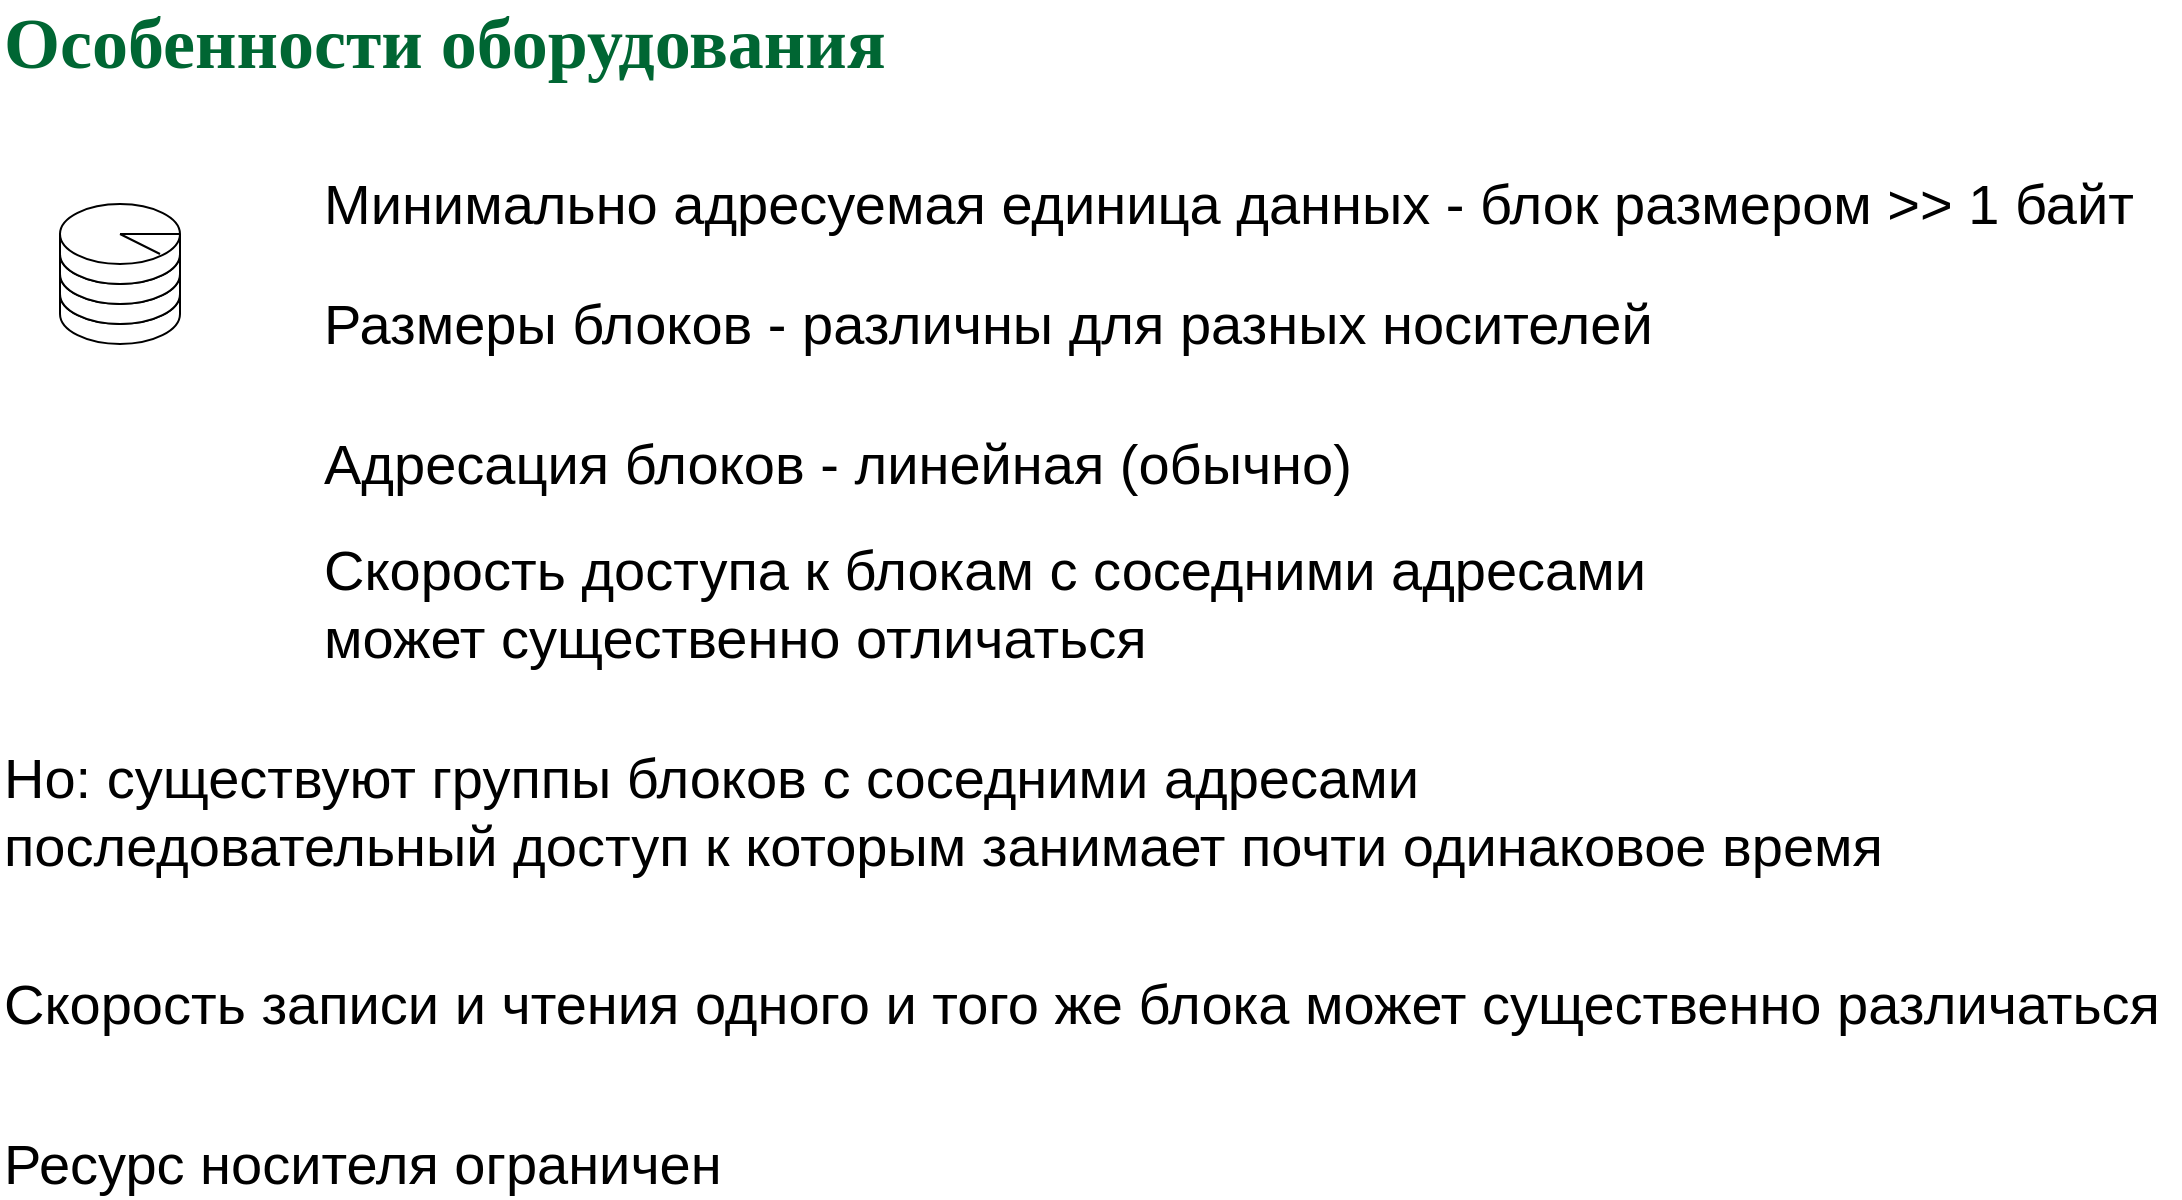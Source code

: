 <mxfile version="13.9.7" type="github" pages="19">
  <diagram name="physfeat" id="ed7aC1KWZ-zZLqgme0ts">
    <mxGraphModel dx="1414" dy="744" grid="1" gridSize="10" guides="1" tooltips="1" connect="1" arrows="1" fold="1" page="1" pageScale="1" pageWidth="1169" pageHeight="827" math="0" shadow="0">
      <root>
        <mxCell id="3HwX27IuHyW3FRnDyHxf-0" />
        <mxCell id="3HwX27IuHyW3FRnDyHxf-1" parent="3HwX27IuHyW3FRnDyHxf-0" />
        <mxCell id="3HwX27IuHyW3FRnDyHxf-7" value="" style="shape=cylinder3;whiteSpace=wrap;html=1;boundedLbl=1;backgroundOutline=1;size=15;" parent="3HwX27IuHyW3FRnDyHxf-1" vertex="1">
          <mxGeometry x="70" y="160" width="60" height="40" as="geometry" />
        </mxCell>
        <mxCell id="3HwX27IuHyW3FRnDyHxf-8" value="" style="shape=cylinder3;whiteSpace=wrap;html=1;boundedLbl=1;backgroundOutline=1;size=15;" parent="3HwX27IuHyW3FRnDyHxf-1" vertex="1">
          <mxGeometry x="70" y="150" width="60" height="40" as="geometry" />
        </mxCell>
        <mxCell id="3HwX27IuHyW3FRnDyHxf-6" value="" style="shape=cylinder3;whiteSpace=wrap;html=1;boundedLbl=1;backgroundOutline=1;size=15;" parent="3HwX27IuHyW3FRnDyHxf-1" vertex="1">
          <mxGeometry x="70" y="140" width="60" height="40" as="geometry" />
        </mxCell>
        <mxCell id="3HwX27IuHyW3FRnDyHxf-2" value="&lt;font color=&quot;#006633&quot; face=&quot;garamond&quot;&gt;&lt;span style=&quot;font-size: 36px&quot;&gt;&lt;b&gt;Особенности оборудования&lt;/b&gt;&lt;/span&gt;&lt;/font&gt;" style="text;html=1;align=left;verticalAlign=middle;whiteSpace=wrap;rounded=0;" parent="3HwX27IuHyW3FRnDyHxf-1" vertex="1">
          <mxGeometry x="40" y="40" width="920" height="20" as="geometry" />
        </mxCell>
        <mxCell id="3HwX27IuHyW3FRnDyHxf-4" value="&lt;span style=&quot;font-size: 28px&quot;&gt;Минимально адресуемая единица данных - блок размером &amp;gt;&amp;gt; 1 байт&lt;/span&gt;" style="text;html=1;align=left;verticalAlign=middle;resizable=0;points=[];autosize=1;" parent="3HwX27IuHyW3FRnDyHxf-1" vertex="1">
          <mxGeometry x="200" y="120" width="920" height="20" as="geometry" />
        </mxCell>
        <mxCell id="3HwX27IuHyW3FRnDyHxf-5" value="" style="shape=cylinder3;whiteSpace=wrap;html=1;boundedLbl=1;backgroundOutline=1;size=15;" parent="3HwX27IuHyW3FRnDyHxf-1" vertex="1">
          <mxGeometry x="70" y="130" width="60" height="40" as="geometry" />
        </mxCell>
        <mxCell id="3HwX27IuHyW3FRnDyHxf-10" value="&lt;span style=&quot;font-size: 28px&quot;&gt;Размеры блоков - различны для разных носителей&lt;/span&gt;" style="text;html=1;align=left;verticalAlign=middle;resizable=0;points=[];autosize=1;" parent="3HwX27IuHyW3FRnDyHxf-1" vertex="1">
          <mxGeometry x="200" y="180" width="680" height="20" as="geometry" />
        </mxCell>
        <mxCell id="3HwX27IuHyW3FRnDyHxf-11" value="" style="endArrow=none;html=1;" parent="3HwX27IuHyW3FRnDyHxf-1" edge="1">
          <mxGeometry width="50" height="50" relative="1" as="geometry">
            <mxPoint x="100" y="145" as="sourcePoint" />
            <mxPoint x="120" y="155" as="targetPoint" />
          </mxGeometry>
        </mxCell>
        <mxCell id="3HwX27IuHyW3FRnDyHxf-12" value="" style="endArrow=none;html=1;" parent="3HwX27IuHyW3FRnDyHxf-1" edge="1">
          <mxGeometry width="50" height="50" relative="1" as="geometry">
            <mxPoint x="100" y="145" as="sourcePoint" />
            <mxPoint x="130" y="145" as="targetPoint" />
          </mxGeometry>
        </mxCell>
        <mxCell id="3HwX27IuHyW3FRnDyHxf-13" value="&lt;span style=&quot;font-size: 28px&quot;&gt;Адресация блоков - линейная (&lt;/span&gt;&lt;span style=&quot;font-size: 28px&quot;&gt;обычно&lt;/span&gt;&lt;span style=&quot;font-size: 28px&quot;&gt;)&lt;/span&gt;" style="text;html=1;align=left;verticalAlign=middle;resizable=0;points=[];autosize=1;" parent="3HwX27IuHyW3FRnDyHxf-1" vertex="1">
          <mxGeometry x="200" y="250" width="530" height="20" as="geometry" />
        </mxCell>
        <mxCell id="3HwX27IuHyW3FRnDyHxf-15" value="&lt;span style=&quot;font-size: 28px&quot;&gt;Скорость доступа к блокам с соседними адресами &lt;br&gt;может существенно отличаться&lt;/span&gt;" style="text;html=1;align=left;verticalAlign=middle;resizable=0;points=[];autosize=1;" parent="3HwX27IuHyW3FRnDyHxf-1" vertex="1">
          <mxGeometry x="200" y="310" width="680" height="40" as="geometry" />
        </mxCell>
        <mxCell id="znkjlEMw5nnrssSRagU3-0" value="&lt;span style=&quot;font-size: 28px&quot;&gt;Но: существуют группы блоков с соседними адресами&lt;br&gt;&lt;/span&gt;&lt;span style=&quot;font-size: 28px&quot;&gt;последовательный&amp;nbsp;&lt;/span&gt;&lt;span style=&quot;font-size: 28px&quot;&gt;доступ к которым занимает почти одинаковое время&lt;br&gt;&lt;/span&gt;" style="text;html=1;align=left;verticalAlign=middle;resizable=0;points=[];autosize=1;" parent="3HwX27IuHyW3FRnDyHxf-1" vertex="1">
          <mxGeometry x="40" y="414" width="950" height="40" as="geometry" />
        </mxCell>
        <mxCell id="pXPW-eyyQGi8mByl7E_u-0" value="&lt;span style=&quot;font-size: 28px&quot;&gt;Скорость записи и чтения одного и того же блока может существенно различаться&lt;br&gt;&lt;/span&gt;" style="text;html=1;align=left;verticalAlign=middle;resizable=0;points=[];autosize=1;" parent="3HwX27IuHyW3FRnDyHxf-1" vertex="1">
          <mxGeometry x="40" y="520" width="1090" height="20" as="geometry" />
        </mxCell>
        <mxCell id="pXPW-eyyQGi8mByl7E_u-1" value="&lt;span style=&quot;font-size: 28px&quot;&gt;Ресурс носителя ограничен&lt;br&gt;&lt;/span&gt;" style="text;html=1;align=left;verticalAlign=middle;resizable=0;points=[];autosize=1;" parent="3HwX27IuHyW3FRnDyHxf-1" vertex="1">
          <mxGeometry x="40" y="600" width="370" height="20" as="geometry" />
        </mxCell>
      </root>
    </mxGraphModel>
  </diagram>
  <diagram id="xc3u4xGBhSKCASh8gc2J" name="tasks">
    <mxGraphModel dx="1414" dy="793" grid="1" gridSize="10" guides="1" tooltips="1" connect="1" arrows="1" fold="1" page="1" pageScale="1" pageWidth="1169" pageHeight="827" math="0" shadow="0">
      <root>
        <mxCell id="rOTV1QpFmAjA0pjUkeeb-0" />
        <mxCell id="rOTV1QpFmAjA0pjUkeeb-1" parent="rOTV1QpFmAjA0pjUkeeb-0" />
        <mxCell id="cFAHOd-oDGrh-Fru_s-L-0" value="&lt;font color=&quot;#006633&quot; face=&quot;garamond&quot;&gt;&lt;span style=&quot;font-size: 36px&quot;&gt;&lt;b&gt;Задачи управления внешней памятью&lt;/b&gt;&lt;/span&gt;&lt;/font&gt;" style="text;html=1;align=left;verticalAlign=middle;whiteSpace=wrap;rounded=0;" vertex="1" parent="rOTV1QpFmAjA0pjUkeeb-1">
          <mxGeometry x="40" y="40" width="920" height="20" as="geometry" />
        </mxCell>
        <mxCell id="cFAHOd-oDGrh-Fru_s-L-1" value="&lt;span style=&quot;font-size: 28px&quot;&gt;Управление доступом в многопользовательской среде&lt;/span&gt;" style="text;html=1;align=left;verticalAlign=middle;resizable=0;points=[];autosize=1;" vertex="1" parent="rOTV1QpFmAjA0pjUkeeb-1">
          <mxGeometry x="40" y="360" width="730" height="20" as="geometry" />
        </mxCell>
        <mxCell id="XbUB7Q2NyqydwhxcXm3I-0" value="&lt;span style=&quot;font-size: 28px&quot;&gt;Предоставление механизма символьной адресации, структуризаци&lt;br&gt;&lt;/span&gt;" style="text;html=1;align=left;verticalAlign=middle;resizable=0;points=[];autosize=1;" vertex="1" parent="rOTV1QpFmAjA0pjUkeeb-1">
          <mxGeometry x="40" y="120" width="900" height="20" as="geometry" />
        </mxCell>
        <mxCell id="XbUB7Q2NyqydwhxcXm3I-1" value="&lt;span style=&quot;font-size: 28px&quot;&gt;Управление свободным/занятым пространством&lt;br&gt;&lt;/span&gt;" style="text;html=1;align=left;verticalAlign=middle;resizable=0;points=[];autosize=1;" vertex="1" parent="rOTV1QpFmAjA0pjUkeeb-1">
          <mxGeometry x="40" y="200" width="650" height="20" as="geometry" />
        </mxCell>
        <mxCell id="XbUB7Q2NyqydwhxcXm3I-3" value="&lt;span style=&quot;font-size: 28px&quot;&gt;Оптимизация доступа к данным&lt;br&gt;&lt;/span&gt;" style="text;html=1;align=left;verticalAlign=middle;resizable=0;points=[];autosize=1;" vertex="1" parent="rOTV1QpFmAjA0pjUkeeb-1">
          <mxGeometry x="40" y="280" width="430" height="20" as="geometry" />
        </mxCell>
        <mxCell id="XbUB7Q2NyqydwhxcXm3I-4" value="&lt;span style=&quot;font-size: 28px&quot;&gt;Обеспечение надежности хранения&lt;br&gt;&lt;/span&gt;" style="text;html=1;align=left;verticalAlign=middle;resizable=0;points=[];autosize=1;" vertex="1" parent="rOTV1QpFmAjA0pjUkeeb-1">
          <mxGeometry x="40" y="440" width="480" height="20" as="geometry" />
        </mxCell>
        <mxCell id="xmulYqWiXATbsI1IsCZk-0" value="&lt;span style=&quot;font-size: 28px&quot;&gt;Сокращение избыточности&lt;br&gt;&lt;/span&gt;" style="text;html=1;align=left;verticalAlign=middle;resizable=0;points=[];autosize=1;" vertex="1" parent="rOTV1QpFmAjA0pjUkeeb-1">
          <mxGeometry x="40" y="520" width="370" height="20" as="geometry" />
        </mxCell>
        <mxCell id="BhIZddwnPALd_D7skmtO-0" value="&lt;span style=&quot;font-size: 28px&quot;&gt;Обеспечение единого интерфейса для разных типов носителей&lt;/span&gt;" style="text;html=1;align=left;verticalAlign=middle;resizable=0;points=[];autosize=1;" vertex="1" parent="rOTV1QpFmAjA0pjUkeeb-1">
          <mxGeometry x="40" y="600" width="850" height="20" as="geometry" />
        </mxCell>
      </root>
    </mxGraphModel>
  </diagram>
  <diagram name="dirfi" id="zDkyU7E28TUN3ElpQNt7">
    <mxGraphModel dx="1414" dy="744" grid="1" gridSize="10" guides="1" tooltips="1" connect="1" arrows="1" fold="1" page="1" pageScale="1" pageWidth="1169" pageHeight="827" math="0" shadow="0">
      <root>
        <mxCell id="AU3yJSJFMj_TDhIwdNZh-0" />
        <mxCell id="AU3yJSJFMj_TDhIwdNZh-1" parent="AU3yJSJFMj_TDhIwdNZh-0" />
        <mxCell id="AU3yJSJFMj_TDhIwdNZh-2" value="&lt;font color=&quot;#006633&quot; face=&quot;garamond&quot;&gt;&lt;span style=&quot;font-size: 36px&quot;&gt;&lt;b&gt;Каталоги vs. файлы&lt;/b&gt;&lt;/span&gt;&lt;/font&gt;" style="text;html=1;align=left;verticalAlign=middle;whiteSpace=wrap;rounded=0;" parent="AU3yJSJFMj_TDhIwdNZh-1" vertex="1">
          <mxGeometry x="40" y="40" width="920" height="20" as="geometry" />
        </mxCell>
        <mxCell id="AU3yJSJFMj_TDhIwdNZh-4" value="&lt;font style=&quot;font-size: 28px&quot;&gt;Файл - область внешней памяти с &lt;i&gt;произвольным &lt;/i&gt;(обычно)&amp;nbsp;содержанием, &lt;br&gt;&lt;div style=&quot;text-align: left&quot;&gt;&lt;span&gt;которой сопоставлено символьное имя&lt;/span&gt;&lt;/div&gt;&lt;/font&gt;" style="text;html=1;align=center;verticalAlign=middle;resizable=0;points=[];autosize=1;" parent="AU3yJSJFMj_TDhIwdNZh-1" vertex="1">
          <mxGeometry x="70" y="120" width="970" height="40" as="geometry" />
        </mxCell>
        <mxCell id="AU3yJSJFMj_TDhIwdNZh-5" value="&lt;font style=&quot;font-size: 28px&quot;&gt;Каталог - файл, содержащий информацию о других файлах/каталогах&lt;/font&gt;" style="text;html=1;align=center;verticalAlign=middle;resizable=0;points=[];autosize=1;" parent="AU3yJSJFMj_TDhIwdNZh-1" vertex="1">
          <mxGeometry x="70" y="240" width="930" height="20" as="geometry" />
        </mxCell>
        <mxCell id="UBPIj_M0X-ZFqCXDndyU-0" value="&lt;span style=&quot;font-size: 18px&quot;&gt;Содержимое каталога можно изменять только неявно&lt;/span&gt;" style="text;html=1;align=center;verticalAlign=middle;resizable=0;points=[];autosize=1;fontStyle=4" vertex="1" parent="AU3yJSJFMj_TDhIwdNZh-1">
          <mxGeometry x="210" y="350" width="470" height="20" as="geometry" />
        </mxCell>
        <mxCell id="UBPIj_M0X-ZFqCXDndyU-1" value="" style="group" vertex="1" connectable="0" parent="AU3yJSJFMj_TDhIwdNZh-1">
          <mxGeometry x="100" y="320" width="80" height="80" as="geometry" />
        </mxCell>
        <mxCell id="UBPIj_M0X-ZFqCXDndyU-2" value="" style="endArrow=none;html=1;strokeWidth=10;strokeColor=#FF0000;jumpStyle=arc;" edge="1" parent="UBPIj_M0X-ZFqCXDndyU-1">
          <mxGeometry width="50" height="50" relative="1" as="geometry">
            <mxPoint x="40" y="80" as="sourcePoint" />
            <mxPoint x="40" y="80" as="targetPoint" />
            <Array as="points">
              <mxPoint y="80" />
              <mxPoint x="40" />
              <mxPoint x="80" y="80" />
            </Array>
          </mxGeometry>
        </mxCell>
        <mxCell id="UBPIj_M0X-ZFqCXDndyU-3" value="&lt;font style=&quot;font-size: 63px&quot;&gt;!&lt;/font&gt;" style="text;html=1;strokeColor=none;fillColor=none;align=center;verticalAlign=middle;whiteSpace=wrap;rounded=0;fontFamily=Times New Roman;" vertex="1" parent="UBPIj_M0X-ZFqCXDndyU-1">
          <mxGeometry x="20" y="40" width="40" height="20" as="geometry" />
        </mxCell>
      </root>
    </mxGraphModel>
  </diagram>
  <diagram name="physlog" id="HKXbhPfhUENHGAa6WXUM">
    <mxGraphModel dx="1414" dy="744" grid="1" gridSize="10" guides="1" tooltips="1" connect="1" arrows="1" fold="1" page="1" pageScale="1" pageWidth="1169" pageHeight="827" math="0" shadow="0">
      <root>
        <mxCell id="J2rxL1dRx8pRGgQL_BUZ-0" />
        <mxCell id="J2rxL1dRx8pRGgQL_BUZ-1" parent="J2rxL1dRx8pRGgQL_BUZ-0" />
        <mxCell id="J2rxL1dRx8pRGgQL_BUZ-5" value="&lt;font color=&quot;#006633&quot; face=&quot;garamond&quot;&gt;&lt;span style=&quot;font-size: 36px&quot;&gt;&lt;b&gt;Адресация&lt;/b&gt;&lt;/span&gt;&lt;/font&gt;" style="text;html=1;align=left;verticalAlign=middle;whiteSpace=wrap;rounded=0;" parent="J2rxL1dRx8pRGgQL_BUZ-1" vertex="1">
          <mxGeometry x="40" y="40" width="920" height="20" as="geometry" />
        </mxCell>
        <mxCell id="J2rxL1dRx8pRGgQL_BUZ-6" value="&lt;span style=&quot;font-size: 28px&quot;&gt;Необходимо сопоставлять символьному имени файла набор адресов блоков&lt;/span&gt;" style="text;html=1;align=left;verticalAlign=middle;resizable=0;points=[];autosize=1;" parent="J2rxL1dRx8pRGgQL_BUZ-1" vertex="1">
          <mxGeometry x="80" y="120" width="1030" height="20" as="geometry" />
        </mxCell>
        <mxCell id="J2rxL1dRx8pRGgQL_BUZ-13" value="&lt;span style=&quot;font-size: 28px&quot;&gt;Приходится расходовать часть блоков на носителе для хранения самого индекса&lt;/span&gt;" style="text;html=1;align=left;verticalAlign=middle;resizable=0;points=[];autosize=1;" parent="J2rxL1dRx8pRGgQL_BUZ-1" vertex="1">
          <mxGeometry x="80" y="280" width="1080" height="20" as="geometry" />
        </mxCell>
        <mxCell id="6UB_yrfn1rEznxxvSnjK-0" value="&lt;span style=&quot;font-size: 28px&quot;&gt;Как организовать сопоставление (индекс)?&lt;/span&gt;" style="text;html=1;align=left;verticalAlign=middle;resizable=0;points=[];autosize=1;" parent="J2rxL1dRx8pRGgQL_BUZ-1" vertex="1">
          <mxGeometry x="80" y="200" width="570" height="20" as="geometry" />
        </mxCell>
        <mxCell id="6UB_yrfn1rEznxxvSnjK-1" value="&lt;span style=&quot;font-size: 28px&quot;&gt;В какой части носителя размещать индекс?&lt;/span&gt;" style="text;html=1;align=left;verticalAlign=middle;resizable=0;points=[];autosize=1;" parent="J2rxL1dRx8pRGgQL_BUZ-1" vertex="1">
          <mxGeometry x="80" y="360" width="590" height="20" as="geometry" />
        </mxCell>
        <mxCell id="5SSi4TuJNM8g9JbtK3WE-0" value="&lt;span style=&quot;font-size: 28px&quot;&gt;Какую информацию должен содержать индекс?&lt;/span&gt;" style="text;html=1;align=left;verticalAlign=middle;resizable=0;points=[];autosize=1;" parent="J2rxL1dRx8pRGgQL_BUZ-1" vertex="1">
          <mxGeometry x="80" y="440" width="640" height="20" as="geometry" />
        </mxCell>
        <mxCell id="5SSi4TuJNM8g9JbtK3WE-1" value="&lt;span style=&quot;font-size: 28px&quot;&gt;Как будет меняться содержимое индекса при обращении к файлам?&lt;/span&gt;" style="text;html=1;align=left;verticalAlign=middle;resizable=0;points=[];autosize=1;" parent="J2rxL1dRx8pRGgQL_BUZ-1" vertex="1">
          <mxGeometry x="80" y="520" width="910" height="20" as="geometry" />
        </mxCell>
        <mxCell id="5SSi4TuJNM8g9JbtK3WE-2" value="&lt;span style=&quot;font-size: 28px&quot;&gt;Нужно ли учитывать&amp;nbsp;&lt;/span&gt;&lt;span style=&quot;font-size: 28px&quot;&gt;особенности доступа к файлам&amp;nbsp;&lt;/span&gt;&lt;span style=&quot;font-size: 28px&quot;&gt;при организации индекса?&lt;/span&gt;" style="text;html=1;align=left;verticalAlign=middle;resizable=0;points=[];autosize=1;" parent="J2rxL1dRx8pRGgQL_BUZ-1" vertex="1">
          <mxGeometry x="80" y="600" width="1050" height="20" as="geometry" />
        </mxCell>
      </root>
    </mxGraphModel>
  </diagram>
  <diagram name="struc" id="qPGsGowOyFlX4ML_Toz9">
    <mxGraphModel dx="1414" dy="744" grid="1" gridSize="10" guides="1" tooltips="1" connect="1" arrows="1" fold="1" page="1" pageScale="1" pageWidth="1169" pageHeight="827" math="0" shadow="0">
      <root>
        <mxCell id="O_hGNoGQJF3CAtDDhKuQ-0" />
        <mxCell id="O_hGNoGQJF3CAtDDhKuQ-1" parent="O_hGNoGQJF3CAtDDhKuQ-0" />
        <mxCell id="O_hGNoGQJF3CAtDDhKuQ-2" value="&lt;font color=&quot;#006633&quot; face=&quot;garamond&quot;&gt;&lt;span style=&quot;font-size: 36px&quot;&gt;&lt;b&gt;Структура файловой системы&lt;/b&gt;&lt;/span&gt;&lt;/font&gt;" style="text;html=1;align=left;verticalAlign=middle;whiteSpace=wrap;rounded=0;" parent="O_hGNoGQJF3CAtDDhKuQ-1" vertex="1">
          <mxGeometry x="40" y="40" width="920" height="20" as="geometry" />
        </mxCell>
        <mxCell id="O_hGNoGQJF3CAtDDhKuQ-4" value="" style="rounded=0;whiteSpace=wrap;html=1;fillColor=#d5e8d4;strokeColor=#82b366;" parent="O_hGNoGQJF3CAtDDhKuQ-1" vertex="1">
          <mxGeometry x="80" y="160" width="120" height="30" as="geometry" />
        </mxCell>
        <mxCell id="O_hGNoGQJF3CAtDDhKuQ-5" value="" style="rounded=0;whiteSpace=wrap;html=1;fillColor=#f5f5f5;strokeColor=#666666;fontColor=#333333;" parent="O_hGNoGQJF3CAtDDhKuQ-1" vertex="1">
          <mxGeometry x="80" y="190" width="120" height="30" as="geometry" />
        </mxCell>
        <mxCell id="O_hGNoGQJF3CAtDDhKuQ-6" value="" style="rounded=0;whiteSpace=wrap;html=1;fillColor=#e1d5e7;strokeColor=#9673a6;" parent="O_hGNoGQJF3CAtDDhKuQ-1" vertex="1">
          <mxGeometry x="80" y="220" width="120" height="30" as="geometry" />
        </mxCell>
        <mxCell id="O_hGNoGQJF3CAtDDhKuQ-7" value="" style="rounded=0;whiteSpace=wrap;html=1;fillColor=#fff2cc;strokeColor=#d6b656;" parent="O_hGNoGQJF3CAtDDhKuQ-1" vertex="1">
          <mxGeometry x="80" y="250" width="120" height="30" as="geometry" />
        </mxCell>
        <mxCell id="O_hGNoGQJF3CAtDDhKuQ-8" value="" style="rounded=0;whiteSpace=wrap;html=1;fillColor=#ffe6cc;strokeColor=#d79b00;" parent="O_hGNoGQJF3CAtDDhKuQ-1" vertex="1">
          <mxGeometry x="80" y="280" width="120" height="30" as="geometry" />
        </mxCell>
        <mxCell id="O_hGNoGQJF3CAtDDhKuQ-9" value="" style="rounded=0;whiteSpace=wrap;html=1;fillColor=#dae8fc;strokeColor=#6c8ebf;" parent="O_hGNoGQJF3CAtDDhKuQ-1" vertex="1">
          <mxGeometry x="80" y="310" width="120" height="30" as="geometry" />
        </mxCell>
        <mxCell id="O_hGNoGQJF3CAtDDhKuQ-10" value="" style="rounded=0;whiteSpace=wrap;html=1;" parent="O_hGNoGQJF3CAtDDhKuQ-1" vertex="1">
          <mxGeometry x="80" y="340" width="120" height="30" as="geometry" />
        </mxCell>
        <mxCell id="O_hGNoGQJF3CAtDDhKuQ-11" value="" style="rounded=0;whiteSpace=wrap;html=1;" parent="O_hGNoGQJF3CAtDDhKuQ-1" vertex="1">
          <mxGeometry x="80" y="370" width="120" height="30" as="geometry" />
        </mxCell>
        <mxCell id="O_hGNoGQJF3CAtDDhKuQ-12" value="" style="rounded=0;whiteSpace=wrap;html=1;" parent="O_hGNoGQJF3CAtDDhKuQ-1" vertex="1">
          <mxGeometry x="80" y="400" width="120" height="30" as="geometry" />
        </mxCell>
        <mxCell id="O_hGNoGQJF3CAtDDhKuQ-13" value="" style="rounded=0;whiteSpace=wrap;html=1;" parent="O_hGNoGQJF3CAtDDhKuQ-1" vertex="1">
          <mxGeometry x="80" y="430" width="120" height="30" as="geometry" />
        </mxCell>
        <mxCell id="O_hGNoGQJF3CAtDDhKuQ-14" value="" style="rounded=0;whiteSpace=wrap;html=1;" parent="O_hGNoGQJF3CAtDDhKuQ-1" vertex="1">
          <mxGeometry x="80" y="460" width="120" height="30" as="geometry" />
        </mxCell>
        <mxCell id="O_hGNoGQJF3CAtDDhKuQ-15" value="" style="rounded=0;whiteSpace=wrap;html=1;" parent="O_hGNoGQJF3CAtDDhKuQ-1" vertex="1">
          <mxGeometry x="80" y="490" width="120" height="30" as="geometry" />
        </mxCell>
        <mxCell id="O_hGNoGQJF3CAtDDhKuQ-16" value="" style="rounded=0;whiteSpace=wrap;html=1;" parent="O_hGNoGQJF3CAtDDhKuQ-1" vertex="1">
          <mxGeometry x="80" y="520" width="120" height="30" as="geometry" />
        </mxCell>
        <mxCell id="O_hGNoGQJF3CAtDDhKuQ-17" value="" style="rounded=0;whiteSpace=wrap;html=1;" parent="O_hGNoGQJF3CAtDDhKuQ-1" vertex="1">
          <mxGeometry x="80" y="550" width="120" height="30" as="geometry" />
        </mxCell>
        <mxCell id="O_hGNoGQJF3CAtDDhKuQ-18" value="" style="rounded=0;whiteSpace=wrap;html=1;" parent="O_hGNoGQJF3CAtDDhKuQ-1" vertex="1">
          <mxGeometry x="80" y="580" width="120" height="30" as="geometry" />
        </mxCell>
        <mxCell id="O_hGNoGQJF3CAtDDhKuQ-19" value="" style="rounded=0;whiteSpace=wrap;html=1;" parent="O_hGNoGQJF3CAtDDhKuQ-1" vertex="1">
          <mxGeometry x="80" y="610" width="120" height="30" as="geometry" />
        </mxCell>
        <mxCell id="O_hGNoGQJF3CAtDDhKuQ-20" value="&lt;font style=&quot;font-size: 18px&quot;&gt;Линейная&lt;/font&gt;" style="text;html=1;align=center;verticalAlign=middle;resizable=0;points=[];autosize=1;" parent="O_hGNoGQJF3CAtDDhKuQ-1" vertex="1">
          <mxGeometry x="90" y="670" width="100" height="20" as="geometry" />
        </mxCell>
        <mxCell id="O_hGNoGQJF3CAtDDhKuQ-21" value="" style="rounded=0;whiteSpace=wrap;html=1;fillColor=#dae8fc;strokeColor=#6c8ebf;" parent="O_hGNoGQJF3CAtDDhKuQ-1" vertex="1">
          <mxGeometry x="320" y="160" width="80" height="30" as="geometry" />
        </mxCell>
        <mxCell id="O_hGNoGQJF3CAtDDhKuQ-22" value="" style="rounded=0;whiteSpace=wrap;html=1;fillColor=#d5e8d4;strokeColor=#82b366;" parent="O_hGNoGQJF3CAtDDhKuQ-1" vertex="1">
          <mxGeometry x="320" y="240" width="80" height="30" as="geometry" />
        </mxCell>
        <mxCell id="O_hGNoGQJF3CAtDDhKuQ-23" value="" style="rounded=0;whiteSpace=wrap;html=1;fillColor=#f5f5f5;strokeColor=#666666;fontColor=#333333;" parent="O_hGNoGQJF3CAtDDhKuQ-1" vertex="1">
          <mxGeometry x="440" y="240" width="80" height="30" as="geometry" />
        </mxCell>
        <mxCell id="O_hGNoGQJF3CAtDDhKuQ-24" value="" style="rounded=0;whiteSpace=wrap;html=1;fillColor=#fff2cc;strokeColor=#d6b656;" parent="O_hGNoGQJF3CAtDDhKuQ-1" vertex="1">
          <mxGeometry x="560" y="240" width="80" height="30" as="geometry" />
        </mxCell>
        <mxCell id="O_hGNoGQJF3CAtDDhKuQ-26" value="" style="endArrow=classic;html=1;entryX=0.5;entryY=0;entryDx=0;entryDy=0;exitX=0.25;exitY=1;exitDx=0;exitDy=0;" parent="O_hGNoGQJF3CAtDDhKuQ-1" source="O_hGNoGQJF3CAtDDhKuQ-21" target="O_hGNoGQJF3CAtDDhKuQ-22" edge="1">
          <mxGeometry width="50" height="50" relative="1" as="geometry">
            <mxPoint x="560" y="460" as="sourcePoint" />
            <mxPoint x="610" y="410" as="targetPoint" />
          </mxGeometry>
        </mxCell>
        <mxCell id="O_hGNoGQJF3CAtDDhKuQ-27" value="" style="endArrow=classic;html=1;exitX=0.5;exitY=1;exitDx=0;exitDy=0;" parent="O_hGNoGQJF3CAtDDhKuQ-1" source="O_hGNoGQJF3CAtDDhKuQ-21" target="O_hGNoGQJF3CAtDDhKuQ-23" edge="1">
          <mxGeometry width="50" height="50" relative="1" as="geometry">
            <mxPoint x="560" y="460" as="sourcePoint" />
            <mxPoint x="610" y="410" as="targetPoint" />
          </mxGeometry>
        </mxCell>
        <mxCell id="O_hGNoGQJF3CAtDDhKuQ-28" value="" style="endArrow=classic;html=1;exitX=0.75;exitY=1;exitDx=0;exitDy=0;entryX=0.5;entryY=0;entryDx=0;entryDy=0;" parent="O_hGNoGQJF3CAtDDhKuQ-1" source="O_hGNoGQJF3CAtDDhKuQ-21" target="O_hGNoGQJF3CAtDDhKuQ-24" edge="1">
          <mxGeometry width="50" height="50" relative="1" as="geometry">
            <mxPoint x="560" y="460" as="sourcePoint" />
            <mxPoint x="610" y="410" as="targetPoint" />
          </mxGeometry>
        </mxCell>
        <mxCell id="O_hGNoGQJF3CAtDDhKuQ-30" value="" style="rounded=0;whiteSpace=wrap;html=1;" parent="O_hGNoGQJF3CAtDDhKuQ-1" vertex="1">
          <mxGeometry x="320" y="320" width="80" height="30" as="geometry" />
        </mxCell>
        <mxCell id="O_hGNoGQJF3CAtDDhKuQ-31" value="" style="rounded=0;whiteSpace=wrap;html=1;fillColor=#e1d5e7;strokeColor=#9673a6;" parent="O_hGNoGQJF3CAtDDhKuQ-1" vertex="1">
          <mxGeometry x="440" y="320" width="80" height="30" as="geometry" />
        </mxCell>
        <mxCell id="O_hGNoGQJF3CAtDDhKuQ-32" value="" style="rounded=0;whiteSpace=wrap;html=1;fillColor=#ffe6cc;strokeColor=#d79b00;" parent="O_hGNoGQJF3CAtDDhKuQ-1" vertex="1">
          <mxGeometry x="560" y="320" width="80" height="30" as="geometry" />
        </mxCell>
        <mxCell id="KFbqgzm9nNHM3-KN-Owk-1" value="" style="endArrow=classic;html=1;exitX=0.5;exitY=1;exitDx=0;exitDy=0;entryX=0.5;entryY=0;entryDx=0;entryDy=0;" parent="O_hGNoGQJF3CAtDDhKuQ-1" source="O_hGNoGQJF3CAtDDhKuQ-22" target="O_hGNoGQJF3CAtDDhKuQ-30" edge="1">
          <mxGeometry width="50" height="50" relative="1" as="geometry">
            <mxPoint x="450" y="410" as="sourcePoint" />
            <mxPoint x="500" y="360" as="targetPoint" />
          </mxGeometry>
        </mxCell>
        <mxCell id="KFbqgzm9nNHM3-KN-Owk-2" value="" style="endArrow=classic;html=1;exitX=0.75;exitY=1;exitDx=0;exitDy=0;entryX=0.5;entryY=0;entryDx=0;entryDy=0;" parent="O_hGNoGQJF3CAtDDhKuQ-1" source="O_hGNoGQJF3CAtDDhKuQ-22" target="O_hGNoGQJF3CAtDDhKuQ-31" edge="1">
          <mxGeometry width="50" height="50" relative="1" as="geometry">
            <mxPoint x="450" y="410" as="sourcePoint" />
            <mxPoint x="500" y="360" as="targetPoint" />
          </mxGeometry>
        </mxCell>
        <mxCell id="KFbqgzm9nNHM3-KN-Owk-3" value="" style="endArrow=classic;html=1;exitX=0.5;exitY=1;exitDx=0;exitDy=0;" parent="O_hGNoGQJF3CAtDDhKuQ-1" source="O_hGNoGQJF3CAtDDhKuQ-24" target="O_hGNoGQJF3CAtDDhKuQ-32" edge="1">
          <mxGeometry width="50" height="50" relative="1" as="geometry">
            <mxPoint x="450" y="410" as="sourcePoint" />
            <mxPoint x="500" y="360" as="targetPoint" />
          </mxGeometry>
        </mxCell>
        <mxCell id="KFbqgzm9nNHM3-KN-Owk-4" value="" style="rounded=0;whiteSpace=wrap;html=1;" parent="O_hGNoGQJF3CAtDDhKuQ-1" vertex="1">
          <mxGeometry x="320" y="399" width="80" height="30" as="geometry" />
        </mxCell>
        <mxCell id="KFbqgzm9nNHM3-KN-Owk-6" value="" style="rounded=0;whiteSpace=wrap;html=1;" parent="O_hGNoGQJF3CAtDDhKuQ-1" vertex="1">
          <mxGeometry x="560" y="399" width="80" height="30" as="geometry" />
        </mxCell>
        <mxCell id="KFbqgzm9nNHM3-KN-Owk-7" value="" style="endArrow=classic;html=1;exitX=0.5;exitY=1;exitDx=0;exitDy=0;entryX=0.5;entryY=0;entryDx=0;entryDy=0;" parent="O_hGNoGQJF3CAtDDhKuQ-1" source="O_hGNoGQJF3CAtDDhKuQ-30" target="KFbqgzm9nNHM3-KN-Owk-4" edge="1">
          <mxGeometry width="50" height="50" relative="1" as="geometry">
            <mxPoint x="450" y="410" as="sourcePoint" />
            <mxPoint x="500" y="360" as="targetPoint" />
          </mxGeometry>
        </mxCell>
        <mxCell id="KFbqgzm9nNHM3-KN-Owk-10" value="" style="endArrow=classic;html=1;exitX=0.5;exitY=1;exitDx=0;exitDy=0;entryX=0.5;entryY=0;entryDx=0;entryDy=0;" parent="O_hGNoGQJF3CAtDDhKuQ-1" source="O_hGNoGQJF3CAtDDhKuQ-32" target="KFbqgzm9nNHM3-KN-Owk-6" edge="1">
          <mxGeometry width="50" height="50" relative="1" as="geometry">
            <mxPoint x="450" y="410" as="sourcePoint" />
            <mxPoint x="500" y="360" as="targetPoint" />
          </mxGeometry>
        </mxCell>
        <mxCell id="KFbqgzm9nNHM3-KN-Owk-11" value="&lt;font style=&quot;font-size: 18px&quot;&gt;Древовидная&lt;/font&gt;" style="text;html=1;align=center;verticalAlign=middle;resizable=0;points=[];autosize=1;" parent="O_hGNoGQJF3CAtDDhKuQ-1" vertex="1">
          <mxGeometry x="405" y="670" width="130" height="20" as="geometry" />
        </mxCell>
        <mxCell id="KFbqgzm9nNHM3-KN-Owk-12" value="" style="rounded=0;whiteSpace=wrap;html=1;" parent="O_hGNoGQJF3CAtDDhKuQ-1" vertex="1">
          <mxGeometry x="440" y="480" width="80" height="30" as="geometry" />
        </mxCell>
        <mxCell id="KFbqgzm9nNHM3-KN-Owk-13" value="" style="rounded=0;whiteSpace=wrap;html=1;" parent="O_hGNoGQJF3CAtDDhKuQ-1" vertex="1">
          <mxGeometry x="560" y="480" width="80" height="30" as="geometry" />
        </mxCell>
        <mxCell id="KFbqgzm9nNHM3-KN-Owk-16" value="" style="endArrow=classic;html=1;exitX=0.25;exitY=1;exitDx=0;exitDy=0;entryX=0.5;entryY=0;entryDx=0;entryDy=0;" parent="O_hGNoGQJF3CAtDDhKuQ-1" source="KFbqgzm9nNHM3-KN-Owk-6" target="KFbqgzm9nNHM3-KN-Owk-12" edge="1">
          <mxGeometry width="50" height="50" relative="1" as="geometry">
            <mxPoint x="440" y="410" as="sourcePoint" />
            <mxPoint x="490" y="360" as="targetPoint" />
          </mxGeometry>
        </mxCell>
        <mxCell id="KFbqgzm9nNHM3-KN-Owk-17" value="" style="endArrow=classic;html=1;entryX=0.5;entryY=0;entryDx=0;entryDy=0;" parent="O_hGNoGQJF3CAtDDhKuQ-1" target="KFbqgzm9nNHM3-KN-Owk-13" edge="1">
          <mxGeometry width="50" height="50" relative="1" as="geometry">
            <mxPoint x="600" y="430" as="sourcePoint" />
            <mxPoint x="490" y="360" as="targetPoint" />
          </mxGeometry>
        </mxCell>
        <mxCell id="KFbqgzm9nNHM3-KN-Owk-18" value="" style="rounded=0;whiteSpace=wrap;html=1;fillColor=#fff2cc;strokeColor=#d6b656;" parent="O_hGNoGQJF3CAtDDhKuQ-1" vertex="1">
          <mxGeometry x="720" y="160" width="80" height="30" as="geometry" />
        </mxCell>
        <mxCell id="KFbqgzm9nNHM3-KN-Owk-19" value="" style="rounded=0;whiteSpace=wrap;html=1;fillColor=#f5f5f5;strokeColor=#666666;fontColor=#333333;" parent="O_hGNoGQJF3CAtDDhKuQ-1" vertex="1">
          <mxGeometry x="720" y="240" width="80" height="30" as="geometry" />
        </mxCell>
        <mxCell id="KFbqgzm9nNHM3-KN-Owk-20" value="" style="rounded=0;whiteSpace=wrap;html=1;fillColor=#e1d5e7;strokeColor=#9673a6;" parent="O_hGNoGQJF3CAtDDhKuQ-1" vertex="1">
          <mxGeometry x="840" y="240" width="80" height="30" as="geometry" />
        </mxCell>
        <mxCell id="KFbqgzm9nNHM3-KN-Owk-21" value="" style="rounded=0;whiteSpace=wrap;html=1;fillColor=#d5e8d4;strokeColor=#82b366;" parent="O_hGNoGQJF3CAtDDhKuQ-1" vertex="1">
          <mxGeometry x="1000" y="159" width="80" height="30" as="geometry" />
        </mxCell>
        <mxCell id="KFbqgzm9nNHM3-KN-Owk-22" value="" style="endArrow=classic;html=1;entryX=0.5;entryY=0;entryDx=0;entryDy=0;exitX=0.25;exitY=1;exitDx=0;exitDy=0;" parent="O_hGNoGQJF3CAtDDhKuQ-1" source="KFbqgzm9nNHM3-KN-Owk-18" target="KFbqgzm9nNHM3-KN-Owk-19" edge="1">
          <mxGeometry width="50" height="50" relative="1" as="geometry">
            <mxPoint x="960" y="460" as="sourcePoint" />
            <mxPoint x="1010" y="410" as="targetPoint" />
          </mxGeometry>
        </mxCell>
        <mxCell id="KFbqgzm9nNHM3-KN-Owk-23" value="" style="endArrow=classic;html=1;exitX=0.5;exitY=1;exitDx=0;exitDy=0;" parent="O_hGNoGQJF3CAtDDhKuQ-1" source="KFbqgzm9nNHM3-KN-Owk-18" target="KFbqgzm9nNHM3-KN-Owk-20" edge="1">
          <mxGeometry width="50" height="50" relative="1" as="geometry">
            <mxPoint x="960" y="460" as="sourcePoint" />
            <mxPoint x="1010" y="410" as="targetPoint" />
          </mxGeometry>
        </mxCell>
        <mxCell id="KFbqgzm9nNHM3-KN-Owk-25" value="" style="rounded=0;whiteSpace=wrap;html=1;" parent="O_hGNoGQJF3CAtDDhKuQ-1" vertex="1">
          <mxGeometry x="720" y="320" width="80" height="30" as="geometry" />
        </mxCell>
        <mxCell id="KFbqgzm9nNHM3-KN-Owk-26" value="" style="rounded=0;whiteSpace=wrap;html=1;fillColor=#fff2cc;strokeColor=#d6b656;" parent="O_hGNoGQJF3CAtDDhKuQ-1" vertex="1">
          <mxGeometry x="840" y="320" width="80" height="30" as="geometry" />
        </mxCell>
        <mxCell id="KFbqgzm9nNHM3-KN-Owk-27" value="" style="rounded=0;whiteSpace=wrap;html=1;fillColor=#dae8fc;strokeColor=#6c8ebf;" parent="O_hGNoGQJF3CAtDDhKuQ-1" vertex="1">
          <mxGeometry x="1000" y="239" width="80" height="30" as="geometry" />
        </mxCell>
        <mxCell id="KFbqgzm9nNHM3-KN-Owk-28" value="" style="endArrow=classic;html=1;exitX=0.5;exitY=1;exitDx=0;exitDy=0;entryX=0.5;entryY=0;entryDx=0;entryDy=0;" parent="O_hGNoGQJF3CAtDDhKuQ-1" source="KFbqgzm9nNHM3-KN-Owk-19" target="KFbqgzm9nNHM3-KN-Owk-25" edge="1">
          <mxGeometry width="50" height="50" relative="1" as="geometry">
            <mxPoint x="850" y="410" as="sourcePoint" />
            <mxPoint x="900" y="360" as="targetPoint" />
          </mxGeometry>
        </mxCell>
        <mxCell id="KFbqgzm9nNHM3-KN-Owk-29" value="" style="endArrow=classic;html=1;exitX=0.75;exitY=1;exitDx=0;exitDy=0;entryX=0.5;entryY=0;entryDx=0;entryDy=0;" parent="O_hGNoGQJF3CAtDDhKuQ-1" source="KFbqgzm9nNHM3-KN-Owk-19" target="KFbqgzm9nNHM3-KN-Owk-26" edge="1">
          <mxGeometry width="50" height="50" relative="1" as="geometry">
            <mxPoint x="850" y="410" as="sourcePoint" />
            <mxPoint x="900" y="360" as="targetPoint" />
          </mxGeometry>
        </mxCell>
        <mxCell id="KFbqgzm9nNHM3-KN-Owk-30" value="" style="endArrow=classic;html=1;exitX=0.5;exitY=1;exitDx=0;exitDy=0;" parent="O_hGNoGQJF3CAtDDhKuQ-1" source="KFbqgzm9nNHM3-KN-Owk-21" target="KFbqgzm9nNHM3-KN-Owk-27" edge="1">
          <mxGeometry width="50" height="50" relative="1" as="geometry">
            <mxPoint x="890" y="329" as="sourcePoint" />
            <mxPoint x="940" y="279" as="targetPoint" />
          </mxGeometry>
        </mxCell>
        <mxCell id="KFbqgzm9nNHM3-KN-Owk-31" value="" style="rounded=0;whiteSpace=wrap;html=1;" parent="O_hGNoGQJF3CAtDDhKuQ-1" vertex="1">
          <mxGeometry x="720" y="399" width="80" height="30" as="geometry" />
        </mxCell>
        <mxCell id="KFbqgzm9nNHM3-KN-Owk-32" value="" style="rounded=0;whiteSpace=wrap;html=1;" parent="O_hGNoGQJF3CAtDDhKuQ-1" vertex="1">
          <mxGeometry x="1000" y="318" width="80" height="30" as="geometry" />
        </mxCell>
        <mxCell id="KFbqgzm9nNHM3-KN-Owk-33" value="" style="endArrow=classic;html=1;exitX=0.5;exitY=1;exitDx=0;exitDy=0;entryX=0.5;entryY=0;entryDx=0;entryDy=0;" parent="O_hGNoGQJF3CAtDDhKuQ-1" source="KFbqgzm9nNHM3-KN-Owk-25" target="KFbqgzm9nNHM3-KN-Owk-31" edge="1">
          <mxGeometry width="50" height="50" relative="1" as="geometry">
            <mxPoint x="850" y="410" as="sourcePoint" />
            <mxPoint x="900" y="360" as="targetPoint" />
          </mxGeometry>
        </mxCell>
        <mxCell id="KFbqgzm9nNHM3-KN-Owk-34" value="" style="endArrow=classic;html=1;exitX=0.5;exitY=1;exitDx=0;exitDy=0;entryX=0.5;entryY=0;entryDx=0;entryDy=0;" parent="O_hGNoGQJF3CAtDDhKuQ-1" source="KFbqgzm9nNHM3-KN-Owk-27" target="KFbqgzm9nNHM3-KN-Owk-32" edge="1">
          <mxGeometry width="50" height="50" relative="1" as="geometry">
            <mxPoint x="890" y="329" as="sourcePoint" />
            <mxPoint x="940" y="279" as="targetPoint" />
          </mxGeometry>
        </mxCell>
        <mxCell id="KFbqgzm9nNHM3-KN-Owk-35" value="" style="rounded=0;whiteSpace=wrap;html=1;" parent="O_hGNoGQJF3CAtDDhKuQ-1" vertex="1">
          <mxGeometry x="840" y="399" width="80" height="30" as="geometry" />
        </mxCell>
        <mxCell id="KFbqgzm9nNHM3-KN-Owk-36" value="" style="rounded=0;whiteSpace=wrap;html=1;" parent="O_hGNoGQJF3CAtDDhKuQ-1" vertex="1">
          <mxGeometry x="1000" y="399" width="80" height="30" as="geometry" />
        </mxCell>
        <mxCell id="KFbqgzm9nNHM3-KN-Owk-37" value="" style="endArrow=classic;html=1;exitX=0.25;exitY=1;exitDx=0;exitDy=0;entryX=0.5;entryY=0;entryDx=0;entryDy=0;" parent="O_hGNoGQJF3CAtDDhKuQ-1" source="KFbqgzm9nNHM3-KN-Owk-32" target="KFbqgzm9nNHM3-KN-Owk-35" edge="1">
          <mxGeometry width="50" height="50" relative="1" as="geometry">
            <mxPoint x="840" y="410" as="sourcePoint" />
            <mxPoint x="890" y="360" as="targetPoint" />
          </mxGeometry>
        </mxCell>
        <mxCell id="KFbqgzm9nNHM3-KN-Owk-38" value="" style="endArrow=classic;html=1;entryX=0.5;entryY=0;entryDx=0;entryDy=0;" parent="O_hGNoGQJF3CAtDDhKuQ-1" target="KFbqgzm9nNHM3-KN-Owk-36" edge="1">
          <mxGeometry width="50" height="50" relative="1" as="geometry">
            <mxPoint x="1040" y="349" as="sourcePoint" />
            <mxPoint x="930" y="279" as="targetPoint" />
          </mxGeometry>
        </mxCell>
        <mxCell id="KFbqgzm9nNHM3-KN-Owk-39" value="" style="endArrow=classic;html=1;exitX=0.75;exitY=1;exitDx=0;exitDy=0;" parent="O_hGNoGQJF3CAtDDhKuQ-1" source="KFbqgzm9nNHM3-KN-Owk-25" edge="1">
          <mxGeometry width="50" height="50" relative="1" as="geometry">
            <mxPoint x="680" y="380" as="sourcePoint" />
            <mxPoint x="880" y="400" as="targetPoint" />
          </mxGeometry>
        </mxCell>
        <mxCell id="KFbqgzm9nNHM3-KN-Owk-40" value="" style="endArrow=classic;html=1;exitX=0.25;exitY=1;exitDx=0;exitDy=0;entryX=0.5;entryY=0;entryDx=0;entryDy=0;" parent="O_hGNoGQJF3CAtDDhKuQ-1" source="KFbqgzm9nNHM3-KN-Owk-21" target="KFbqgzm9nNHM3-KN-Owk-19" edge="1">
          <mxGeometry width="50" height="50" relative="1" as="geometry">
            <mxPoint x="680" y="380" as="sourcePoint" />
            <mxPoint x="730" y="330" as="targetPoint" />
          </mxGeometry>
        </mxCell>
        <mxCell id="KFbqgzm9nNHM3-KN-Owk-41" value="" style="endArrow=classic;html=1;exitX=0.75;exitY=1;exitDx=0;exitDy=0;entryX=0.5;entryY=0;entryDx=0;entryDy=0;" parent="O_hGNoGQJF3CAtDDhKuQ-1" source="KFbqgzm9nNHM3-KN-Owk-19" target="KFbqgzm9nNHM3-KN-Owk-32" edge="1">
          <mxGeometry width="50" height="50" relative="1" as="geometry">
            <mxPoint x="680" y="380" as="sourcePoint" />
            <mxPoint x="730" y="330" as="targetPoint" />
          </mxGeometry>
        </mxCell>
        <mxCell id="KFbqgzm9nNHM3-KN-Owk-42" value="&lt;font style=&quot;font-size: 18px&quot;&gt;Обобщенная графовая&lt;/font&gt;" style="text;html=1;align=center;verticalAlign=middle;resizable=0;points=[];autosize=1;" parent="O_hGNoGQJF3CAtDDhKuQ-1" vertex="1">
          <mxGeometry x="810" y="670" width="210" height="20" as="geometry" />
        </mxCell>
      </root>
    </mxGraphModel>
  </diagram>
  <diagram name="iface" id="3mQbU1Cjbg6eA2SYGb0o">
    <mxGraphModel dx="1414" dy="744" grid="1" gridSize="10" guides="1" tooltips="1" connect="1" arrows="1" fold="1" page="1" pageScale="1" pageWidth="1169" pageHeight="827" math="0" shadow="0">
      <root>
        <mxCell id="NtZdefQLysTIuKyP88DK-0" />
        <mxCell id="NtZdefQLysTIuKyP88DK-1" parent="NtZdefQLysTIuKyP88DK-0" />
        <mxCell id="NtZdefQLysTIuKyP88DK-2" value="&lt;font color=&quot;#006633&quot; face=&quot;garamond&quot;&gt;&lt;span style=&quot;font-size: 36px&quot;&gt;&lt;b&gt;Интерфейс&lt;/b&gt;&lt;/span&gt;&lt;/font&gt;" style="text;html=1;align=left;verticalAlign=middle;whiteSpace=wrap;rounded=0;" parent="NtZdefQLysTIuKyP88DK-1" vertex="1">
          <mxGeometry x="40" y="40" width="920" height="20" as="geometry" />
        </mxCell>
        <mxCell id="koCvT8lbUZR6V-tNjIpt-0" value="&lt;span style=&quot;font-size: 28px&quot;&gt;create() / delete()&lt;br&gt;&lt;/span&gt;" style="text;html=1;align=left;verticalAlign=middle;resizable=0;points=[];autosize=1;" parent="NtZdefQLysTIuKyP88DK-1" vertex="1">
          <mxGeometry x="40" y="120" width="230" height="20" as="geometry" />
        </mxCell>
        <mxCell id="koCvT8lbUZR6V-tNjIpt-1" value="&lt;span style=&quot;font-size: 28px&quot;&gt;open() / close()&lt;br&gt;&lt;/span&gt;" style="text;html=1;align=left;verticalAlign=middle;resizable=0;points=[];autosize=1;" parent="NtZdefQLysTIuKyP88DK-1" vertex="1">
          <mxGeometry x="40" y="200" width="200" height="20" as="geometry" />
        </mxCell>
        <mxCell id="koCvT8lbUZR6V-tNjIpt-2" value="&lt;span style=&quot;font-size: 28px&quot;&gt;read() / write()&lt;br&gt;&lt;/span&gt;" style="text;html=1;align=left;verticalAlign=middle;resizable=0;points=[];autosize=1;" parent="NtZdefQLysTIuKyP88DK-1" vertex="1">
          <mxGeometry x="40" y="280" width="190" height="20" as="geometry" />
        </mxCell>
        <mxCell id="koCvT8lbUZR6V-tNjIpt-3" value="&lt;span style=&quot;font-size: 28px&quot;&gt;seek()&lt;br&gt;&lt;/span&gt;" style="text;html=1;align=left;verticalAlign=middle;resizable=0;points=[];autosize=1;" parent="NtZdefQLysTIuKyP88DK-1" vertex="1">
          <mxGeometry x="40" y="360" width="90" height="20" as="geometry" />
        </mxCell>
        <mxCell id="koCvT8lbUZR6V-tNjIpt-4" value="&lt;span style=&quot;font-size: 28px&quot;&gt;getAttribute() / setAttribute()&lt;br&gt;&lt;/span&gt;" style="text;html=1;align=left;verticalAlign=middle;resizable=0;points=[];autosize=1;" parent="NtZdefQLysTIuKyP88DK-1" vertex="1">
          <mxGeometry x="40" y="440" width="360" height="20" as="geometry" />
        </mxCell>
      </root>
    </mxGraphModel>
  </diagram>
  <diagram name="meta" id="25FoJtcDMytmnSQkO90V">
    <mxGraphModel dx="1414" dy="744" grid="1" gridSize="10" guides="1" tooltips="1" connect="1" arrows="1" fold="1" page="1" pageScale="1" pageWidth="1169" pageHeight="827" math="0" shadow="0">
      <root>
        <mxCell id="J7bycmRgQ2O8y-Wxen7i-0" />
        <mxCell id="J7bycmRgQ2O8y-Wxen7i-1" parent="J7bycmRgQ2O8y-Wxen7i-0" />
        <mxCell id="J7bycmRgQ2O8y-Wxen7i-2" value="&lt;font color=&quot;#006633&quot; face=&quot;garamond&quot;&gt;&lt;span style=&quot;font-size: 36px&quot;&gt;&lt;b&gt;Метаданные&lt;/b&gt;&lt;/span&gt;&lt;/font&gt;" style="text;html=1;align=left;verticalAlign=middle;whiteSpace=wrap;rounded=0;" vertex="1" parent="J7bycmRgQ2O8y-Wxen7i-1">
          <mxGeometry x="40" y="40" width="920" height="20" as="geometry" />
        </mxCell>
        <mxCell id="J7bycmRgQ2O8y-Wxen7i-3" value="&lt;span style=&quot;font-size: 28px&quot;&gt;Имя&amp;nbsp; файла: ограничение на размер / где размещать&amp;nbsp;&lt;br&gt;&lt;/span&gt;" style="text;html=1;align=left;verticalAlign=middle;resizable=0;points=[];autosize=1;" vertex="1" parent="J7bycmRgQ2O8y-Wxen7i-1">
          <mxGeometry x="40" y="200" width="720" height="20" as="geometry" />
        </mxCell>
        <mxCell id="J7bycmRgQ2O8y-Wxen7i-4" value="&lt;span style=&quot;font-size: 28px&quot;&gt;Размер&amp;nbsp;&lt;br&gt;&lt;/span&gt;" style="text;html=1;align=left;verticalAlign=middle;resizable=0;points=[];autosize=1;" vertex="1" parent="J7bycmRgQ2O8y-Wxen7i-1">
          <mxGeometry x="40" y="280" width="120" height="20" as="geometry" />
        </mxCell>
        <mxCell id="J7bycmRgQ2O8y-Wxen7i-5" value="&lt;span style=&quot;font-size: 28px&quot;&gt;Разрешения: владелец / кто из пользователей имеет доступ / тип доступа&lt;br&gt;&lt;/span&gt;" style="text;html=1;align=left;verticalAlign=middle;resizable=0;points=[];autosize=1;" vertex="1" parent="J7bycmRgQ2O8y-Wxen7i-1">
          <mxGeometry x="40" y="360" width="980" height="20" as="geometry" />
        </mxCell>
        <mxCell id="J7bycmRgQ2O8y-Wxen7i-6" value="&lt;span style=&quot;font-size: 28px&quot;&gt;Время: создание / последний доступ&amp;nbsp;&amp;nbsp;&lt;br&gt;&lt;/span&gt;" style="text;html=1;align=left;verticalAlign=middle;resizable=0;points=[];autosize=1;" vertex="1" parent="J7bycmRgQ2O8y-Wxen7i-1">
          <mxGeometry x="40" y="440" width="510" height="20" as="geometry" />
        </mxCell>
        <mxCell id="J7bycmRgQ2O8y-Wxen7i-7" value="&lt;span style=&quot;font-size: 28px&quot;&gt;Информация о размещении на носителе&lt;br&gt;&lt;/span&gt;" style="text;html=1;align=left;verticalAlign=middle;resizable=0;points=[];autosize=1;" vertex="1" parent="J7bycmRgQ2O8y-Wxen7i-1">
          <mxGeometry x="40" y="520" width="550" height="20" as="geometry" />
        </mxCell>
        <mxCell id="J7bycmRgQ2O8y-Wxen7i-8" value="&lt;span style=&quot;font-size: 28px&quot;&gt;Тип файла: регулярный файл / каталог / ...&lt;br&gt;&lt;/span&gt;" style="text;html=1;align=left;verticalAlign=middle;resizable=0;points=[];autosize=1;" vertex="1" parent="J7bycmRgQ2O8y-Wxen7i-1">
          <mxGeometry x="40" y="120" width="570" height="20" as="geometry" />
        </mxCell>
      </root>
    </mxGraphModel>
  </diagram>
  <diagram id="EMCrhDoD8u95VnMh5sgG" name="h/s link_01">
    <mxGraphModel dx="1414" dy="744" grid="1" gridSize="10" guides="1" tooltips="1" connect="1" arrows="1" fold="1" page="1" pageScale="1" pageWidth="1169" pageHeight="827" math="0" shadow="0">
      <root>
        <mxCell id="o8weBYp5RJPtVSjbosOX-0" />
        <mxCell id="o8weBYp5RJPtVSjbosOX-1" parent="o8weBYp5RJPtVSjbosOX-0" />
        <mxCell id="o8weBYp5RJPtVSjbosOX-2" value="" style="rounded=0;whiteSpace=wrap;html=1;strokeColor=#000000;fillColor=#d5e8d4;" parent="o8weBYp5RJPtVSjbosOX-1" vertex="1">
          <mxGeometry x="240" y="716.5" width="100" height="40" as="geometry" />
        </mxCell>
        <mxCell id="RG0zWJ7RkhDmPb_M3lf0-0" value="" style="rounded=0;whiteSpace=wrap;html=1;strokeColor=#000000;" parent="o8weBYp5RJPtVSjbosOX-1" vertex="1">
          <mxGeometry x="140" y="716.5" width="100" height="40" as="geometry" />
        </mxCell>
        <mxCell id="RG0zWJ7RkhDmPb_M3lf0-3" value="" style="rounded=0;whiteSpace=wrap;html=1;strokeColor=#000000;" parent="o8weBYp5RJPtVSjbosOX-1" vertex="1">
          <mxGeometry x="340" y="716.5" width="100" height="40" as="geometry" />
        </mxCell>
        <mxCell id="RG0zWJ7RkhDmPb_M3lf0-4" value="" style="endArrow=none;html=1;entryX=0.5;entryY=1;entryDx=0;entryDy=0;exitX=0.5;exitY=0;exitDx=0;exitDy=0;" parent="o8weBYp5RJPtVSjbosOX-1" source="RG0zWJ7RkhDmPb_M3lf0-6" target="RG0zWJ7RkhDmPb_M3lf0-7" edge="1">
          <mxGeometry width="50" height="50" relative="1" as="geometry">
            <mxPoint x="240" y="270" as="sourcePoint" />
            <mxPoint x="280" y="220" as="targetPoint" />
          </mxGeometry>
        </mxCell>
        <mxCell id="RG0zWJ7RkhDmPb_M3lf0-5" value="" style="endArrow=none;html=1;entryX=0.5;entryY=1;entryDx=0;entryDy=0;exitX=0.5;exitY=0;exitDx=0;exitDy=0;" parent="o8weBYp5RJPtVSjbosOX-1" source="RG0zWJ7RkhDmPb_M3lf0-8" target="RG0zWJ7RkhDmPb_M3lf0-7" edge="1">
          <mxGeometry width="50" height="50" relative="1" as="geometry">
            <mxPoint x="320" y="270" as="sourcePoint" />
            <mxPoint x="280" y="220" as="targetPoint" />
          </mxGeometry>
        </mxCell>
        <mxCell id="RG0zWJ7RkhDmPb_M3lf0-6" value="Alice" style="text;html=1;strokeColor=#000000;fillColor=none;align=center;verticalAlign=middle;whiteSpace=wrap;rounded=0;fontSize=16;" parent="o8weBYp5RJPtVSjbosOX-1" vertex="1">
          <mxGeometry x="180" y="270" width="50" height="20" as="geometry" />
        </mxCell>
        <mxCell id="RG0zWJ7RkhDmPb_M3lf0-7" value="home" style="text;html=1;strokeColor=#000000;fillColor=none;align=center;verticalAlign=middle;whiteSpace=wrap;rounded=0;fontSize=16;" parent="o8weBYp5RJPtVSjbosOX-1" vertex="1">
          <mxGeometry x="260" y="200" width="50" height="20" as="geometry" />
        </mxCell>
        <mxCell id="RG0zWJ7RkhDmPb_M3lf0-8" value="Bob" style="text;html=1;strokeColor=#000000;fillColor=none;align=center;verticalAlign=middle;whiteSpace=wrap;rounded=0;fontSize=16;" parent="o8weBYp5RJPtVSjbosOX-1" vertex="1">
          <mxGeometry x="300" y="270" width="40" height="20" as="geometry" />
        </mxCell>
        <mxCell id="RG0zWJ7RkhDmPb_M3lf0-9" value="" style="endArrow=none;html=1;entryX=0.5;entryY=0;entryDx=0;entryDy=0;exitX=0.5;exitY=1;exitDx=0;exitDy=0;" parent="o8weBYp5RJPtVSjbosOX-1" source="RG0zWJ7RkhDmPb_M3lf0-11" target="RG0zWJ7RkhDmPb_M3lf0-7" edge="1">
          <mxGeometry width="50" height="50" relative="1" as="geometry">
            <mxPoint x="300" y="160" as="sourcePoint" />
            <mxPoint x="290" y="230" as="targetPoint" />
          </mxGeometry>
        </mxCell>
        <mxCell id="RG0zWJ7RkhDmPb_M3lf0-10" value="" style="endArrow=none;html=1;entryX=0.5;entryY=1;entryDx=0;entryDy=0;exitX=0.5;exitY=0;exitDx=0;exitDy=0;" parent="o8weBYp5RJPtVSjbosOX-1" source="RG0zWJ7RkhDmPb_M3lf0-12" target="RG0zWJ7RkhDmPb_M3lf0-6" edge="1">
          <mxGeometry width="50" height="50" relative="1" as="geometry">
            <mxPoint x="200" y="340" as="sourcePoint" />
            <mxPoint x="240" y="290" as="targetPoint" />
          </mxGeometry>
        </mxCell>
        <mxCell id="RG0zWJ7RkhDmPb_M3lf0-11" value="/" style="text;html=1;strokeColor=#000000;fillColor=none;align=center;verticalAlign=middle;whiteSpace=wrap;rounded=0;" parent="o8weBYp5RJPtVSjbosOX-1" vertex="1">
          <mxGeometry x="280" y="140" width="40" height="20" as="geometry" />
        </mxCell>
        <mxCell id="RG0zWJ7RkhDmPb_M3lf0-12" value="project" style="text;html=1;strokeColor=#000000;fillColor=none;align=center;verticalAlign=middle;whiteSpace=wrap;rounded=0;fontSize=16;" parent="o8weBYp5RJPtVSjbosOX-1" vertex="1">
          <mxGeometry x="170" y="360" width="70" height="20" as="geometry" />
        </mxCell>
        <mxCell id="RG0zWJ7RkhDmPb_M3lf0-13" value="" style="endArrow=none;html=1;entryX=0.5;entryY=1;entryDx=0;entryDy=0;" parent="o8weBYp5RJPtVSjbosOX-1" target="RG0zWJ7RkhDmPb_M3lf0-6" edge="1">
          <mxGeometry width="50" height="50" relative="1" as="geometry">
            <mxPoint x="120" y="340" as="sourcePoint" />
            <mxPoint x="160" y="300" as="targetPoint" />
          </mxGeometry>
        </mxCell>
        <mxCell id="RG0zWJ7RkhDmPb_M3lf0-15" value="" style="endArrow=none;html=1;entryX=0.5;entryY=1;entryDx=0;entryDy=0;exitX=0.5;exitY=0;exitDx=0;exitDy=0;" parent="o8weBYp5RJPtVSjbosOX-1" source="RG0zWJ7RkhDmPb_M3lf0-16" edge="1">
          <mxGeometry width="50" height="50" relative="1" as="geometry">
            <mxPoint x="320" y="340" as="sourcePoint" />
            <mxPoint x="320" y="290" as="targetPoint" />
          </mxGeometry>
        </mxCell>
        <mxCell id="RG0zWJ7RkhDmPb_M3lf0-16" value="project" style="text;html=1;strokeColor=#000000;fillColor=none;align=center;verticalAlign=middle;whiteSpace=wrap;rounded=0;fontSize=16;" parent="o8weBYp5RJPtVSjbosOX-1" vertex="1">
          <mxGeometry x="302.5" y="360" width="75" height="20" as="geometry" />
        </mxCell>
        <mxCell id="RG0zWJ7RkhDmPb_M3lf0-17" value="" style="endArrow=none;html=1;entryX=0.5;entryY=1;entryDx=0;entryDy=0;" parent="o8weBYp5RJPtVSjbosOX-1" target="RG0zWJ7RkhDmPb_M3lf0-8" edge="1">
          <mxGeometry width="50" height="50" relative="1" as="geometry">
            <mxPoint x="400" y="340" as="sourcePoint" />
            <mxPoint x="210" y="300" as="targetPoint" />
          </mxGeometry>
        </mxCell>
        <mxCell id="RG0zWJ7RkhDmPb_M3lf0-18" value="" style="endArrow=none;html=1;entryX=0.5;entryY=1;entryDx=0;entryDy=0;" parent="o8weBYp5RJPtVSjbosOX-1" target="RG0zWJ7RkhDmPb_M3lf0-6" edge="1">
          <mxGeometry width="50" height="50" relative="1" as="geometry">
            <mxPoint x="250" y="340" as="sourcePoint" />
            <mxPoint x="220" y="310" as="targetPoint" />
          </mxGeometry>
        </mxCell>
        <mxCell id="RG0zWJ7RkhDmPb_M3lf0-19" value="" style="endArrow=none;html=1;entryX=0.5;entryY=1;entryDx=0;entryDy=0;" parent="o8weBYp5RJPtVSjbosOX-1" target="RG0zWJ7RkhDmPb_M3lf0-8" edge="1">
          <mxGeometry width="50" height="50" relative="1" as="geometry">
            <mxPoint x="270" y="340" as="sourcePoint" />
            <mxPoint x="230" y="320" as="targetPoint" />
          </mxGeometry>
        </mxCell>
        <mxCell id="RG0zWJ7RkhDmPb_M3lf0-21" value="README.md" style="text;html=1;strokeColor=#000000;fillColor=#d5e8d4;align=center;verticalAlign=middle;whiteSpace=wrap;rounded=0;fontSize=16;" parent="o8weBYp5RJPtVSjbosOX-1" vertex="1">
          <mxGeometry x="130" y="440" width="120" height="20" as="geometry" />
        </mxCell>
        <mxCell id="RG0zWJ7RkhDmPb_M3lf0-22" value="" style="endArrow=none;html=1;entryX=0.5;entryY=1;entryDx=0;entryDy=0;exitX=0.5;exitY=0;exitDx=0;exitDy=0;" parent="o8weBYp5RJPtVSjbosOX-1" source="RG0zWJ7RkhDmPb_M3lf0-21" target="RG0zWJ7RkhDmPb_M3lf0-12" edge="1">
          <mxGeometry width="50" height="50" relative="1" as="geometry">
            <mxPoint x="210" y="350" as="sourcePoint" />
            <mxPoint x="210" y="300" as="targetPoint" />
          </mxGeometry>
        </mxCell>
        <mxCell id="RG0zWJ7RkhDmPb_M3lf0-24" value="" style="rounded=0;whiteSpace=wrap;html=1;strokeColor=#000000;fillColor=#d5e8d4;" parent="o8weBYp5RJPtVSjbosOX-1" vertex="1">
          <mxGeometry x="240" y="580" width="100" height="40" as="geometry" />
        </mxCell>
        <mxCell id="RG0zWJ7RkhDmPb_M3lf0-25" value="" style="rounded=0;whiteSpace=wrap;html=1;strokeColor=#000000;" parent="o8weBYp5RJPtVSjbosOX-1" vertex="1">
          <mxGeometry x="140" y="580" width="100" height="40" as="geometry" />
        </mxCell>
        <mxCell id="RG0zWJ7RkhDmPb_M3lf0-26" value="" style="rounded=0;whiteSpace=wrap;html=1;strokeColor=#000000;" parent="o8weBYp5RJPtVSjbosOX-1" vertex="1">
          <mxGeometry x="340" y="580" width="100" height="40" as="geometry" />
        </mxCell>
        <mxCell id="RG0zWJ7RkhDmPb_M3lf0-27" value="" style="endArrow=classic;html=1;fontSize=16;entryX=0.5;entryY=0;entryDx=0;entryDy=0;exitX=0.5;exitY=1;exitDx=0;exitDy=0;dashed=1;" parent="o8weBYp5RJPtVSjbosOX-1" source="RG0zWJ7RkhDmPb_M3lf0-21" target="RG0zWJ7RkhDmPb_M3lf0-24" edge="1">
          <mxGeometry width="50" height="50" relative="1" as="geometry">
            <mxPoint x="120" y="890" as="sourcePoint" />
            <mxPoint x="170" y="840" as="targetPoint" />
          </mxGeometry>
        </mxCell>
        <mxCell id="RG0zWJ7RkhDmPb_M3lf0-28" value="" style="shape=flexArrow;endArrow=classic;html=1;dashed=1;fontSize=16;" parent="o8weBYp5RJPtVSjbosOX-1" edge="1">
          <mxGeometry width="50" height="50" relative="1" as="geometry">
            <mxPoint x="290" y="630" as="sourcePoint" />
            <mxPoint x="290" y="706.5" as="targetPoint" />
          </mxGeometry>
        </mxCell>
        <mxCell id="RG0zWJ7RkhDmPb_M3lf0-29" value="Носитель" style="text;html=1;strokeColor=none;fillColor=none;align=center;verticalAlign=middle;whiteSpace=wrap;rounded=0;fontSize=16;" parent="o8weBYp5RJPtVSjbosOX-1" vertex="1">
          <mxGeometry x="527" y="723" width="90" height="20" as="geometry" />
        </mxCell>
        <mxCell id="RG0zWJ7RkhDmPb_M3lf0-30" value="Индекс" style="text;html=1;strokeColor=none;fillColor=none;align=center;verticalAlign=middle;whiteSpace=wrap;rounded=0;fontSize=16;" parent="o8weBYp5RJPtVSjbosOX-1" vertex="1">
          <mxGeometry x="527" y="586.5" width="90" height="20" as="geometry" />
        </mxCell>
        <mxCell id="RG0zWJ7RkhDmPb_M3lf0-31" value="" style="rounded=0;whiteSpace=wrap;html=1;strokeColor=#000000;fillColor=#d5e8d4;" parent="o8weBYp5RJPtVSjbosOX-1" vertex="1">
          <mxGeometry x="800" y="716.5" width="100" height="40" as="geometry" />
        </mxCell>
        <mxCell id="RG0zWJ7RkhDmPb_M3lf0-32" value="" style="rounded=0;whiteSpace=wrap;html=1;strokeColor=#000000;" parent="o8weBYp5RJPtVSjbosOX-1" vertex="1">
          <mxGeometry x="700" y="716.5" width="100" height="40" as="geometry" />
        </mxCell>
        <mxCell id="RG0zWJ7RkhDmPb_M3lf0-33" value="" style="rounded=0;whiteSpace=wrap;html=1;strokeColor=#000000;" parent="o8weBYp5RJPtVSjbosOX-1" vertex="1">
          <mxGeometry x="900" y="716.5" width="100" height="40" as="geometry" />
        </mxCell>
        <mxCell id="RG0zWJ7RkhDmPb_M3lf0-34" value="" style="endArrow=none;html=1;entryX=0.5;entryY=1;entryDx=0;entryDy=0;exitX=0.5;exitY=0;exitDx=0;exitDy=0;" parent="o8weBYp5RJPtVSjbosOX-1" source="RG0zWJ7RkhDmPb_M3lf0-36" target="RG0zWJ7RkhDmPb_M3lf0-37" edge="1">
          <mxGeometry width="50" height="50" relative="1" as="geometry">
            <mxPoint x="800" y="270" as="sourcePoint" />
            <mxPoint x="840" y="220" as="targetPoint" />
          </mxGeometry>
        </mxCell>
        <mxCell id="RG0zWJ7RkhDmPb_M3lf0-35" value="" style="endArrow=none;html=1;entryX=0.5;entryY=1;entryDx=0;entryDy=0;exitX=0.5;exitY=0;exitDx=0;exitDy=0;" parent="o8weBYp5RJPtVSjbosOX-1" source="RG0zWJ7RkhDmPb_M3lf0-38" target="RG0zWJ7RkhDmPb_M3lf0-37" edge="1">
          <mxGeometry width="50" height="50" relative="1" as="geometry">
            <mxPoint x="880" y="270" as="sourcePoint" />
            <mxPoint x="840" y="220" as="targetPoint" />
          </mxGeometry>
        </mxCell>
        <mxCell id="RG0zWJ7RkhDmPb_M3lf0-36" value="Alice" style="text;html=1;strokeColor=#000000;fillColor=none;align=center;verticalAlign=middle;whiteSpace=wrap;rounded=0;fontSize=16;" parent="o8weBYp5RJPtVSjbosOX-1" vertex="1">
          <mxGeometry x="740" y="270" width="50" height="20" as="geometry" />
        </mxCell>
        <mxCell id="RG0zWJ7RkhDmPb_M3lf0-37" value="home" style="text;html=1;strokeColor=#000000;fillColor=none;align=center;verticalAlign=middle;whiteSpace=wrap;rounded=0;fontSize=16;" parent="o8weBYp5RJPtVSjbosOX-1" vertex="1">
          <mxGeometry x="820" y="200" width="50" height="20" as="geometry" />
        </mxCell>
        <mxCell id="RG0zWJ7RkhDmPb_M3lf0-38" value="Bob" style="text;html=1;strokeColor=#000000;fillColor=none;align=center;verticalAlign=middle;whiteSpace=wrap;rounded=0;fontSize=16;" parent="o8weBYp5RJPtVSjbosOX-1" vertex="1">
          <mxGeometry x="860" y="270" width="40" height="20" as="geometry" />
        </mxCell>
        <mxCell id="RG0zWJ7RkhDmPb_M3lf0-39" value="" style="endArrow=none;html=1;entryX=0.5;entryY=0;entryDx=0;entryDy=0;exitX=0.5;exitY=1;exitDx=0;exitDy=0;" parent="o8weBYp5RJPtVSjbosOX-1" source="RG0zWJ7RkhDmPb_M3lf0-41" target="RG0zWJ7RkhDmPb_M3lf0-37" edge="1">
          <mxGeometry width="50" height="50" relative="1" as="geometry">
            <mxPoint x="860" y="160" as="sourcePoint" />
            <mxPoint x="850" y="230" as="targetPoint" />
          </mxGeometry>
        </mxCell>
        <mxCell id="RG0zWJ7RkhDmPb_M3lf0-40" value="" style="endArrow=none;html=1;entryX=0.5;entryY=1;entryDx=0;entryDy=0;exitX=0.5;exitY=0;exitDx=0;exitDy=0;" parent="o8weBYp5RJPtVSjbosOX-1" source="RG0zWJ7RkhDmPb_M3lf0-42" target="RG0zWJ7RkhDmPb_M3lf0-36" edge="1">
          <mxGeometry width="50" height="50" relative="1" as="geometry">
            <mxPoint x="760" y="340" as="sourcePoint" />
            <mxPoint x="800" y="290" as="targetPoint" />
          </mxGeometry>
        </mxCell>
        <mxCell id="RG0zWJ7RkhDmPb_M3lf0-41" value="/" style="text;html=1;strokeColor=#000000;fillColor=none;align=center;verticalAlign=middle;whiteSpace=wrap;rounded=0;" parent="o8weBYp5RJPtVSjbosOX-1" vertex="1">
          <mxGeometry x="840" y="140" width="40" height="20" as="geometry" />
        </mxCell>
        <mxCell id="RG0zWJ7RkhDmPb_M3lf0-42" value="project" style="text;html=1;strokeColor=#000000;fillColor=none;align=center;verticalAlign=middle;whiteSpace=wrap;rounded=0;fontSize=16;" parent="o8weBYp5RJPtVSjbosOX-1" vertex="1">
          <mxGeometry x="730" y="360" width="70" height="20" as="geometry" />
        </mxCell>
        <mxCell id="RG0zWJ7RkhDmPb_M3lf0-43" value="" style="endArrow=none;html=1;entryX=0.5;entryY=1;entryDx=0;entryDy=0;" parent="o8weBYp5RJPtVSjbosOX-1" target="RG0zWJ7RkhDmPb_M3lf0-36" edge="1">
          <mxGeometry width="50" height="50" relative="1" as="geometry">
            <mxPoint x="680" y="340" as="sourcePoint" />
            <mxPoint x="720" y="300" as="targetPoint" />
          </mxGeometry>
        </mxCell>
        <mxCell id="RG0zWJ7RkhDmPb_M3lf0-44" value="" style="endArrow=none;html=1;entryX=0.5;entryY=1;entryDx=0;entryDy=0;exitX=0.5;exitY=0;exitDx=0;exitDy=0;" parent="o8weBYp5RJPtVSjbosOX-1" source="RG0zWJ7RkhDmPb_M3lf0-45" edge="1">
          <mxGeometry width="50" height="50" relative="1" as="geometry">
            <mxPoint x="880" y="340" as="sourcePoint" />
            <mxPoint x="880" y="290" as="targetPoint" />
          </mxGeometry>
        </mxCell>
        <mxCell id="RG0zWJ7RkhDmPb_M3lf0-45" value="project" style="text;html=1;strokeColor=#000000;fillColor=none;align=center;verticalAlign=middle;whiteSpace=wrap;rounded=0;fontSize=16;" parent="o8weBYp5RJPtVSjbosOX-1" vertex="1">
          <mxGeometry x="862.5" y="360" width="75" height="20" as="geometry" />
        </mxCell>
        <mxCell id="RG0zWJ7RkhDmPb_M3lf0-46" value="" style="endArrow=none;html=1;entryX=0.5;entryY=1;entryDx=0;entryDy=0;" parent="o8weBYp5RJPtVSjbosOX-1" target="RG0zWJ7RkhDmPb_M3lf0-38" edge="1">
          <mxGeometry width="50" height="50" relative="1" as="geometry">
            <mxPoint x="960" y="340" as="sourcePoint" />
            <mxPoint x="770" y="300" as="targetPoint" />
          </mxGeometry>
        </mxCell>
        <mxCell id="RG0zWJ7RkhDmPb_M3lf0-47" value="" style="endArrow=none;html=1;entryX=0.5;entryY=1;entryDx=0;entryDy=0;" parent="o8weBYp5RJPtVSjbosOX-1" target="RG0zWJ7RkhDmPb_M3lf0-36" edge="1">
          <mxGeometry width="50" height="50" relative="1" as="geometry">
            <mxPoint x="810" y="340" as="sourcePoint" />
            <mxPoint x="780" y="310" as="targetPoint" />
          </mxGeometry>
        </mxCell>
        <mxCell id="RG0zWJ7RkhDmPb_M3lf0-48" value="" style="endArrow=none;html=1;entryX=0.5;entryY=1;entryDx=0;entryDy=0;" parent="o8weBYp5RJPtVSjbosOX-1" target="RG0zWJ7RkhDmPb_M3lf0-38" edge="1">
          <mxGeometry width="50" height="50" relative="1" as="geometry">
            <mxPoint x="830" y="340" as="sourcePoint" />
            <mxPoint x="790" y="320" as="targetPoint" />
          </mxGeometry>
        </mxCell>
        <mxCell id="RG0zWJ7RkhDmPb_M3lf0-49" value="README.md" style="text;html=1;strokeColor=#000000;fillColor=#d5e8d4;align=center;verticalAlign=middle;whiteSpace=wrap;rounded=0;fontSize=16;" parent="o8weBYp5RJPtVSjbosOX-1" vertex="1">
          <mxGeometry x="690" y="440" width="120" height="20" as="geometry" />
        </mxCell>
        <mxCell id="RG0zWJ7RkhDmPb_M3lf0-50" value="" style="endArrow=none;html=1;entryX=0.5;entryY=1;entryDx=0;entryDy=0;exitX=0.5;exitY=0;exitDx=0;exitDy=0;" parent="o8weBYp5RJPtVSjbosOX-1" source="RG0zWJ7RkhDmPb_M3lf0-49" target="RG0zWJ7RkhDmPb_M3lf0-42" edge="1">
          <mxGeometry width="50" height="50" relative="1" as="geometry">
            <mxPoint x="770" y="350" as="sourcePoint" />
            <mxPoint x="770" y="300" as="targetPoint" />
          </mxGeometry>
        </mxCell>
        <mxCell id="RG0zWJ7RkhDmPb_M3lf0-51" value="" style="rounded=0;whiteSpace=wrap;html=1;strokeColor=#000000;fillColor=#d5e8d4;" parent="o8weBYp5RJPtVSjbosOX-1" vertex="1">
          <mxGeometry x="800" y="580" width="100" height="40" as="geometry" />
        </mxCell>
        <mxCell id="RG0zWJ7RkhDmPb_M3lf0-52" value="" style="rounded=0;whiteSpace=wrap;html=1;strokeColor=#000000;" parent="o8weBYp5RJPtVSjbosOX-1" vertex="1">
          <mxGeometry x="700" y="580" width="100" height="40" as="geometry" />
        </mxCell>
        <mxCell id="RG0zWJ7RkhDmPb_M3lf0-53" value="" style="rounded=0;whiteSpace=wrap;html=1;strokeColor=#000000;" parent="o8weBYp5RJPtVSjbosOX-1" vertex="1">
          <mxGeometry x="900" y="580" width="100" height="40" as="geometry" />
        </mxCell>
        <mxCell id="RG0zWJ7RkhDmPb_M3lf0-54" value="" style="endArrow=classic;html=1;fontSize=16;entryX=0.5;entryY=0;entryDx=0;entryDy=0;exitX=0.5;exitY=1;exitDx=0;exitDy=0;dashed=1;" parent="o8weBYp5RJPtVSjbosOX-1" source="RG0zWJ7RkhDmPb_M3lf0-49" target="RG0zWJ7RkhDmPb_M3lf0-51" edge="1">
          <mxGeometry width="50" height="50" relative="1" as="geometry">
            <mxPoint x="680" y="890" as="sourcePoint" />
            <mxPoint x="730" y="840" as="targetPoint" />
          </mxGeometry>
        </mxCell>
        <mxCell id="RG0zWJ7RkhDmPb_M3lf0-55" value="" style="shape=flexArrow;endArrow=classic;html=1;dashed=1;fontSize=16;" parent="o8weBYp5RJPtVSjbosOX-1" edge="1">
          <mxGeometry width="50" height="50" relative="1" as="geometry">
            <mxPoint x="850" y="630" as="sourcePoint" />
            <mxPoint x="850" y="706.5" as="targetPoint" />
          </mxGeometry>
        </mxCell>
        <mxCell id="YGfxNROQ_fYDADBCHR2S-0" value="&lt;font color=&quot;#006633&quot; face=&quot;garamond&quot;&gt;&lt;span style=&quot;font-size: 36px&quot;&gt;&lt;b&gt;Ссылки: hard vs. symbolic&lt;/b&gt;&lt;/span&gt;&lt;/font&gt;" style="text;html=1;align=left;verticalAlign=middle;whiteSpace=wrap;rounded=0;" parent="o8weBYp5RJPtVSjbosOX-1" vertex="1">
          <mxGeometry x="40" y="40" width="920" height="20" as="geometry" />
        </mxCell>
      </root>
    </mxGraphModel>
  </diagram>
  <diagram name="h/s link_02" id="q47ZSVw_uzqb17_DHmzZ">
    <mxGraphModel dx="1414" dy="744" grid="1" gridSize="10" guides="1" tooltips="1" connect="1" arrows="1" fold="1" page="1" pageScale="1" pageWidth="1169" pageHeight="827" math="0" shadow="0">
      <root>
        <mxCell id="pTdm-30R4meiLjPnk0Ok-0" />
        <mxCell id="pTdm-30R4meiLjPnk0Ok-1" parent="pTdm-30R4meiLjPnk0Ok-0" />
        <mxCell id="pTdm-30R4meiLjPnk0Ok-5" value="" style="endArrow=none;html=1;entryX=0.5;entryY=1;entryDx=0;entryDy=0;exitX=0.5;exitY=0;exitDx=0;exitDy=0;" parent="pTdm-30R4meiLjPnk0Ok-1" source="pTdm-30R4meiLjPnk0Ok-7" target="pTdm-30R4meiLjPnk0Ok-8" edge="1">
          <mxGeometry width="50" height="50" relative="1" as="geometry">
            <mxPoint x="240" y="270" as="sourcePoint" />
            <mxPoint x="280" y="220" as="targetPoint" />
          </mxGeometry>
        </mxCell>
        <mxCell id="pTdm-30R4meiLjPnk0Ok-6" value="" style="endArrow=none;html=1;entryX=0.5;entryY=1;entryDx=0;entryDy=0;exitX=0.5;exitY=0;exitDx=0;exitDy=0;" parent="pTdm-30R4meiLjPnk0Ok-1" source="pTdm-30R4meiLjPnk0Ok-9" target="pTdm-30R4meiLjPnk0Ok-8" edge="1">
          <mxGeometry width="50" height="50" relative="1" as="geometry">
            <mxPoint x="320" y="270" as="sourcePoint" />
            <mxPoint x="280" y="220" as="targetPoint" />
          </mxGeometry>
        </mxCell>
        <mxCell id="pTdm-30R4meiLjPnk0Ok-7" value="Alice" style="text;html=1;strokeColor=#000000;fillColor=none;align=center;verticalAlign=middle;whiteSpace=wrap;rounded=0;fontSize=16;" parent="pTdm-30R4meiLjPnk0Ok-1" vertex="1">
          <mxGeometry x="180" y="270" width="50" height="20" as="geometry" />
        </mxCell>
        <mxCell id="pTdm-30R4meiLjPnk0Ok-8" value="home" style="text;html=1;strokeColor=#000000;fillColor=none;align=center;verticalAlign=middle;whiteSpace=wrap;rounded=0;fontSize=16;" parent="pTdm-30R4meiLjPnk0Ok-1" vertex="1">
          <mxGeometry x="260" y="200" width="50" height="20" as="geometry" />
        </mxCell>
        <mxCell id="pTdm-30R4meiLjPnk0Ok-9" value="Bob" style="text;html=1;strokeColor=#000000;fillColor=none;align=center;verticalAlign=middle;whiteSpace=wrap;rounded=0;fontSize=16;" parent="pTdm-30R4meiLjPnk0Ok-1" vertex="1">
          <mxGeometry x="300" y="270" width="40" height="20" as="geometry" />
        </mxCell>
        <mxCell id="pTdm-30R4meiLjPnk0Ok-10" value="" style="endArrow=none;html=1;entryX=0.5;entryY=0;entryDx=0;entryDy=0;exitX=0.5;exitY=1;exitDx=0;exitDy=0;" parent="pTdm-30R4meiLjPnk0Ok-1" source="pTdm-30R4meiLjPnk0Ok-12" target="pTdm-30R4meiLjPnk0Ok-8" edge="1">
          <mxGeometry width="50" height="50" relative="1" as="geometry">
            <mxPoint x="300" y="160" as="sourcePoint" />
            <mxPoint x="290" y="230" as="targetPoint" />
          </mxGeometry>
        </mxCell>
        <mxCell id="pTdm-30R4meiLjPnk0Ok-11" value="" style="endArrow=none;html=1;entryX=0.5;entryY=1;entryDx=0;entryDy=0;exitX=0.5;exitY=0;exitDx=0;exitDy=0;" parent="pTdm-30R4meiLjPnk0Ok-1" source="pTdm-30R4meiLjPnk0Ok-13" target="pTdm-30R4meiLjPnk0Ok-7" edge="1">
          <mxGeometry width="50" height="50" relative="1" as="geometry">
            <mxPoint x="200" y="340" as="sourcePoint" />
            <mxPoint x="240" y="290" as="targetPoint" />
          </mxGeometry>
        </mxCell>
        <mxCell id="pTdm-30R4meiLjPnk0Ok-12" value="/" style="text;html=1;strokeColor=#000000;fillColor=none;align=center;verticalAlign=middle;whiteSpace=wrap;rounded=0;" parent="pTdm-30R4meiLjPnk0Ok-1" vertex="1">
          <mxGeometry x="280" y="140" width="40" height="20" as="geometry" />
        </mxCell>
        <mxCell id="pTdm-30R4meiLjPnk0Ok-13" value="project" style="text;html=1;strokeColor=#000000;fillColor=none;align=center;verticalAlign=middle;whiteSpace=wrap;rounded=0;fontSize=16;" parent="pTdm-30R4meiLjPnk0Ok-1" vertex="1">
          <mxGeometry x="170" y="360" width="70" height="20" as="geometry" />
        </mxCell>
        <mxCell id="pTdm-30R4meiLjPnk0Ok-14" value="" style="endArrow=none;html=1;entryX=0.5;entryY=1;entryDx=0;entryDy=0;" parent="pTdm-30R4meiLjPnk0Ok-1" target="pTdm-30R4meiLjPnk0Ok-7" edge="1">
          <mxGeometry width="50" height="50" relative="1" as="geometry">
            <mxPoint x="120" y="340" as="sourcePoint" />
            <mxPoint x="160" y="300" as="targetPoint" />
          </mxGeometry>
        </mxCell>
        <mxCell id="pTdm-30R4meiLjPnk0Ok-15" value="" style="endArrow=none;html=1;entryX=0.5;entryY=1;entryDx=0;entryDy=0;exitX=0.5;exitY=0;exitDx=0;exitDy=0;" parent="pTdm-30R4meiLjPnk0Ok-1" source="pTdm-30R4meiLjPnk0Ok-16" edge="1">
          <mxGeometry width="50" height="50" relative="1" as="geometry">
            <mxPoint x="320" y="340" as="sourcePoint" />
            <mxPoint x="320" y="290" as="targetPoint" />
          </mxGeometry>
        </mxCell>
        <mxCell id="pTdm-30R4meiLjPnk0Ok-16" value="project" style="text;html=1;strokeColor=#000000;fillColor=none;align=center;verticalAlign=middle;whiteSpace=wrap;rounded=0;fontSize=16;" parent="pTdm-30R4meiLjPnk0Ok-1" vertex="1">
          <mxGeometry x="302.5" y="360" width="75" height="20" as="geometry" />
        </mxCell>
        <mxCell id="pTdm-30R4meiLjPnk0Ok-17" value="" style="endArrow=none;html=1;entryX=0.5;entryY=1;entryDx=0;entryDy=0;" parent="pTdm-30R4meiLjPnk0Ok-1" target="pTdm-30R4meiLjPnk0Ok-9" edge="1">
          <mxGeometry width="50" height="50" relative="1" as="geometry">
            <mxPoint x="400" y="340" as="sourcePoint" />
            <mxPoint x="210" y="300" as="targetPoint" />
          </mxGeometry>
        </mxCell>
        <mxCell id="pTdm-30R4meiLjPnk0Ok-18" value="" style="endArrow=none;html=1;entryX=0.5;entryY=1;entryDx=0;entryDy=0;" parent="pTdm-30R4meiLjPnk0Ok-1" target="pTdm-30R4meiLjPnk0Ok-7" edge="1">
          <mxGeometry width="50" height="50" relative="1" as="geometry">
            <mxPoint x="250" y="340" as="sourcePoint" />
            <mxPoint x="220" y="310" as="targetPoint" />
          </mxGeometry>
        </mxCell>
        <mxCell id="pTdm-30R4meiLjPnk0Ok-19" value="" style="endArrow=none;html=1;entryX=0.5;entryY=1;entryDx=0;entryDy=0;" parent="pTdm-30R4meiLjPnk0Ok-1" target="pTdm-30R4meiLjPnk0Ok-9" edge="1">
          <mxGeometry width="50" height="50" relative="1" as="geometry">
            <mxPoint x="270" y="340" as="sourcePoint" />
            <mxPoint x="230" y="320" as="targetPoint" />
          </mxGeometry>
        </mxCell>
        <mxCell id="pTdm-30R4meiLjPnk0Ok-20" value="README.md" style="text;html=1;strokeColor=#000000;fillColor=#d5e8d4;align=center;verticalAlign=middle;whiteSpace=wrap;rounded=0;fontSize=16;" parent="pTdm-30R4meiLjPnk0Ok-1" vertex="1">
          <mxGeometry x="130" y="440" width="120" height="20" as="geometry" />
        </mxCell>
        <mxCell id="pTdm-30R4meiLjPnk0Ok-21" value="" style="endArrow=none;html=1;entryX=0.5;entryY=1;entryDx=0;entryDy=0;exitX=0.5;exitY=0;exitDx=0;exitDy=0;" parent="pTdm-30R4meiLjPnk0Ok-1" source="pTdm-30R4meiLjPnk0Ok-20" target="pTdm-30R4meiLjPnk0Ok-13" edge="1">
          <mxGeometry width="50" height="50" relative="1" as="geometry">
            <mxPoint x="210" y="350" as="sourcePoint" />
            <mxPoint x="210" y="300" as="targetPoint" />
          </mxGeometry>
        </mxCell>
        <mxCell id="pTdm-30R4meiLjPnk0Ok-22" value="" style="rounded=0;whiteSpace=wrap;html=1;strokeColor=#000000;fillColor=#d5e8d4;" parent="pTdm-30R4meiLjPnk0Ok-1" vertex="1">
          <mxGeometry x="240" y="580" width="100" height="40" as="geometry" />
        </mxCell>
        <mxCell id="pTdm-30R4meiLjPnk0Ok-23" value="" style="rounded=0;whiteSpace=wrap;html=1;strokeColor=#000000;" parent="pTdm-30R4meiLjPnk0Ok-1" vertex="1">
          <mxGeometry x="140" y="580" width="100" height="40" as="geometry" />
        </mxCell>
        <mxCell id="pTdm-30R4meiLjPnk0Ok-24" value="" style="rounded=0;whiteSpace=wrap;html=1;strokeColor=#000000;" parent="pTdm-30R4meiLjPnk0Ok-1" vertex="1">
          <mxGeometry x="340" y="580" width="100" height="40" as="geometry" />
        </mxCell>
        <mxCell id="pTdm-30R4meiLjPnk0Ok-25" value="" style="endArrow=classic;html=1;fontSize=16;entryX=0.5;entryY=0;entryDx=0;entryDy=0;exitX=0.5;exitY=1;exitDx=0;exitDy=0;dashed=1;" parent="pTdm-30R4meiLjPnk0Ok-1" source="pTdm-30R4meiLjPnk0Ok-20" target="pTdm-30R4meiLjPnk0Ok-22" edge="1">
          <mxGeometry width="50" height="50" relative="1" as="geometry">
            <mxPoint x="120" y="890" as="sourcePoint" />
            <mxPoint x="170" y="840" as="targetPoint" />
          </mxGeometry>
        </mxCell>
        <mxCell id="pTdm-30R4meiLjPnk0Ok-28" value="Индекс" style="text;html=1;strokeColor=none;fillColor=none;align=center;verticalAlign=middle;whiteSpace=wrap;rounded=0;fontSize=16;" parent="pTdm-30R4meiLjPnk0Ok-1" vertex="1">
          <mxGeometry x="525" y="590" width="90" height="20" as="geometry" />
        </mxCell>
        <mxCell id="pTdm-30R4meiLjPnk0Ok-32" value="" style="endArrow=none;html=1;entryX=0.5;entryY=1;entryDx=0;entryDy=0;exitX=0.5;exitY=0;exitDx=0;exitDy=0;" parent="pTdm-30R4meiLjPnk0Ok-1" source="pTdm-30R4meiLjPnk0Ok-34" target="pTdm-30R4meiLjPnk0Ok-35" edge="1">
          <mxGeometry width="50" height="50" relative="1" as="geometry">
            <mxPoint x="800" y="270" as="sourcePoint" />
            <mxPoint x="840" y="220" as="targetPoint" />
          </mxGeometry>
        </mxCell>
        <mxCell id="pTdm-30R4meiLjPnk0Ok-33" value="" style="endArrow=none;html=1;entryX=0.5;entryY=1;entryDx=0;entryDy=0;exitX=0.5;exitY=0;exitDx=0;exitDy=0;" parent="pTdm-30R4meiLjPnk0Ok-1" source="pTdm-30R4meiLjPnk0Ok-36" target="pTdm-30R4meiLjPnk0Ok-35" edge="1">
          <mxGeometry width="50" height="50" relative="1" as="geometry">
            <mxPoint x="880" y="270" as="sourcePoint" />
            <mxPoint x="840" y="220" as="targetPoint" />
          </mxGeometry>
        </mxCell>
        <mxCell id="pTdm-30R4meiLjPnk0Ok-34" value="Alice" style="text;html=1;strokeColor=#000000;fillColor=none;align=center;verticalAlign=middle;whiteSpace=wrap;rounded=0;fontSize=16;" parent="pTdm-30R4meiLjPnk0Ok-1" vertex="1">
          <mxGeometry x="740" y="270" width="50" height="20" as="geometry" />
        </mxCell>
        <mxCell id="pTdm-30R4meiLjPnk0Ok-35" value="home" style="text;html=1;strokeColor=#000000;fillColor=none;align=center;verticalAlign=middle;whiteSpace=wrap;rounded=0;fontSize=16;" parent="pTdm-30R4meiLjPnk0Ok-1" vertex="1">
          <mxGeometry x="820" y="200" width="50" height="20" as="geometry" />
        </mxCell>
        <mxCell id="pTdm-30R4meiLjPnk0Ok-36" value="Bob" style="text;html=1;strokeColor=#000000;fillColor=none;align=center;verticalAlign=middle;whiteSpace=wrap;rounded=0;fontSize=16;" parent="pTdm-30R4meiLjPnk0Ok-1" vertex="1">
          <mxGeometry x="860" y="270" width="40" height="20" as="geometry" />
        </mxCell>
        <mxCell id="pTdm-30R4meiLjPnk0Ok-37" value="" style="endArrow=none;html=1;entryX=0.5;entryY=0;entryDx=0;entryDy=0;exitX=0.5;exitY=1;exitDx=0;exitDy=0;" parent="pTdm-30R4meiLjPnk0Ok-1" source="pTdm-30R4meiLjPnk0Ok-39" target="pTdm-30R4meiLjPnk0Ok-35" edge="1">
          <mxGeometry width="50" height="50" relative="1" as="geometry">
            <mxPoint x="860" y="160" as="sourcePoint" />
            <mxPoint x="850" y="230" as="targetPoint" />
          </mxGeometry>
        </mxCell>
        <mxCell id="pTdm-30R4meiLjPnk0Ok-38" value="" style="endArrow=none;html=1;entryX=0.5;entryY=1;entryDx=0;entryDy=0;exitX=0.5;exitY=0;exitDx=0;exitDy=0;" parent="pTdm-30R4meiLjPnk0Ok-1" source="pTdm-30R4meiLjPnk0Ok-40" target="pTdm-30R4meiLjPnk0Ok-34" edge="1">
          <mxGeometry width="50" height="50" relative="1" as="geometry">
            <mxPoint x="760" y="340" as="sourcePoint" />
            <mxPoint x="800" y="290" as="targetPoint" />
          </mxGeometry>
        </mxCell>
        <mxCell id="pTdm-30R4meiLjPnk0Ok-39" value="/" style="text;html=1;strokeColor=#000000;fillColor=none;align=center;verticalAlign=middle;whiteSpace=wrap;rounded=0;" parent="pTdm-30R4meiLjPnk0Ok-1" vertex="1">
          <mxGeometry x="840" y="140" width="40" height="20" as="geometry" />
        </mxCell>
        <mxCell id="pTdm-30R4meiLjPnk0Ok-40" value="project" style="text;html=1;strokeColor=#000000;fillColor=none;align=center;verticalAlign=middle;whiteSpace=wrap;rounded=0;fontSize=16;" parent="pTdm-30R4meiLjPnk0Ok-1" vertex="1">
          <mxGeometry x="730" y="360" width="70" height="20" as="geometry" />
        </mxCell>
        <mxCell id="pTdm-30R4meiLjPnk0Ok-41" value="" style="endArrow=none;html=1;entryX=0.5;entryY=1;entryDx=0;entryDy=0;" parent="pTdm-30R4meiLjPnk0Ok-1" target="pTdm-30R4meiLjPnk0Ok-34" edge="1">
          <mxGeometry width="50" height="50" relative="1" as="geometry">
            <mxPoint x="680" y="340" as="sourcePoint" />
            <mxPoint x="720" y="300" as="targetPoint" />
          </mxGeometry>
        </mxCell>
        <mxCell id="pTdm-30R4meiLjPnk0Ok-42" value="" style="endArrow=none;html=1;entryX=0.5;entryY=1;entryDx=0;entryDy=0;exitX=0.5;exitY=0;exitDx=0;exitDy=0;" parent="pTdm-30R4meiLjPnk0Ok-1" source="pTdm-30R4meiLjPnk0Ok-43" edge="1">
          <mxGeometry width="50" height="50" relative="1" as="geometry">
            <mxPoint x="880" y="340" as="sourcePoint" />
            <mxPoint x="880" y="290" as="targetPoint" />
          </mxGeometry>
        </mxCell>
        <mxCell id="pTdm-30R4meiLjPnk0Ok-43" value="project" style="text;html=1;strokeColor=#000000;fillColor=none;align=center;verticalAlign=middle;whiteSpace=wrap;rounded=0;fontSize=16;" parent="pTdm-30R4meiLjPnk0Ok-1" vertex="1">
          <mxGeometry x="862.5" y="360" width="75" height="20" as="geometry" />
        </mxCell>
        <mxCell id="pTdm-30R4meiLjPnk0Ok-44" value="" style="endArrow=none;html=1;entryX=0.5;entryY=1;entryDx=0;entryDy=0;" parent="pTdm-30R4meiLjPnk0Ok-1" target="pTdm-30R4meiLjPnk0Ok-36" edge="1">
          <mxGeometry width="50" height="50" relative="1" as="geometry">
            <mxPoint x="960" y="340" as="sourcePoint" />
            <mxPoint x="770" y="300" as="targetPoint" />
          </mxGeometry>
        </mxCell>
        <mxCell id="pTdm-30R4meiLjPnk0Ok-45" value="" style="endArrow=none;html=1;entryX=0.5;entryY=1;entryDx=0;entryDy=0;" parent="pTdm-30R4meiLjPnk0Ok-1" target="pTdm-30R4meiLjPnk0Ok-34" edge="1">
          <mxGeometry width="50" height="50" relative="1" as="geometry">
            <mxPoint x="810" y="340" as="sourcePoint" />
            <mxPoint x="780" y="310" as="targetPoint" />
          </mxGeometry>
        </mxCell>
        <mxCell id="pTdm-30R4meiLjPnk0Ok-46" value="" style="endArrow=none;html=1;entryX=0.5;entryY=1;entryDx=0;entryDy=0;" parent="pTdm-30R4meiLjPnk0Ok-1" target="pTdm-30R4meiLjPnk0Ok-36" edge="1">
          <mxGeometry width="50" height="50" relative="1" as="geometry">
            <mxPoint x="830" y="340" as="sourcePoint" />
            <mxPoint x="790" y="320" as="targetPoint" />
          </mxGeometry>
        </mxCell>
        <mxCell id="pTdm-30R4meiLjPnk0Ok-47" value="README.md" style="text;html=1;strokeColor=#000000;fillColor=#d5e8d4;align=center;verticalAlign=middle;whiteSpace=wrap;rounded=0;fontSize=16;" parent="pTdm-30R4meiLjPnk0Ok-1" vertex="1">
          <mxGeometry x="690" y="440" width="120" height="20" as="geometry" />
        </mxCell>
        <mxCell id="pTdm-30R4meiLjPnk0Ok-48" value="" style="endArrow=none;html=1;entryX=0.5;entryY=1;entryDx=0;entryDy=0;exitX=0.5;exitY=0;exitDx=0;exitDy=0;" parent="pTdm-30R4meiLjPnk0Ok-1" source="pTdm-30R4meiLjPnk0Ok-47" target="pTdm-30R4meiLjPnk0Ok-40" edge="1">
          <mxGeometry width="50" height="50" relative="1" as="geometry">
            <mxPoint x="770" y="350" as="sourcePoint" />
            <mxPoint x="770" y="300" as="targetPoint" />
          </mxGeometry>
        </mxCell>
        <mxCell id="pTdm-30R4meiLjPnk0Ok-49" value="" style="rounded=0;whiteSpace=wrap;html=1;strokeColor=#000000;fillColor=#d5e8d4;" parent="pTdm-30R4meiLjPnk0Ok-1" vertex="1">
          <mxGeometry x="800" y="580" width="100" height="40" as="geometry" />
        </mxCell>
        <mxCell id="pTdm-30R4meiLjPnk0Ok-50" value="" style="rounded=0;whiteSpace=wrap;html=1;strokeColor=#000000;" parent="pTdm-30R4meiLjPnk0Ok-1" vertex="1">
          <mxGeometry x="700" y="580" width="100" height="40" as="geometry" />
        </mxCell>
        <mxCell id="pTdm-30R4meiLjPnk0Ok-51" value="" style="rounded=0;whiteSpace=wrap;html=1;strokeColor=#000000;" parent="pTdm-30R4meiLjPnk0Ok-1" vertex="1">
          <mxGeometry x="900" y="580" width="100" height="40" as="geometry" />
        </mxCell>
        <mxCell id="pTdm-30R4meiLjPnk0Ok-52" value="" style="endArrow=classic;html=1;fontSize=16;entryX=0.5;entryY=0;entryDx=0;entryDy=0;exitX=0.5;exitY=1;exitDx=0;exitDy=0;dashed=1;" parent="pTdm-30R4meiLjPnk0Ok-1" source="pTdm-30R4meiLjPnk0Ok-47" target="pTdm-30R4meiLjPnk0Ok-49" edge="1">
          <mxGeometry width="50" height="50" relative="1" as="geometry">
            <mxPoint x="680" y="890" as="sourcePoint" />
            <mxPoint x="730" y="840" as="targetPoint" />
          </mxGeometry>
        </mxCell>
        <mxCell id="pTdm-30R4meiLjPnk0Ok-54" value="README.md" style="text;html=1;strokeColor=#000000;fillColor=#fff2cc;align=center;verticalAlign=middle;whiteSpace=wrap;rounded=0;fontSize=16;" parent="pTdm-30R4meiLjPnk0Ok-1" vertex="1">
          <mxGeometry x="300" y="440" width="120" height="20" as="geometry" />
        </mxCell>
        <mxCell id="pTdm-30R4meiLjPnk0Ok-55" value="" style="endArrow=none;html=1;entryX=0.5;entryY=1;entryDx=0;entryDy=0;" parent="pTdm-30R4meiLjPnk0Ok-1" source="pTdm-30R4meiLjPnk0Ok-54" target="pTdm-30R4meiLjPnk0Ok-16" edge="1">
          <mxGeometry width="50" height="50" relative="1" as="geometry">
            <mxPoint x="200" y="450" as="sourcePoint" />
            <mxPoint x="215" y="390" as="targetPoint" />
          </mxGeometry>
        </mxCell>
        <mxCell id="pTdm-30R4meiLjPnk0Ok-58" value="" style="endArrow=classic;html=1;fontSize=16;entryX=0.5;entryY=0;entryDx=0;entryDy=0;exitX=0.5;exitY=1;exitDx=0;exitDy=0;dashed=1;" parent="pTdm-30R4meiLjPnk0Ok-1" source="pTdm-30R4meiLjPnk0Ok-54" target="pTdm-30R4meiLjPnk0Ok-22" edge="1">
          <mxGeometry width="50" height="50" relative="1" as="geometry">
            <mxPoint x="200" y="470" as="sourcePoint" />
            <mxPoint x="300" y="590" as="targetPoint" />
          </mxGeometry>
        </mxCell>
        <mxCell id="pTdm-30R4meiLjPnk0Ok-59" value="README.md" style="text;html=1;strokeColor=#000000;fillColor=#fff2cc;align=center;verticalAlign=middle;whiteSpace=wrap;rounded=0;fontSize=16;" parent="pTdm-30R4meiLjPnk0Ok-1" vertex="1">
          <mxGeometry x="862.5" y="440" width="120" height="20" as="geometry" />
        </mxCell>
        <mxCell id="pTdm-30R4meiLjPnk0Ok-60" value="" style="endArrow=none;html=1;entryX=0.5;entryY=1;entryDx=0;entryDy=0;" parent="pTdm-30R4meiLjPnk0Ok-1" source="pTdm-30R4meiLjPnk0Ok-59" edge="1">
          <mxGeometry width="50" height="50" relative="1" as="geometry">
            <mxPoint x="762.5" y="450" as="sourcePoint" />
            <mxPoint x="902.5" y="380" as="targetPoint" />
          </mxGeometry>
        </mxCell>
        <mxCell id="pTdm-30R4meiLjPnk0Ok-61" value="" style="curved=1;endArrow=classic;html=1;dashed=1;fontSize=16;exitX=0.5;exitY=1;exitDx=0;exitDy=0;" parent="pTdm-30R4meiLjPnk0Ok-1" source="pTdm-30R4meiLjPnk0Ok-59" edge="1">
          <mxGeometry width="50" height="50" relative="1" as="geometry">
            <mxPoint x="117" y="886.5" as="sourcePoint" />
            <mxPoint x="777" y="426.5" as="targetPoint" />
            <Array as="points">
              <mxPoint x="867" y="516.5" />
              <mxPoint x="797" y="386.5" />
            </Array>
          </mxGeometry>
        </mxCell>
        <mxCell id="rlGi8fOR9CEUQeKzMCRC-9" value="" style="rounded=0;whiteSpace=wrap;html=1;strokeColor=#000000;fillColor=#d5e8d4;" parent="pTdm-30R4meiLjPnk0Ok-1" vertex="1">
          <mxGeometry x="240" y="713" width="100" height="40" as="geometry" />
        </mxCell>
        <mxCell id="rlGi8fOR9CEUQeKzMCRC-10" value="" style="rounded=0;whiteSpace=wrap;html=1;strokeColor=#000000;" parent="pTdm-30R4meiLjPnk0Ok-1" vertex="1">
          <mxGeometry x="140" y="713" width="100" height="40" as="geometry" />
        </mxCell>
        <mxCell id="rlGi8fOR9CEUQeKzMCRC-11" value="" style="rounded=0;whiteSpace=wrap;html=1;strokeColor=#000000;" parent="pTdm-30R4meiLjPnk0Ok-1" vertex="1">
          <mxGeometry x="340" y="713" width="100" height="40" as="geometry" />
        </mxCell>
        <mxCell id="rlGi8fOR9CEUQeKzMCRC-12" value="" style="shape=flexArrow;endArrow=classic;html=1;dashed=1;fontSize=16;" parent="pTdm-30R4meiLjPnk0Ok-1" edge="1">
          <mxGeometry width="50" height="50" relative="1" as="geometry">
            <mxPoint x="290" y="626.5" as="sourcePoint" />
            <mxPoint x="290" y="703" as="targetPoint" />
          </mxGeometry>
        </mxCell>
        <mxCell id="rlGi8fOR9CEUQeKzMCRC-13" value="Носитель" style="text;html=1;strokeColor=none;fillColor=none;align=center;verticalAlign=middle;whiteSpace=wrap;rounded=0;fontSize=16;" parent="pTdm-30R4meiLjPnk0Ok-1" vertex="1">
          <mxGeometry x="527" y="719.5" width="90" height="20" as="geometry" />
        </mxCell>
        <mxCell id="rlGi8fOR9CEUQeKzMCRC-14" value="" style="rounded=0;whiteSpace=wrap;html=1;strokeColor=#000000;fillColor=#d5e8d4;" parent="pTdm-30R4meiLjPnk0Ok-1" vertex="1">
          <mxGeometry x="800" y="713" width="100" height="40" as="geometry" />
        </mxCell>
        <mxCell id="rlGi8fOR9CEUQeKzMCRC-15" value="" style="rounded=0;whiteSpace=wrap;html=1;strokeColor=#000000;" parent="pTdm-30R4meiLjPnk0Ok-1" vertex="1">
          <mxGeometry x="700" y="713" width="100" height="40" as="geometry" />
        </mxCell>
        <mxCell id="rlGi8fOR9CEUQeKzMCRC-16" value="" style="rounded=0;whiteSpace=wrap;html=1;strokeColor=#000000;" parent="pTdm-30R4meiLjPnk0Ok-1" vertex="1">
          <mxGeometry x="900" y="713" width="100" height="40" as="geometry" />
        </mxCell>
        <mxCell id="rlGi8fOR9CEUQeKzMCRC-17" value="" style="shape=flexArrow;endArrow=classic;html=1;dashed=1;fontSize=16;" parent="pTdm-30R4meiLjPnk0Ok-1" edge="1">
          <mxGeometry width="50" height="50" relative="1" as="geometry">
            <mxPoint x="850" y="626.5" as="sourcePoint" />
            <mxPoint x="850" y="703" as="targetPoint" />
          </mxGeometry>
        </mxCell>
        <mxCell id="tIKmEPbvblMW0CQRtXM6-0" value="&lt;font color=&quot;#006633&quot; face=&quot;garamond&quot;&gt;&lt;span style=&quot;font-size: 36px&quot;&gt;&lt;b&gt;Ссылки: hard vs. symbolic&lt;/b&gt;&lt;/span&gt;&lt;/font&gt;" style="text;html=1;align=left;verticalAlign=middle;whiteSpace=wrap;rounded=0;" parent="pTdm-30R4meiLjPnk0Ok-1" vertex="1">
          <mxGeometry x="40" y="40" width="920" height="20" as="geometry" />
        </mxCell>
      </root>
    </mxGraphModel>
  </diagram>
  <diagram name="FFS_01" id="k90vGHTC2Abubdz4v7Ny">
    <mxGraphModel dx="1414" dy="744" grid="1" gridSize="10" guides="1" tooltips="1" connect="1" arrows="1" fold="1" page="1" pageScale="1" pageWidth="1169" pageHeight="827" math="0" shadow="0">
      <root>
        <mxCell id="JMQzNfLwvC7Ywli1HdiY-0" />
        <mxCell id="JMQzNfLwvC7Ywli1HdiY-1" parent="JMQzNfLwvC7Ywli1HdiY-0" />
        <mxCell id="JMQzNfLwvC7Ywli1HdiY-2" value="" style="rounded=0;whiteSpace=wrap;html=1;fillColor=#d5e8d4;strokeColor=#000000;" parent="JMQzNfLwvC7Ywli1HdiY-1" vertex="1">
          <mxGeometry x="1000" y="80" width="60" height="20" as="geometry" />
        </mxCell>
        <mxCell id="JMQzNfLwvC7Ywli1HdiY-3" value="" style="rounded=0;whiteSpace=wrap;html=1;fillColor=#d5e8d4;strokeColor=#000000;" parent="JMQzNfLwvC7Ywli1HdiY-1" vertex="1">
          <mxGeometry x="1000" y="100" width="60" height="20" as="geometry" />
        </mxCell>
        <mxCell id="JMQzNfLwvC7Ywli1HdiY-4" value="" style="rounded=0;whiteSpace=wrap;html=1;fillColor=#d5e8d4;strokeColor=#000000;" parent="JMQzNfLwvC7Ywli1HdiY-1" vertex="1">
          <mxGeometry x="1000" y="120" width="60" height="20" as="geometry" />
        </mxCell>
        <mxCell id="JMQzNfLwvC7Ywli1HdiY-5" value="" style="rounded=0;whiteSpace=wrap;html=1;" parent="JMQzNfLwvC7Ywli1HdiY-1" vertex="1">
          <mxGeometry x="1000" y="140" width="60" height="20" as="geometry" />
        </mxCell>
        <mxCell id="JMQzNfLwvC7Ywli1HdiY-6" value="" style="rounded=0;whiteSpace=wrap;html=1;fillColor=#fff2cc;strokeColor=#000000;" parent="JMQzNfLwvC7Ywli1HdiY-1" vertex="1">
          <mxGeometry x="1000" y="160" width="60" height="20" as="geometry" />
        </mxCell>
        <mxCell id="JMQzNfLwvC7Ywli1HdiY-7" value="" style="rounded=0;whiteSpace=wrap;html=1;fillColor=#d5e8d4;strokeColor=#000000;" parent="JMQzNfLwvC7Ywli1HdiY-1" vertex="1">
          <mxGeometry x="1000" y="180" width="60" height="20" as="geometry" />
        </mxCell>
        <mxCell id="JMQzNfLwvC7Ywli1HdiY-8" value="" style="rounded=0;whiteSpace=wrap;html=1;fillColor=#d5e8d4;strokeColor=#000000;" parent="JMQzNfLwvC7Ywli1HdiY-1" vertex="1">
          <mxGeometry x="1000" y="200" width="60" height="20" as="geometry" />
        </mxCell>
        <mxCell id="JMQzNfLwvC7Ywli1HdiY-9" value="" style="rounded=0;whiteSpace=wrap;html=1;fillColor=#d5e8d4;strokeColor=#000000;" parent="JMQzNfLwvC7Ywli1HdiY-1" vertex="1">
          <mxGeometry x="1000" y="220" width="60" height="20" as="geometry" />
        </mxCell>
        <mxCell id="JMQzNfLwvC7Ywli1HdiY-10" value="" style="rounded=0;whiteSpace=wrap;html=1;fillColor=#d5e8d4;strokeColor=#000000;" parent="JMQzNfLwvC7Ywli1HdiY-1" vertex="1">
          <mxGeometry x="1000" y="240" width="60" height="20" as="geometry" />
        </mxCell>
        <mxCell id="JMQzNfLwvC7Ywli1HdiY-11" value="" style="rounded=0;whiteSpace=wrap;html=1;fillColor=#d5e8d4;strokeColor=#000000;" parent="JMQzNfLwvC7Ywli1HdiY-1" vertex="1">
          <mxGeometry x="1000" y="260" width="60" height="20" as="geometry" />
        </mxCell>
        <mxCell id="JMQzNfLwvC7Ywli1HdiY-12" value="" style="rounded=0;whiteSpace=wrap;html=1;fillColor=#fff2cc;strokeColor=#000000;" parent="JMQzNfLwvC7Ywli1HdiY-1" vertex="1">
          <mxGeometry x="1000" y="280" width="60" height="20" as="geometry" />
        </mxCell>
        <mxCell id="JMQzNfLwvC7Ywli1HdiY-13" value="" style="rounded=0;whiteSpace=wrap;html=1;" parent="JMQzNfLwvC7Ywli1HdiY-1" vertex="1">
          <mxGeometry x="1000" y="300" width="60" height="20" as="geometry" />
        </mxCell>
        <mxCell id="JMQzNfLwvC7Ywli1HdiY-14" value="" style="rounded=0;whiteSpace=wrap;html=1;" parent="JMQzNfLwvC7Ywli1HdiY-1" vertex="1">
          <mxGeometry x="1000" y="320" width="60" height="20" as="geometry" />
        </mxCell>
        <mxCell id="JMQzNfLwvC7Ywli1HdiY-15" value="" style="rounded=0;whiteSpace=wrap;html=1;" parent="JMQzNfLwvC7Ywli1HdiY-1" vertex="1">
          <mxGeometry x="1000" y="340" width="60" height="20" as="geometry" />
        </mxCell>
        <mxCell id="JMQzNfLwvC7Ywli1HdiY-16" value="" style="rounded=0;whiteSpace=wrap;html=1;" parent="JMQzNfLwvC7Ywli1HdiY-1" vertex="1">
          <mxGeometry x="1000" y="360" width="60" height="20" as="geometry" />
        </mxCell>
        <mxCell id="JMQzNfLwvC7Ywli1HdiY-17" value="" style="rounded=0;whiteSpace=wrap;html=1;" parent="JMQzNfLwvC7Ywli1HdiY-1" vertex="1">
          <mxGeometry x="1000" y="380" width="60" height="20" as="geometry" />
        </mxCell>
        <mxCell id="JMQzNfLwvC7Ywli1HdiY-22" value="" style="rounded=0;whiteSpace=wrap;html=1;fillColor=#dae8fc;strokeColor=#000000;" parent="JMQzNfLwvC7Ywli1HdiY-1" vertex="1">
          <mxGeometry x="80" y="80" width="120" height="40" as="geometry" />
        </mxCell>
        <mxCell id="JMQzNfLwvC7Ywli1HdiY-23" value="" style="rounded=0;whiteSpace=wrap;html=1;fillColor=#fff2cc;strokeColor=#000000;" parent="JMQzNfLwvC7Ywli1HdiY-1" vertex="1">
          <mxGeometry x="80" y="120" width="120" height="40" as="geometry" />
        </mxCell>
        <mxCell id="JMQzNfLwvC7Ywli1HdiY-24" value="" style="rounded=0;whiteSpace=wrap;html=1;" parent="JMQzNfLwvC7Ywli1HdiY-1" vertex="1">
          <mxGeometry x="80" y="280" width="120" height="40" as="geometry" />
        </mxCell>
        <mxCell id="JMQzNfLwvC7Ywli1HdiY-25" value="" style="rounded=0;whiteSpace=wrap;html=1;" parent="JMQzNfLwvC7Ywli1HdiY-1" vertex="1">
          <mxGeometry x="80" y="320" width="120" height="40" as="geometry" />
        </mxCell>
        <mxCell id="JMQzNfLwvC7Ywli1HdiY-26" value="" style="rounded=0;whiteSpace=wrap;html=1;" parent="JMQzNfLwvC7Ywli1HdiY-1" vertex="1">
          <mxGeometry x="80" y="360" width="120" height="40" as="geometry" />
        </mxCell>
        <mxCell id="JMQzNfLwvC7Ywli1HdiY-30" value="&lt;font style=&quot;font-size: 20px&quot;&gt;...&lt;/font&gt;" style="text;html=1;strokeColor=none;fillColor=none;align=center;verticalAlign=middle;whiteSpace=wrap;rounded=0;" parent="JMQzNfLwvC7Ywli1HdiY-1" vertex="1">
          <mxGeometry x="80" y="725" width="80" height="20" as="geometry" />
        </mxCell>
        <mxCell id="JMQzNfLwvC7Ywli1HdiY-31" value="&lt;font style=&quot;font-size: 20px&quot;&gt;...&lt;/font&gt;" style="text;html=1;strokeColor=none;fillColor=none;align=center;verticalAlign=middle;whiteSpace=wrap;rounded=0;" parent="JMQzNfLwvC7Ywli1HdiY-1" vertex="1">
          <mxGeometry x="1000" y="740" width="80" height="20" as="geometry" />
        </mxCell>
        <mxCell id="JMQzNfLwvC7Ywli1HdiY-36" value="&lt;font style=&quot;font-size: 20px&quot;&gt;Индекс&lt;/font&gt;" style="text;html=1;strokeColor=none;fillColor=none;align=center;verticalAlign=middle;whiteSpace=wrap;rounded=0;" parent="JMQzNfLwvC7Ywli1HdiY-1" vertex="1">
          <mxGeometry x="60" y="55" width="160" height="20" as="geometry" />
        </mxCell>
        <mxCell id="JMQzNfLwvC7Ywli1HdiY-37" value="&lt;font style=&quot;font-size: 20px&quot;&gt;Блоки носителя&lt;/font&gt;" style="text;html=1;strokeColor=none;fillColor=none;align=center;verticalAlign=middle;whiteSpace=wrap;rounded=0;" parent="JMQzNfLwvC7Ywli1HdiY-1" vertex="1">
          <mxGeometry x="960" y="45" width="160" height="20" as="geometry" />
        </mxCell>
        <mxCell id="JMQzNfLwvC7Ywli1HdiY-56" value="" style="rounded=0;whiteSpace=wrap;html=1;fillColor=#ffe6cc;strokeColor=#000000;" parent="JMQzNfLwvC7Ywli1HdiY-1" vertex="1">
          <mxGeometry x="80" y="160" width="120" height="40" as="geometry" />
        </mxCell>
        <mxCell id="JMQzNfLwvC7Ywli1HdiY-61" value="" style="rounded=0;whiteSpace=wrap;html=1;fillColor=#d5e8d4;strokeColor=#000000;" parent="JMQzNfLwvC7Ywli1HdiY-1" vertex="1">
          <mxGeometry x="80" y="200" width="120" height="40" as="geometry" />
        </mxCell>
        <mxCell id="JMQzNfLwvC7Ywli1HdiY-67" value="" style="rounded=0;whiteSpace=wrap;html=1;fillColor=#f8cecc;strokeColor=#000000;" parent="JMQzNfLwvC7Ywli1HdiY-1" vertex="1">
          <mxGeometry x="80" y="240" width="120" height="40" as="geometry" />
        </mxCell>
        <mxCell id="JMQzNfLwvC7Ywli1HdiY-71" value="Метаданные" style="rounded=0;whiteSpace=wrap;html=1;strokeColor=#000000;fillColor=#d5e8d4;" parent="JMQzNfLwvC7Ywli1HdiY-1" vertex="1">
          <mxGeometry x="240" y="80" width="120" height="80" as="geometry" />
        </mxCell>
        <mxCell id="JMQzNfLwvC7Ywli1HdiY-72" value="" style="rounded=0;whiteSpace=wrap;html=1;strokeColor=#000000;fillColor=#d5e8d4;" parent="JMQzNfLwvC7Ywli1HdiY-1" vertex="1">
          <mxGeometry x="240" y="160" width="120" height="20" as="geometry" />
        </mxCell>
        <mxCell id="JMQzNfLwvC7Ywli1HdiY-73" value="" style="rounded=0;whiteSpace=wrap;html=1;strokeColor=#000000;fillColor=#d5e8d4;" parent="JMQzNfLwvC7Ywli1HdiY-1" vertex="1">
          <mxGeometry x="240" y="180" width="120" height="20" as="geometry" />
        </mxCell>
        <mxCell id="JMQzNfLwvC7Ywli1HdiY-76" value="" style="rounded=0;whiteSpace=wrap;html=1;strokeColor=#000000;fillColor=#d5e8d4;" parent="JMQzNfLwvC7Ywli1HdiY-1" vertex="1">
          <mxGeometry x="240" y="220" width="120" height="20" as="geometry" />
        </mxCell>
        <mxCell id="JMQzNfLwvC7Ywli1HdiY-77" value="" style="rounded=0;whiteSpace=wrap;html=1;strokeColor=#000000;fillColor=#d5e8d4;" parent="JMQzNfLwvC7Ywli1HdiY-1" vertex="1">
          <mxGeometry x="240" y="200" width="120" height="20" as="geometry" />
        </mxCell>
        <mxCell id="JMQzNfLwvC7Ywli1HdiY-78" value="" style="rounded=0;whiteSpace=wrap;html=1;strokeColor=#000000;fillColor=#d5e8d4;" parent="JMQzNfLwvC7Ywli1HdiY-1" vertex="1">
          <mxGeometry x="240" y="240" width="120" height="20" as="geometry" />
        </mxCell>
        <mxCell id="JMQzNfLwvC7Ywli1HdiY-79" value="" style="rounded=0;whiteSpace=wrap;html=1;strokeColor=#000000;fillColor=#d5e8d4;" parent="JMQzNfLwvC7Ywli1HdiY-1" vertex="1">
          <mxGeometry x="240" y="260" width="120" height="20" as="geometry" />
        </mxCell>
        <mxCell id="JMQzNfLwvC7Ywli1HdiY-80" value="" style="rounded=0;whiteSpace=wrap;html=1;strokeColor=#000000;fillColor=#d5e8d4;" parent="JMQzNfLwvC7Ywli1HdiY-1" vertex="1">
          <mxGeometry x="240" y="300" width="120" height="20" as="geometry" />
        </mxCell>
        <mxCell id="JMQzNfLwvC7Ywli1HdiY-81" value="" style="rounded=0;whiteSpace=wrap;html=1;strokeColor=#000000;fillColor=#d5e8d4;" parent="JMQzNfLwvC7Ywli1HdiY-1" vertex="1">
          <mxGeometry x="240" y="280" width="120" height="20" as="geometry" />
        </mxCell>
        <mxCell id="JMQzNfLwvC7Ywli1HdiY-82" value="" style="rounded=0;whiteSpace=wrap;html=1;" parent="JMQzNfLwvC7Ywli1HdiY-1" vertex="1">
          <mxGeometry x="240" y="320" width="120" height="20" as="geometry" />
        </mxCell>
        <mxCell id="JMQzNfLwvC7Ywli1HdiY-83" value="" style="rounded=0;whiteSpace=wrap;html=1;" parent="JMQzNfLwvC7Ywli1HdiY-1" vertex="1">
          <mxGeometry x="240" y="340" width="120" height="20" as="geometry" />
        </mxCell>
        <mxCell id="JMQzNfLwvC7Ywli1HdiY-84" value="" style="rounded=0;whiteSpace=wrap;html=1;" parent="JMQzNfLwvC7Ywli1HdiY-1" vertex="1">
          <mxGeometry x="240" y="380" width="120" height="20" as="geometry" />
        </mxCell>
        <mxCell id="JMQzNfLwvC7Ywli1HdiY-85" value="" style="rounded=0;whiteSpace=wrap;html=1;" parent="JMQzNfLwvC7Ywli1HdiY-1" vertex="1">
          <mxGeometry x="240" y="360" width="120" height="20" as="geometry" />
        </mxCell>
        <mxCell id="JMQzNfLwvC7Ywli1HdiY-86" value="" style="endArrow=none;dashed=1;html=1;exitX=0.995;exitY=0.993;exitDx=0;exitDy=0;exitPerimeter=0;entryX=0;entryY=1;entryDx=0;entryDy=0;entryPerimeter=0;" parent="JMQzNfLwvC7Ywli1HdiY-1" source="JMQzNfLwvC7Ywli1HdiY-61" target="YOd2fIYCB2pjm1liIDcX-1" edge="1">
          <mxGeometry width="50" height="50" relative="1" as="geometry">
            <mxPoint x="190" y="463" as="sourcePoint" />
            <mxPoint x="243" y="401" as="targetPoint" />
          </mxGeometry>
        </mxCell>
        <mxCell id="JMQzNfLwvC7Ywli1HdiY-87" value="" style="endArrow=none;dashed=1;html=1;entryX=-0.001;entryY=-0.026;entryDx=0;entryDy=0;entryPerimeter=0;exitX=0.994;exitY=0.083;exitDx=0;exitDy=0;exitPerimeter=0;" parent="JMQzNfLwvC7Ywli1HdiY-1" source="JMQzNfLwvC7Ywli1HdiY-61" target="JMQzNfLwvC7Ywli1HdiY-71" edge="1">
          <mxGeometry width="50" height="50" relative="1" as="geometry">
            <mxPoint x="160" y="320" as="sourcePoint" />
            <mxPoint x="210" y="270" as="targetPoint" />
          </mxGeometry>
        </mxCell>
        <mxCell id="9eoDRlJoygZv9bIoZM58-0" value="" style="endArrow=classic;html=1;fontSize=16;exitX=1;exitY=0.5;exitDx=0;exitDy=0;edgeStyle=orthogonalEdgeStyle;entryX=0;entryY=0.5;entryDx=0;entryDy=0;" parent="JMQzNfLwvC7Ywli1HdiY-1" source="JMQzNfLwvC7Ywli1HdiY-72" target="JMQzNfLwvC7Ywli1HdiY-2" edge="1">
          <mxGeometry width="50" height="50" relative="1" as="geometry">
            <mxPoint x="40" y="890" as="sourcePoint" />
            <mxPoint x="970" y="90" as="targetPoint" />
            <Array as="points">
              <mxPoint x="400" y="170" />
              <mxPoint x="400" y="90" />
            </Array>
          </mxGeometry>
        </mxCell>
        <mxCell id="IPnDu8DPMULOXXj_zCbA-2" value="" style="endArrow=classic;html=1;fontSize=16;exitX=1;exitY=0.5;exitDx=0;exitDy=0;edgeStyle=orthogonalEdgeStyle;entryX=0;entryY=0.5;entryDx=0;entryDy=0;" parent="JMQzNfLwvC7Ywli1HdiY-1" source="JMQzNfLwvC7Ywli1HdiY-78" target="JMQzNfLwvC7Ywli1HdiY-8" edge="1">
          <mxGeometry width="50" height="50" relative="1" as="geometry">
            <mxPoint x="380" y="250" as="sourcePoint" />
            <mxPoint x="960" y="240" as="targetPoint" />
            <Array as="points">
              <mxPoint x="440" y="250" />
              <mxPoint x="440" y="210" />
            </Array>
          </mxGeometry>
        </mxCell>
        <mxCell id="IPnDu8DPMULOXXj_zCbA-3" value="" style="endArrow=classic;html=1;fontSize=16;exitX=1;exitY=0.5;exitDx=0;exitDy=0;edgeStyle=orthogonalEdgeStyle;entryX=0;entryY=0.5;entryDx=0;entryDy=0;" parent="JMQzNfLwvC7Ywli1HdiY-1" source="JMQzNfLwvC7Ywli1HdiY-79" target="JMQzNfLwvC7Ywli1HdiY-9" edge="1">
          <mxGeometry width="50" height="50" relative="1" as="geometry">
            <mxPoint x="390" y="270" as="sourcePoint" />
            <mxPoint x="960" y="270" as="targetPoint" />
            <Array as="points">
              <mxPoint x="450" y="270" />
              <mxPoint x="450" y="230" />
            </Array>
          </mxGeometry>
        </mxCell>
        <mxCell id="IPnDu8DPMULOXXj_zCbA-4" value="" style="endArrow=classic;html=1;fontSize=16;exitX=1;exitY=0.5;exitDx=0;exitDy=0;edgeStyle=orthogonalEdgeStyle;entryX=0;entryY=0.5;entryDx=0;entryDy=0;" parent="JMQzNfLwvC7Ywli1HdiY-1" source="JMQzNfLwvC7Ywli1HdiY-81" target="JMQzNfLwvC7Ywli1HdiY-10" edge="1">
          <mxGeometry width="50" height="50" relative="1" as="geometry">
            <mxPoint x="400" y="290" as="sourcePoint" />
            <mxPoint x="960" y="290" as="targetPoint" />
            <Array as="points">
              <mxPoint x="460" y="290" />
              <mxPoint x="460" y="250" />
            </Array>
          </mxGeometry>
        </mxCell>
        <mxCell id="IPnDu8DPMULOXXj_zCbA-8" value="" style="endArrow=classic;html=1;fontSize=16;exitX=1;exitY=0.5;exitDx=0;exitDy=0;edgeStyle=orthogonalEdgeStyle;entryX=0;entryY=0.5;entryDx=0;entryDy=0;" parent="JMQzNfLwvC7Ywli1HdiY-1" target="JMQzNfLwvC7Ywli1HdiY-11" edge="1">
          <mxGeometry width="50" height="50" relative="1" as="geometry">
            <mxPoint x="359.5" y="309.5" as="sourcePoint" />
            <mxPoint x="949.5" y="449" as="targetPoint" />
            <Array as="points">
              <mxPoint x="470" y="309" />
              <mxPoint x="470" y="270" />
            </Array>
          </mxGeometry>
        </mxCell>
        <mxCell id="IPnDu8DPMULOXXj_zCbA-9" value="" style="endArrow=classic;html=1;fontSize=16;exitX=1;exitY=0.5;exitDx=0;exitDy=0;edgeStyle=orthogonalEdgeStyle;entryX=0;entryY=0.5;entryDx=0;entryDy=0;" parent="JMQzNfLwvC7Ywli1HdiY-1" target="JMQzNfLwvC7Ywli1HdiY-3" edge="1">
          <mxGeometry width="50" height="50" relative="1" as="geometry">
            <mxPoint x="360" y="190" as="sourcePoint" />
            <mxPoint x="910" y="130" as="targetPoint" />
            <Array as="points">
              <mxPoint x="410" y="190" />
              <mxPoint x="410" y="110" />
            </Array>
          </mxGeometry>
        </mxCell>
        <mxCell id="IPnDu8DPMULOXXj_zCbA-10" value="" style="endArrow=classic;html=1;fontSize=16;exitX=1;exitY=0.5;exitDx=0;exitDy=0;edgeStyle=orthogonalEdgeStyle;entryX=0;entryY=0.5;entryDx=0;entryDy=0;" parent="JMQzNfLwvC7Ywli1HdiY-1" source="JMQzNfLwvC7Ywli1HdiY-77" target="JMQzNfLwvC7Ywli1HdiY-4" edge="1">
          <mxGeometry width="50" height="50" relative="1" as="geometry">
            <mxPoint x="369.643" y="209.786" as="sourcePoint" />
            <mxPoint x="929.643" y="139.5" as="targetPoint" />
            <Array as="points">
              <mxPoint x="420" y="210" />
              <mxPoint x="420" y="130" />
            </Array>
          </mxGeometry>
        </mxCell>
        <mxCell id="IPnDu8DPMULOXXj_zCbA-11" value="" style="endArrow=classic;html=1;fontSize=16;exitX=1;exitY=0.5;exitDx=0;exitDy=0;edgeStyle=orthogonalEdgeStyle;entryX=0;entryY=0.5;entryDx=0;entryDy=0;" parent="JMQzNfLwvC7Ywli1HdiY-1" source="JMQzNfLwvC7Ywli1HdiY-76" target="JMQzNfLwvC7Ywli1HdiY-7" edge="1">
          <mxGeometry width="50" height="50" relative="1" as="geometry">
            <mxPoint x="380.143" y="230.286" as="sourcePoint" />
            <mxPoint x="930" y="190" as="targetPoint" />
            <Array as="points">
              <mxPoint x="430" y="230" />
              <mxPoint x="430" y="190" />
            </Array>
          </mxGeometry>
        </mxCell>
        <mxCell id="IPnDu8DPMULOXXj_zCbA-12" value="" style="rounded=0;whiteSpace=wrap;html=1;" parent="JMQzNfLwvC7Ywli1HdiY-1" vertex="1">
          <mxGeometry x="1000" y="400" width="60" height="20" as="geometry" />
        </mxCell>
        <mxCell id="IPnDu8DPMULOXXj_zCbA-13" value="" style="rounded=0;whiteSpace=wrap;html=1;" parent="JMQzNfLwvC7Ywli1HdiY-1" vertex="1">
          <mxGeometry x="1000" y="420" width="60" height="20" as="geometry" />
        </mxCell>
        <mxCell id="IPnDu8DPMULOXXj_zCbA-14" value="" style="rounded=0;whiteSpace=wrap;html=1;" parent="JMQzNfLwvC7Ywli1HdiY-1" vertex="1">
          <mxGeometry x="1000" y="440" width="60" height="20" as="geometry" />
        </mxCell>
        <mxCell id="IPnDu8DPMULOXXj_zCbA-15" value="" style="rounded=0;whiteSpace=wrap;html=1;" parent="JMQzNfLwvC7Ywli1HdiY-1" vertex="1">
          <mxGeometry x="1000" y="460" width="60" height="20" as="geometry" />
        </mxCell>
        <mxCell id="IPnDu8DPMULOXXj_zCbA-16" value="" style="rounded=0;whiteSpace=wrap;html=1;" parent="JMQzNfLwvC7Ywli1HdiY-1" vertex="1">
          <mxGeometry x="1000" y="480" width="60" height="20" as="geometry" />
        </mxCell>
        <mxCell id="IPnDu8DPMULOXXj_zCbA-17" value="" style="rounded=0;whiteSpace=wrap;html=1;" parent="JMQzNfLwvC7Ywli1HdiY-1" vertex="1">
          <mxGeometry x="1000" y="500" width="60" height="20" as="geometry" />
        </mxCell>
        <mxCell id="IPnDu8DPMULOXXj_zCbA-18" value="" style="rounded=0;whiteSpace=wrap;html=1;" parent="JMQzNfLwvC7Ywli1HdiY-1" vertex="1">
          <mxGeometry x="1000" y="520" width="60" height="20" as="geometry" />
        </mxCell>
        <mxCell id="IPnDu8DPMULOXXj_zCbA-19" value="" style="rounded=0;whiteSpace=wrap;html=1;" parent="JMQzNfLwvC7Ywli1HdiY-1" vertex="1">
          <mxGeometry x="1000" y="540" width="60" height="20" as="geometry" />
        </mxCell>
        <mxCell id="IPnDu8DPMULOXXj_zCbA-20" value="" style="rounded=0;whiteSpace=wrap;html=1;" parent="JMQzNfLwvC7Ywli1HdiY-1" vertex="1">
          <mxGeometry x="1000" y="560" width="60" height="20" as="geometry" />
        </mxCell>
        <mxCell id="IPnDu8DPMULOXXj_zCbA-21" value="" style="rounded=0;whiteSpace=wrap;html=1;" parent="JMQzNfLwvC7Ywli1HdiY-1" vertex="1">
          <mxGeometry x="1000" y="580" width="60" height="20" as="geometry" />
        </mxCell>
        <mxCell id="IPnDu8DPMULOXXj_zCbA-22" value="" style="rounded=0;whiteSpace=wrap;html=1;" parent="JMQzNfLwvC7Ywli1HdiY-1" vertex="1">
          <mxGeometry x="1000" y="600" width="60" height="20" as="geometry" />
        </mxCell>
        <mxCell id="IPnDu8DPMULOXXj_zCbA-23" value="" style="rounded=0;whiteSpace=wrap;html=1;" parent="JMQzNfLwvC7Ywli1HdiY-1" vertex="1">
          <mxGeometry x="1000" y="620" width="60" height="20" as="geometry" />
        </mxCell>
        <mxCell id="YOd2fIYCB2pjm1liIDcX-0" value="" style="rounded=0;whiteSpace=wrap;html=1;" parent="JMQzNfLwvC7Ywli1HdiY-1" vertex="1">
          <mxGeometry x="240" y="400" width="120" height="20" as="geometry" />
        </mxCell>
        <mxCell id="YOd2fIYCB2pjm1liIDcX-1" value="" style="rounded=0;whiteSpace=wrap;html=1;" parent="JMQzNfLwvC7Ywli1HdiY-1" vertex="1">
          <mxGeometry x="240" y="440" width="120" height="20" as="geometry" />
        </mxCell>
        <mxCell id="YOd2fIYCB2pjm1liIDcX-2" value="" style="rounded=0;whiteSpace=wrap;html=1;" parent="JMQzNfLwvC7Ywli1HdiY-1" vertex="1">
          <mxGeometry x="240" y="420" width="120" height="20" as="geometry" />
        </mxCell>
      </root>
    </mxGraphModel>
  </diagram>
  <diagram name="FFS_02" id="EQA7ugqWA1HlKhx9jpZm">
    <mxGraphModel dx="1414" dy="744" grid="1" gridSize="10" guides="1" tooltips="1" connect="1" arrows="1" fold="1" page="1" pageScale="1" pageWidth="1169" pageHeight="827" math="0" shadow="0">
      <root>
        <mxCell id="Zni-BXQGX5Uo2SgUNDXi-0" />
        <mxCell id="Zni-BXQGX5Uo2SgUNDXi-1" parent="Zni-BXQGX5Uo2SgUNDXi-0" />
        <mxCell id="Zni-BXQGX5Uo2SgUNDXi-2" value="" style="rounded=0;whiteSpace=wrap;html=1;fillColor=#d5e8d4;strokeColor=#000000;" parent="Zni-BXQGX5Uo2SgUNDXi-1" vertex="1">
          <mxGeometry x="1000" y="80" width="60" height="20" as="geometry" />
        </mxCell>
        <mxCell id="Zni-BXQGX5Uo2SgUNDXi-3" value="" style="rounded=0;whiteSpace=wrap;html=1;fillColor=#d5e8d4;strokeColor=#000000;" parent="Zni-BXQGX5Uo2SgUNDXi-1" vertex="1">
          <mxGeometry x="1000" y="100" width="60" height="20" as="geometry" />
        </mxCell>
        <mxCell id="Zni-BXQGX5Uo2SgUNDXi-4" value="" style="rounded=0;whiteSpace=wrap;html=1;fillColor=#d5e8d4;strokeColor=#000000;" parent="Zni-BXQGX5Uo2SgUNDXi-1" vertex="1">
          <mxGeometry x="1000" y="120" width="60" height="20" as="geometry" />
        </mxCell>
        <mxCell id="Zni-BXQGX5Uo2SgUNDXi-5" value="" style="rounded=0;whiteSpace=wrap;html=1;" parent="Zni-BXQGX5Uo2SgUNDXi-1" vertex="1">
          <mxGeometry x="1000" y="140" width="60" height="20" as="geometry" />
        </mxCell>
        <mxCell id="Zni-BXQGX5Uo2SgUNDXi-6" value="" style="rounded=0;whiteSpace=wrap;html=1;fillColor=#fff2cc;strokeColor=#000000;" parent="Zni-BXQGX5Uo2SgUNDXi-1" vertex="1">
          <mxGeometry x="1000" y="160" width="60" height="20" as="geometry" />
        </mxCell>
        <mxCell id="Zni-BXQGX5Uo2SgUNDXi-7" value="" style="rounded=0;whiteSpace=wrap;html=1;fillColor=#d5e8d4;strokeColor=#000000;" parent="Zni-BXQGX5Uo2SgUNDXi-1" vertex="1">
          <mxGeometry x="1000" y="180" width="60" height="20" as="geometry" />
        </mxCell>
        <mxCell id="Zni-BXQGX5Uo2SgUNDXi-8" value="" style="rounded=0;whiteSpace=wrap;html=1;fillColor=#d5e8d4;strokeColor=#000000;" parent="Zni-BXQGX5Uo2SgUNDXi-1" vertex="1">
          <mxGeometry x="1000" y="200" width="60" height="20" as="geometry" />
        </mxCell>
        <mxCell id="Zni-BXQGX5Uo2SgUNDXi-9" value="" style="rounded=0;whiteSpace=wrap;html=1;fillColor=#d5e8d4;strokeColor=#000000;" parent="Zni-BXQGX5Uo2SgUNDXi-1" vertex="1">
          <mxGeometry x="1000" y="220" width="60" height="20" as="geometry" />
        </mxCell>
        <mxCell id="Zni-BXQGX5Uo2SgUNDXi-10" value="" style="rounded=0;whiteSpace=wrap;html=1;fillColor=#d5e8d4;strokeColor=#000000;" parent="Zni-BXQGX5Uo2SgUNDXi-1" vertex="1">
          <mxGeometry x="1000" y="240" width="60" height="20" as="geometry" />
        </mxCell>
        <mxCell id="Zni-BXQGX5Uo2SgUNDXi-11" value="" style="rounded=0;whiteSpace=wrap;html=1;fillColor=#d5e8d4;strokeColor=#000000;" parent="Zni-BXQGX5Uo2SgUNDXi-1" vertex="1">
          <mxGeometry x="1000" y="260" width="60" height="20" as="geometry" />
        </mxCell>
        <mxCell id="Zni-BXQGX5Uo2SgUNDXi-12" value="" style="rounded=0;whiteSpace=wrap;html=1;fillColor=#fff2cc;strokeColor=#000000;" parent="Zni-BXQGX5Uo2SgUNDXi-1" vertex="1">
          <mxGeometry x="1000" y="280" width="60" height="20" as="geometry" />
        </mxCell>
        <mxCell id="Zni-BXQGX5Uo2SgUNDXi-13" value="" style="rounded=0;whiteSpace=wrap;html=1;" parent="Zni-BXQGX5Uo2SgUNDXi-1" vertex="1">
          <mxGeometry x="1000" y="300" width="60" height="20" as="geometry" />
        </mxCell>
        <mxCell id="Zni-BXQGX5Uo2SgUNDXi-14" value="" style="rounded=0;whiteSpace=wrap;html=1;fillColor=#d5e8d4;strokeColor=#000000;" parent="Zni-BXQGX5Uo2SgUNDXi-1" vertex="1">
          <mxGeometry x="1000" y="320" width="60" height="20" as="geometry" />
        </mxCell>
        <mxCell id="Zni-BXQGX5Uo2SgUNDXi-15" value="" style="rounded=0;whiteSpace=wrap;html=1;" parent="Zni-BXQGX5Uo2SgUNDXi-1" vertex="1">
          <mxGeometry x="1000" y="340" width="60" height="20" as="geometry" />
        </mxCell>
        <mxCell id="Zni-BXQGX5Uo2SgUNDXi-16" value="" style="rounded=0;whiteSpace=wrap;html=1;" parent="Zni-BXQGX5Uo2SgUNDXi-1" vertex="1">
          <mxGeometry x="1000" y="360" width="60" height="20" as="geometry" />
        </mxCell>
        <mxCell id="Zni-BXQGX5Uo2SgUNDXi-17" value="" style="rounded=0;whiteSpace=wrap;html=1;" parent="Zni-BXQGX5Uo2SgUNDXi-1" vertex="1">
          <mxGeometry x="1000" y="380" width="60" height="20" as="geometry" />
        </mxCell>
        <mxCell id="Zni-BXQGX5Uo2SgUNDXi-18" value="" style="rounded=0;whiteSpace=wrap;html=1;fillColor=#dae8fc;strokeColor=#000000;" parent="Zni-BXQGX5Uo2SgUNDXi-1" vertex="1">
          <mxGeometry x="80" y="80" width="120" height="40" as="geometry" />
        </mxCell>
        <mxCell id="Zni-BXQGX5Uo2SgUNDXi-19" value="" style="rounded=0;whiteSpace=wrap;html=1;fillColor=#fff2cc;strokeColor=#000000;" parent="Zni-BXQGX5Uo2SgUNDXi-1" vertex="1">
          <mxGeometry x="80" y="120" width="120" height="40" as="geometry" />
        </mxCell>
        <mxCell id="Zni-BXQGX5Uo2SgUNDXi-20" value="" style="rounded=0;whiteSpace=wrap;html=1;" parent="Zni-BXQGX5Uo2SgUNDXi-1" vertex="1">
          <mxGeometry x="80" y="280" width="120" height="40" as="geometry" />
        </mxCell>
        <mxCell id="Zni-BXQGX5Uo2SgUNDXi-21" value="" style="rounded=0;whiteSpace=wrap;html=1;" parent="Zni-BXQGX5Uo2SgUNDXi-1" vertex="1">
          <mxGeometry x="80" y="320" width="120" height="40" as="geometry" />
        </mxCell>
        <mxCell id="Zni-BXQGX5Uo2SgUNDXi-22" value="" style="rounded=0;whiteSpace=wrap;html=1;" parent="Zni-BXQGX5Uo2SgUNDXi-1" vertex="1">
          <mxGeometry x="80" y="360" width="120" height="40" as="geometry" />
        </mxCell>
        <mxCell id="Zni-BXQGX5Uo2SgUNDXi-23" value="&lt;font style=&quot;font-size: 20px&quot;&gt;...&lt;/font&gt;" style="text;html=1;strokeColor=none;fillColor=none;align=center;verticalAlign=middle;whiteSpace=wrap;rounded=0;" parent="Zni-BXQGX5Uo2SgUNDXi-1" vertex="1">
          <mxGeometry x="80" y="725" width="80" height="20" as="geometry" />
        </mxCell>
        <mxCell id="Zni-BXQGX5Uo2SgUNDXi-24" value="&lt;font style=&quot;font-size: 20px&quot;&gt;...&lt;/font&gt;" style="text;html=1;strokeColor=none;fillColor=none;align=center;verticalAlign=middle;whiteSpace=wrap;rounded=0;" parent="Zni-BXQGX5Uo2SgUNDXi-1" vertex="1">
          <mxGeometry x="1000" y="740" width="80" height="20" as="geometry" />
        </mxCell>
        <mxCell id="Zni-BXQGX5Uo2SgUNDXi-25" value="&lt;font style=&quot;font-size: 20px&quot;&gt;Индекс&lt;/font&gt;" style="text;html=1;strokeColor=none;fillColor=none;align=center;verticalAlign=middle;whiteSpace=wrap;rounded=0;" parent="Zni-BXQGX5Uo2SgUNDXi-1" vertex="1">
          <mxGeometry x="60" y="55" width="160" height="20" as="geometry" />
        </mxCell>
        <mxCell id="Zni-BXQGX5Uo2SgUNDXi-26" value="&lt;font style=&quot;font-size: 20px&quot;&gt;Блоки носителя&lt;/font&gt;" style="text;html=1;strokeColor=none;fillColor=none;align=center;verticalAlign=middle;whiteSpace=wrap;rounded=0;" parent="Zni-BXQGX5Uo2SgUNDXi-1" vertex="1">
          <mxGeometry x="960" y="45" width="160" height="20" as="geometry" />
        </mxCell>
        <mxCell id="Zni-BXQGX5Uo2SgUNDXi-27" value="" style="rounded=0;whiteSpace=wrap;html=1;fillColor=#ffe6cc;strokeColor=#000000;" parent="Zni-BXQGX5Uo2SgUNDXi-1" vertex="1">
          <mxGeometry x="80" y="160" width="120" height="40" as="geometry" />
        </mxCell>
        <mxCell id="Zni-BXQGX5Uo2SgUNDXi-28" value="" style="rounded=0;whiteSpace=wrap;html=1;fillColor=#d5e8d4;strokeColor=#000000;" parent="Zni-BXQGX5Uo2SgUNDXi-1" vertex="1">
          <mxGeometry x="80" y="200" width="120" height="40" as="geometry" />
        </mxCell>
        <mxCell id="Zni-BXQGX5Uo2SgUNDXi-29" value="" style="rounded=0;whiteSpace=wrap;html=1;fillColor=#f8cecc;strokeColor=#000000;" parent="Zni-BXQGX5Uo2SgUNDXi-1" vertex="1">
          <mxGeometry x="80" y="240" width="120" height="40" as="geometry" />
        </mxCell>
        <mxCell id="Zni-BXQGX5Uo2SgUNDXi-30" value="Метаданные" style="rounded=0;whiteSpace=wrap;html=1;strokeColor=#000000;fillColor=#d5e8d4;" parent="Zni-BXQGX5Uo2SgUNDXi-1" vertex="1">
          <mxGeometry x="240" y="80" width="120" height="80" as="geometry" />
        </mxCell>
        <mxCell id="Zni-BXQGX5Uo2SgUNDXi-31" value="" style="rounded=0;whiteSpace=wrap;html=1;strokeColor=#000000;fillColor=#d5e8d4;" parent="Zni-BXQGX5Uo2SgUNDXi-1" vertex="1">
          <mxGeometry x="240" y="160" width="120" height="20" as="geometry" />
        </mxCell>
        <mxCell id="Zni-BXQGX5Uo2SgUNDXi-32" value="" style="rounded=0;whiteSpace=wrap;html=1;strokeColor=#000000;fillColor=#d5e8d4;" parent="Zni-BXQGX5Uo2SgUNDXi-1" vertex="1">
          <mxGeometry x="240" y="180" width="120" height="20" as="geometry" />
        </mxCell>
        <mxCell id="Zni-BXQGX5Uo2SgUNDXi-33" value="" style="rounded=0;whiteSpace=wrap;html=1;strokeColor=#000000;fillColor=#d5e8d4;" parent="Zni-BXQGX5Uo2SgUNDXi-1" vertex="1">
          <mxGeometry x="240" y="220" width="120" height="20" as="geometry" />
        </mxCell>
        <mxCell id="Zni-BXQGX5Uo2SgUNDXi-34" value="" style="rounded=0;whiteSpace=wrap;html=1;strokeColor=#000000;fillColor=#d5e8d4;" parent="Zni-BXQGX5Uo2SgUNDXi-1" vertex="1">
          <mxGeometry x="240" y="200" width="120" height="20" as="geometry" />
        </mxCell>
        <mxCell id="Zni-BXQGX5Uo2SgUNDXi-35" value="" style="rounded=0;whiteSpace=wrap;html=1;strokeColor=#000000;fillColor=#d5e8d4;" parent="Zni-BXQGX5Uo2SgUNDXi-1" vertex="1">
          <mxGeometry x="240" y="240" width="120" height="20" as="geometry" />
        </mxCell>
        <mxCell id="Zni-BXQGX5Uo2SgUNDXi-36" value="" style="rounded=0;whiteSpace=wrap;html=1;strokeColor=#000000;fillColor=#d5e8d4;" parent="Zni-BXQGX5Uo2SgUNDXi-1" vertex="1">
          <mxGeometry x="240" y="260" width="120" height="20" as="geometry" />
        </mxCell>
        <mxCell id="Zni-BXQGX5Uo2SgUNDXi-37" value="" style="rounded=0;whiteSpace=wrap;html=1;strokeColor=#000000;fillColor=#d5e8d4;" parent="Zni-BXQGX5Uo2SgUNDXi-1" vertex="1">
          <mxGeometry x="240" y="300" width="120" height="20" as="geometry" />
        </mxCell>
        <mxCell id="Zni-BXQGX5Uo2SgUNDXi-38" value="" style="rounded=0;whiteSpace=wrap;html=1;strokeColor=#000000;fillColor=#d5e8d4;" parent="Zni-BXQGX5Uo2SgUNDXi-1" vertex="1">
          <mxGeometry x="240" y="280" width="120" height="20" as="geometry" />
        </mxCell>
        <mxCell id="Zni-BXQGX5Uo2SgUNDXi-39" value="" style="rounded=0;whiteSpace=wrap;html=1;strokeColor=#000000;fillColor=#d5e8d4;" parent="Zni-BXQGX5Uo2SgUNDXi-1" vertex="1">
          <mxGeometry x="240" y="320" width="120" height="20" as="geometry" />
        </mxCell>
        <mxCell id="Zni-BXQGX5Uo2SgUNDXi-40" value="" style="rounded=0;whiteSpace=wrap;html=1;strokeColor=#000000;fillColor=#d5e8d4;" parent="Zni-BXQGX5Uo2SgUNDXi-1" vertex="1">
          <mxGeometry x="240" y="340" width="120" height="20" as="geometry" />
        </mxCell>
        <mxCell id="Zni-BXQGX5Uo2SgUNDXi-41" value="" style="rounded=0;whiteSpace=wrap;html=1;fillColor=#d5e8d4;strokeColor=#000000;" parent="Zni-BXQGX5Uo2SgUNDXi-1" vertex="1">
          <mxGeometry x="240" y="380" width="120" height="20" as="geometry" />
        </mxCell>
        <mxCell id="Zni-BXQGX5Uo2SgUNDXi-42" value="" style="rounded=0;whiteSpace=wrap;html=1;strokeColor=#000000;fillColor=#d5e8d4;" parent="Zni-BXQGX5Uo2SgUNDXi-1" vertex="1">
          <mxGeometry x="240" y="360" width="120" height="20" as="geometry" />
        </mxCell>
        <mxCell id="Zni-BXQGX5Uo2SgUNDXi-43" value="" style="endArrow=none;dashed=1;html=1;exitX=0.995;exitY=0.993;exitDx=0;exitDy=0;exitPerimeter=0;entryX=0;entryY=1;entryDx=0;entryDy=0;entryPerimeter=0;" parent="Zni-BXQGX5Uo2SgUNDXi-1" source="Zni-BXQGX5Uo2SgUNDXi-28" target="F2behnTTVT6MQ-JuNmmk-2" edge="1">
          <mxGeometry width="50" height="50" relative="1" as="geometry">
            <mxPoint x="190" y="463" as="sourcePoint" />
            <mxPoint x="243" y="401" as="targetPoint" />
          </mxGeometry>
        </mxCell>
        <mxCell id="Zni-BXQGX5Uo2SgUNDXi-44" value="" style="endArrow=none;dashed=1;html=1;entryX=-0.001;entryY=-0.026;entryDx=0;entryDy=0;entryPerimeter=0;exitX=0.994;exitY=0.083;exitDx=0;exitDy=0;exitPerimeter=0;" parent="Zni-BXQGX5Uo2SgUNDXi-1" source="Zni-BXQGX5Uo2SgUNDXi-28" target="Zni-BXQGX5Uo2SgUNDXi-30" edge="1">
          <mxGeometry width="50" height="50" relative="1" as="geometry">
            <mxPoint x="160" y="320" as="sourcePoint" />
            <mxPoint x="210" y="270" as="targetPoint" />
          </mxGeometry>
        </mxCell>
        <mxCell id="Zni-BXQGX5Uo2SgUNDXi-45" value="" style="endArrow=classic;html=1;fontSize=16;exitX=1;exitY=0.5;exitDx=0;exitDy=0;edgeStyle=orthogonalEdgeStyle;entryX=0;entryY=0.5;entryDx=0;entryDy=0;" parent="Zni-BXQGX5Uo2SgUNDXi-1" source="Zni-BXQGX5Uo2SgUNDXi-31" target="Zni-BXQGX5Uo2SgUNDXi-2" edge="1">
          <mxGeometry width="50" height="50" relative="1" as="geometry">
            <mxPoint x="40" y="890" as="sourcePoint" />
            <mxPoint x="970" y="90" as="targetPoint" />
            <Array as="points">
              <mxPoint x="400" y="170" />
              <mxPoint x="400" y="90" />
            </Array>
          </mxGeometry>
        </mxCell>
        <mxCell id="Zni-BXQGX5Uo2SgUNDXi-46" value="" style="endArrow=classic;html=1;fontSize=16;exitX=1;exitY=0.5;exitDx=0;exitDy=0;edgeStyle=orthogonalEdgeStyle;entryX=0;entryY=0.5;entryDx=0;entryDy=0;" parent="Zni-BXQGX5Uo2SgUNDXi-1" source="Zni-BXQGX5Uo2SgUNDXi-35" target="Zni-BXQGX5Uo2SgUNDXi-8" edge="1">
          <mxGeometry width="50" height="50" relative="1" as="geometry">
            <mxPoint x="380" y="250" as="sourcePoint" />
            <mxPoint x="960" y="240" as="targetPoint" />
            <Array as="points">
              <mxPoint x="440" y="250" />
              <mxPoint x="440" y="210" />
            </Array>
          </mxGeometry>
        </mxCell>
        <mxCell id="Zni-BXQGX5Uo2SgUNDXi-47" value="" style="endArrow=classic;html=1;fontSize=16;exitX=1;exitY=0.5;exitDx=0;exitDy=0;edgeStyle=orthogonalEdgeStyle;entryX=0;entryY=0.5;entryDx=0;entryDy=0;" parent="Zni-BXQGX5Uo2SgUNDXi-1" source="Zni-BXQGX5Uo2SgUNDXi-36" target="Zni-BXQGX5Uo2SgUNDXi-9" edge="1">
          <mxGeometry width="50" height="50" relative="1" as="geometry">
            <mxPoint x="390" y="270" as="sourcePoint" />
            <mxPoint x="960" y="270" as="targetPoint" />
            <Array as="points">
              <mxPoint x="450" y="270" />
              <mxPoint x="450" y="230" />
            </Array>
          </mxGeometry>
        </mxCell>
        <mxCell id="Zni-BXQGX5Uo2SgUNDXi-48" value="" style="endArrow=classic;html=1;fontSize=16;exitX=1;exitY=0.5;exitDx=0;exitDy=0;edgeStyle=orthogonalEdgeStyle;entryX=0;entryY=0.5;entryDx=0;entryDy=0;" parent="Zni-BXQGX5Uo2SgUNDXi-1" source="Zni-BXQGX5Uo2SgUNDXi-38" target="Zni-BXQGX5Uo2SgUNDXi-10" edge="1">
          <mxGeometry width="50" height="50" relative="1" as="geometry">
            <mxPoint x="400" y="290" as="sourcePoint" />
            <mxPoint x="960" y="290" as="targetPoint" />
            <Array as="points">
              <mxPoint x="460" y="290" />
              <mxPoint x="460" y="250" />
            </Array>
          </mxGeometry>
        </mxCell>
        <mxCell id="Zni-BXQGX5Uo2SgUNDXi-49" value="" style="endArrow=classic;html=1;fontSize=16;exitX=1;exitY=0.5;exitDx=0;exitDy=0;edgeStyle=orthogonalEdgeStyle;entryX=0;entryY=0.5;entryDx=0;entryDy=0;" parent="Zni-BXQGX5Uo2SgUNDXi-1" source="Zni-BXQGX5Uo2SgUNDXi-42" target="Zni-BXQGX5Uo2SgUNDXi-57" edge="1">
          <mxGeometry width="50" height="50" relative="1" as="geometry">
            <mxPoint x="369.5" y="490" as="sourcePoint" />
            <mxPoint x="959.5" y="420" as="targetPoint" />
            <Array as="points">
              <mxPoint x="970" y="370" />
              <mxPoint x="970" y="430" />
            </Array>
          </mxGeometry>
        </mxCell>
        <mxCell id="Zni-BXQGX5Uo2SgUNDXi-50" value="" style="endArrow=classic;html=1;fontSize=16;exitX=1;exitY=0.5;exitDx=0;exitDy=0;edgeStyle=orthogonalEdgeStyle;entryX=0;entryY=0.5;entryDx=0;entryDy=0;" parent="Zni-BXQGX5Uo2SgUNDXi-1" source="Zni-BXQGX5Uo2SgUNDXi-39" target="Zni-BXQGX5Uo2SgUNDXi-14" edge="1">
          <mxGeometry width="50" height="50" relative="1" as="geometry">
            <mxPoint x="370" y="330" as="sourcePoint" />
            <mxPoint x="960" y="400" as="targetPoint" />
            <Array as="points" />
          </mxGeometry>
        </mxCell>
        <mxCell id="Zni-BXQGX5Uo2SgUNDXi-51" value="" style="endArrow=classic;html=1;fontSize=16;edgeStyle=orthogonalEdgeStyle;exitX=1;exitY=0.5;exitDx=0;exitDy=0;entryX=0;entryY=0.5;entryDx=0;entryDy=0;" parent="Zni-BXQGX5Uo2SgUNDXi-1" source="Zni-BXQGX5Uo2SgUNDXi-40" target="Zni-BXQGX5Uo2SgUNDXi-56" edge="1">
          <mxGeometry width="50" height="50" relative="1" as="geometry">
            <mxPoint x="370" y="350" as="sourcePoint" />
            <mxPoint x="920" y="410" as="targetPoint" />
            <Array as="points">
              <mxPoint x="980" y="350" />
              <mxPoint x="980" y="410" />
            </Array>
          </mxGeometry>
        </mxCell>
        <mxCell id="Zni-BXQGX5Uo2SgUNDXi-52" value="" style="endArrow=classic;html=1;fontSize=16;exitX=1;exitY=0.5;exitDx=0;exitDy=0;edgeStyle=orthogonalEdgeStyle;entryX=0;entryY=0.5;entryDx=0;entryDy=0;" parent="Zni-BXQGX5Uo2SgUNDXi-1" target="Zni-BXQGX5Uo2SgUNDXi-11" edge="1">
          <mxGeometry width="50" height="50" relative="1" as="geometry">
            <mxPoint x="359.5" y="309.5" as="sourcePoint" />
            <mxPoint x="949.5" y="449" as="targetPoint" />
            <Array as="points">
              <mxPoint x="470" y="309" />
              <mxPoint x="470" y="270" />
            </Array>
          </mxGeometry>
        </mxCell>
        <mxCell id="Zni-BXQGX5Uo2SgUNDXi-53" value="" style="endArrow=classic;html=1;fontSize=16;exitX=1;exitY=0.5;exitDx=0;exitDy=0;edgeStyle=orthogonalEdgeStyle;entryX=0;entryY=0.5;entryDx=0;entryDy=0;" parent="Zni-BXQGX5Uo2SgUNDXi-1" target="Zni-BXQGX5Uo2SgUNDXi-3" edge="1">
          <mxGeometry width="50" height="50" relative="1" as="geometry">
            <mxPoint x="360" y="190" as="sourcePoint" />
            <mxPoint x="910" y="130" as="targetPoint" />
            <Array as="points">
              <mxPoint x="410" y="190" />
              <mxPoint x="410" y="110" />
            </Array>
          </mxGeometry>
        </mxCell>
        <mxCell id="Zni-BXQGX5Uo2SgUNDXi-54" value="" style="endArrow=classic;html=1;fontSize=16;exitX=1;exitY=0.5;exitDx=0;exitDy=0;edgeStyle=orthogonalEdgeStyle;entryX=0;entryY=0.5;entryDx=0;entryDy=0;" parent="Zni-BXQGX5Uo2SgUNDXi-1" source="Zni-BXQGX5Uo2SgUNDXi-34" target="Zni-BXQGX5Uo2SgUNDXi-4" edge="1">
          <mxGeometry width="50" height="50" relative="1" as="geometry">
            <mxPoint x="369.643" y="209.786" as="sourcePoint" />
            <mxPoint x="929.643" y="139.5" as="targetPoint" />
            <Array as="points">
              <mxPoint x="420" y="210" />
              <mxPoint x="420" y="130" />
            </Array>
          </mxGeometry>
        </mxCell>
        <mxCell id="Zni-BXQGX5Uo2SgUNDXi-55" value="" style="endArrow=classic;html=1;fontSize=16;exitX=1;exitY=0.5;exitDx=0;exitDy=0;edgeStyle=orthogonalEdgeStyle;entryX=0;entryY=0.5;entryDx=0;entryDy=0;" parent="Zni-BXQGX5Uo2SgUNDXi-1" source="Zni-BXQGX5Uo2SgUNDXi-33" target="Zni-BXQGX5Uo2SgUNDXi-7" edge="1">
          <mxGeometry width="50" height="50" relative="1" as="geometry">
            <mxPoint x="380.143" y="230.286" as="sourcePoint" />
            <mxPoint x="930" y="190" as="targetPoint" />
            <Array as="points">
              <mxPoint x="430" y="230" />
              <mxPoint x="430" y="190" />
            </Array>
          </mxGeometry>
        </mxCell>
        <mxCell id="Zni-BXQGX5Uo2SgUNDXi-56" value="" style="rounded=0;whiteSpace=wrap;html=1;fillColor=#d5e8d4;strokeColor=#000000;" parent="Zni-BXQGX5Uo2SgUNDXi-1" vertex="1">
          <mxGeometry x="1000" y="400" width="60" height="20" as="geometry" />
        </mxCell>
        <mxCell id="Zni-BXQGX5Uo2SgUNDXi-57" value="" style="rounded=0;whiteSpace=wrap;html=1;fillColor=#d5e8d4;strokeColor=#000000;" parent="Zni-BXQGX5Uo2SgUNDXi-1" vertex="1">
          <mxGeometry x="1000" y="420" width="60" height="20" as="geometry" />
        </mxCell>
        <mxCell id="Zni-BXQGX5Uo2SgUNDXi-58" value="" style="rounded=0;whiteSpace=wrap;html=1;fillColor=#d5e8d4;strokeColor=#000000;" parent="Zni-BXQGX5Uo2SgUNDXi-1" vertex="1">
          <mxGeometry x="1000" y="440" width="60" height="20" as="geometry" />
        </mxCell>
        <mxCell id="Zni-BXQGX5Uo2SgUNDXi-59" value="" style="rounded=0;whiteSpace=wrap;html=1;" parent="Zni-BXQGX5Uo2SgUNDXi-1" vertex="1">
          <mxGeometry x="1000" y="460" width="60" height="20" as="geometry" />
        </mxCell>
        <mxCell id="Zni-BXQGX5Uo2SgUNDXi-60" value="" style="rounded=0;whiteSpace=wrap;html=1;fillColor=#fff2cc;strokeColor=#000000;" parent="Zni-BXQGX5Uo2SgUNDXi-1" vertex="1">
          <mxGeometry x="1000" y="480" width="60" height="20" as="geometry" />
        </mxCell>
        <mxCell id="Zni-BXQGX5Uo2SgUNDXi-61" value="" style="rounded=0;whiteSpace=wrap;html=1;fillColor=#fff2cc;strokeColor=#000000;" parent="Zni-BXQGX5Uo2SgUNDXi-1" vertex="1">
          <mxGeometry x="1000" y="500" width="60" height="20" as="geometry" />
        </mxCell>
        <mxCell id="Zni-BXQGX5Uo2SgUNDXi-62" value="" style="rounded=0;whiteSpace=wrap;html=1;fillColor=#d5e8d4;strokeColor=#000000;" parent="Zni-BXQGX5Uo2SgUNDXi-1" vertex="1">
          <mxGeometry x="1000" y="520" width="60" height="20" as="geometry" />
        </mxCell>
        <mxCell id="Zni-BXQGX5Uo2SgUNDXi-63" value="" style="rounded=0;whiteSpace=wrap;html=1;fillColor=#d5e8d4;strokeColor=#000000;" parent="Zni-BXQGX5Uo2SgUNDXi-1" vertex="1">
          <mxGeometry x="1000" y="540" width="60" height="20" as="geometry" />
        </mxCell>
        <mxCell id="Zni-BXQGX5Uo2SgUNDXi-64" value="" style="rounded=0;whiteSpace=wrap;html=1;" parent="Zni-BXQGX5Uo2SgUNDXi-1" vertex="1">
          <mxGeometry x="1000" y="560" width="60" height="20" as="geometry" />
        </mxCell>
        <mxCell id="Zni-BXQGX5Uo2SgUNDXi-65" value="..." style="rounded=0;whiteSpace=wrap;html=1;fillColor=#d5e8d4;strokeColor=#000000;" parent="Zni-BXQGX5Uo2SgUNDXi-1" vertex="1">
          <mxGeometry x="1000" y="580" width="60" height="20" as="geometry" />
        </mxCell>
        <mxCell id="Zni-BXQGX5Uo2SgUNDXi-66" value="" style="rounded=0;whiteSpace=wrap;html=1;" parent="Zni-BXQGX5Uo2SgUNDXi-1" vertex="1">
          <mxGeometry x="1000" y="600" width="60" height="20" as="geometry" />
        </mxCell>
        <mxCell id="Zni-BXQGX5Uo2SgUNDXi-67" value="" style="rounded=0;whiteSpace=wrap;html=1;fillColor=#d5e8d4;strokeColor=#000000;" parent="Zni-BXQGX5Uo2SgUNDXi-1" vertex="1">
          <mxGeometry x="1000" y="620" width="60" height="20" as="geometry" />
        </mxCell>
        <mxCell id="F2behnTTVT6MQ-JuNmmk-0" value="" style="rounded=0;whiteSpace=wrap;html=1;fillColor=#d5e8d4;strokeColor=#000000;" parent="Zni-BXQGX5Uo2SgUNDXi-1" vertex="1">
          <mxGeometry x="240" y="400" width="120" height="20" as="geometry" />
        </mxCell>
        <mxCell id="F2behnTTVT6MQ-JuNmmk-1" value="" style="rounded=0;whiteSpace=wrap;html=1;" parent="Zni-BXQGX5Uo2SgUNDXi-1" vertex="1">
          <mxGeometry x="240" y="420" width="120" height="20" as="geometry" />
        </mxCell>
        <mxCell id="F2behnTTVT6MQ-JuNmmk-2" value="" style="rounded=0;whiteSpace=wrap;html=1;" parent="Zni-BXQGX5Uo2SgUNDXi-1" vertex="1">
          <mxGeometry x="240" y="440" width="120" height="20" as="geometry" />
        </mxCell>
        <mxCell id="vx_uXFHh5d21GJeZjbca-0" value="" style="endArrow=classic;html=1;fontSize=16;exitX=0.994;exitY=0.487;exitDx=0;exitDy=0;edgeStyle=orthogonalEdgeStyle;exitPerimeter=0;entryX=0;entryY=0.5;entryDx=0;entryDy=0;" parent="Zni-BXQGX5Uo2SgUNDXi-1" source="Zni-BXQGX5Uo2SgUNDXi-41" target="Zni-BXQGX5Uo2SgUNDXi-58" edge="1">
          <mxGeometry width="50" height="50" relative="1" as="geometry">
            <mxPoint x="370.333" y="380" as="sourcePoint" />
            <mxPoint x="960" y="450" as="targetPoint" />
            <Array as="points">
              <mxPoint x="960" y="390" />
              <mxPoint x="960" y="450" />
            </Array>
          </mxGeometry>
        </mxCell>
        <mxCell id="AH1Dy9RHefu5iYFqCsMQ-5" value="" style="rounded=0;whiteSpace=wrap;html=1;strokeColor=#000000;fillColor=#d5e8d4;" parent="Zni-BXQGX5Uo2SgUNDXi-1" vertex="1">
          <mxGeometry x="750" y="410" width="120" height="20" as="geometry" />
        </mxCell>
        <mxCell id="AH1Dy9RHefu5iYFqCsMQ-6" value="" style="rounded=0;whiteSpace=wrap;html=1;strokeColor=#000000;fillColor=#d5e8d4;" parent="Zni-BXQGX5Uo2SgUNDXi-1" vertex="1">
          <mxGeometry x="750" y="430" width="120" height="20" as="geometry" />
        </mxCell>
        <mxCell id="AH1Dy9RHefu5iYFqCsMQ-7" value="" style="rounded=0;whiteSpace=wrap;html=1;fillColor=#d5e8d4;strokeColor=#000000;" parent="Zni-BXQGX5Uo2SgUNDXi-1" vertex="1">
          <mxGeometry x="750" y="470" width="120" height="20" as="geometry" />
        </mxCell>
        <mxCell id="AH1Dy9RHefu5iYFqCsMQ-8" value="..." style="rounded=0;whiteSpace=wrap;html=1;strokeColor=#000000;fillColor=#d5e8d4;" parent="Zni-BXQGX5Uo2SgUNDXi-1" vertex="1">
          <mxGeometry x="750" y="450" width="120" height="20" as="geometry" />
        </mxCell>
        <mxCell id="AH1Dy9RHefu5iYFqCsMQ-13" value="" style="endArrow=classic;html=1;fontSize=16;entryX=0;entryY=0.538;entryDx=0;entryDy=0;exitX=1;exitY=0.5;exitDx=0;exitDy=0;entryPerimeter=0;edgeStyle=orthogonalEdgeStyle;" parent="Zni-BXQGX5Uo2SgUNDXi-1" source="F2behnTTVT6MQ-JuNmmk-0" target="AH1Dy9RHefu5iYFqCsMQ-5" edge="1">
          <mxGeometry width="50" height="50" relative="1" as="geometry">
            <mxPoint x="330" y="830" as="sourcePoint" />
            <mxPoint x="380" y="780" as="targetPoint" />
          </mxGeometry>
        </mxCell>
        <mxCell id="AH1Dy9RHefu5iYFqCsMQ-14" value="" style="rounded=0;whiteSpace=wrap;html=1;" parent="Zni-BXQGX5Uo2SgUNDXi-1" vertex="1">
          <mxGeometry x="1000" y="640" width="60" height="20" as="geometry" />
        </mxCell>
        <mxCell id="AH1Dy9RHefu5iYFqCsMQ-15" value="" style="rounded=0;whiteSpace=wrap;html=1;" parent="Zni-BXQGX5Uo2SgUNDXi-1" vertex="1">
          <mxGeometry x="1000" y="660" width="60" height="20" as="geometry" />
        </mxCell>
        <mxCell id="AH1Dy9RHefu5iYFqCsMQ-16" value="" style="rounded=0;whiteSpace=wrap;html=1;" parent="Zni-BXQGX5Uo2SgUNDXi-1" vertex="1">
          <mxGeometry x="1000" y="680" width="60" height="20" as="geometry" />
        </mxCell>
        <mxCell id="AH1Dy9RHefu5iYFqCsMQ-17" value="" style="rounded=0;whiteSpace=wrap;html=1;" parent="Zni-BXQGX5Uo2SgUNDXi-1" vertex="1">
          <mxGeometry x="1000" y="700" width="60" height="20" as="geometry" />
        </mxCell>
        <mxCell id="AH1Dy9RHefu5iYFqCsMQ-18" value="" style="endArrow=classic;html=1;fontSize=16;exitX=1;exitY=0.5;exitDx=0;exitDy=0;entryX=0;entryY=0.5;entryDx=0;entryDy=0;edgeStyle=orthogonalEdgeStyle;" parent="Zni-BXQGX5Uo2SgUNDXi-1" source="AH1Dy9RHefu5iYFqCsMQ-5" target="Zni-BXQGX5Uo2SgUNDXi-62" edge="1">
          <mxGeometry width="50" height="50" relative="1" as="geometry">
            <mxPoint x="410" y="830" as="sourcePoint" />
            <mxPoint x="460" y="780" as="targetPoint" />
            <Array as="points">
              <mxPoint x="950" y="420" />
              <mxPoint x="950" y="530" />
            </Array>
          </mxGeometry>
        </mxCell>
        <mxCell id="AH1Dy9RHefu5iYFqCsMQ-20" value="" style="endArrow=classic;html=1;fontSize=16;exitX=1;exitY=0.5;exitDx=0;exitDy=0;entryX=0;entryY=0.5;entryDx=0;entryDy=0;edgeStyle=orthogonalEdgeStyle;" parent="Zni-BXQGX5Uo2SgUNDXi-1" source="AH1Dy9RHefu5iYFqCsMQ-6" target="Zni-BXQGX5Uo2SgUNDXi-63" edge="1">
          <mxGeometry width="50" height="50" relative="1" as="geometry">
            <mxPoint x="410" y="830" as="sourcePoint" />
            <mxPoint x="460" y="780" as="targetPoint" />
            <Array as="points">
              <mxPoint x="940" y="440" />
              <mxPoint x="940" y="550" />
            </Array>
          </mxGeometry>
        </mxCell>
        <mxCell id="AH1Dy9RHefu5iYFqCsMQ-26" value="" style="endArrow=classic;html=1;fontSize=16;entryX=0;entryY=0.5;entryDx=0;entryDy=0;exitX=1;exitY=0.5;exitDx=0;exitDy=0;edgeStyle=orthogonalEdgeStyle;" parent="Zni-BXQGX5Uo2SgUNDXi-1" source="AH1Dy9RHefu5iYFqCsMQ-7" target="Zni-BXQGX5Uo2SgUNDXi-67" edge="1">
          <mxGeometry width="50" height="50" relative="1" as="geometry">
            <mxPoint x="910" y="630" as="sourcePoint" />
            <mxPoint x="820" y="780" as="targetPoint" />
            <Array as="points">
              <mxPoint x="920" y="480" />
              <mxPoint x="920" y="630" />
            </Array>
          </mxGeometry>
        </mxCell>
      </root>
    </mxGraphModel>
  </diagram>
  <diagram name="FFS_03" id="G7Wx_5Z5bZFKvzuhTwSI">
    <mxGraphModel dx="1414" dy="744" grid="1" gridSize="10" guides="1" tooltips="1" connect="1" arrows="1" fold="1" page="1" pageScale="1" pageWidth="1169" pageHeight="827" math="0" shadow="0">
      <root>
        <mxCell id="h2kO4V8BGwUxnDVza6Rg-0" />
        <mxCell id="h2kO4V8BGwUxnDVza6Rg-1" parent="h2kO4V8BGwUxnDVza6Rg-0" />
        <mxCell id="h2kO4V8BGwUxnDVza6Rg-2" value="" style="rounded=0;whiteSpace=wrap;html=1;fillColor=#d5e8d4;strokeColor=#000000;" parent="h2kO4V8BGwUxnDVza6Rg-1" vertex="1">
          <mxGeometry x="1000" y="80" width="60" height="20" as="geometry" />
        </mxCell>
        <mxCell id="h2kO4V8BGwUxnDVza6Rg-3" value="" style="rounded=0;whiteSpace=wrap;html=1;fillColor=#d5e8d4;strokeColor=#000000;" parent="h2kO4V8BGwUxnDVza6Rg-1" vertex="1">
          <mxGeometry x="1000" y="100" width="60" height="20" as="geometry" />
        </mxCell>
        <mxCell id="h2kO4V8BGwUxnDVza6Rg-4" value="" style="rounded=0;whiteSpace=wrap;html=1;fillColor=#d5e8d4;strokeColor=#000000;" parent="h2kO4V8BGwUxnDVza6Rg-1" vertex="1">
          <mxGeometry x="1000" y="120" width="60" height="20" as="geometry" />
        </mxCell>
        <mxCell id="h2kO4V8BGwUxnDVza6Rg-5" value="" style="rounded=0;whiteSpace=wrap;html=1;" parent="h2kO4V8BGwUxnDVza6Rg-1" vertex="1">
          <mxGeometry x="1000" y="140" width="60" height="20" as="geometry" />
        </mxCell>
        <mxCell id="h2kO4V8BGwUxnDVza6Rg-6" value="" style="rounded=0;whiteSpace=wrap;html=1;fillColor=#fff2cc;strokeColor=#000000;" parent="h2kO4V8BGwUxnDVza6Rg-1" vertex="1">
          <mxGeometry x="1000" y="160" width="60" height="20" as="geometry" />
        </mxCell>
        <mxCell id="h2kO4V8BGwUxnDVza6Rg-7" value="" style="rounded=0;whiteSpace=wrap;html=1;fillColor=#d5e8d4;strokeColor=#000000;" parent="h2kO4V8BGwUxnDVza6Rg-1" vertex="1">
          <mxGeometry x="1000" y="180" width="60" height="20" as="geometry" />
        </mxCell>
        <mxCell id="h2kO4V8BGwUxnDVza6Rg-8" value="" style="rounded=0;whiteSpace=wrap;html=1;fillColor=#d5e8d4;strokeColor=#000000;" parent="h2kO4V8BGwUxnDVza6Rg-1" vertex="1">
          <mxGeometry x="1000" y="200" width="60" height="20" as="geometry" />
        </mxCell>
        <mxCell id="h2kO4V8BGwUxnDVza6Rg-9" value="" style="rounded=0;whiteSpace=wrap;html=1;fillColor=#d5e8d4;strokeColor=#000000;" parent="h2kO4V8BGwUxnDVza6Rg-1" vertex="1">
          <mxGeometry x="1000" y="220" width="60" height="20" as="geometry" />
        </mxCell>
        <mxCell id="h2kO4V8BGwUxnDVza6Rg-10" value="" style="rounded=0;whiteSpace=wrap;html=1;fillColor=#d5e8d4;strokeColor=#000000;" parent="h2kO4V8BGwUxnDVza6Rg-1" vertex="1">
          <mxGeometry x="1000" y="240" width="60" height="20" as="geometry" />
        </mxCell>
        <mxCell id="h2kO4V8BGwUxnDVza6Rg-11" value="" style="rounded=0;whiteSpace=wrap;html=1;fillColor=#d5e8d4;strokeColor=#000000;" parent="h2kO4V8BGwUxnDVza6Rg-1" vertex="1">
          <mxGeometry x="1000" y="260" width="60" height="20" as="geometry" />
        </mxCell>
        <mxCell id="h2kO4V8BGwUxnDVza6Rg-12" value="" style="rounded=0;whiteSpace=wrap;html=1;fillColor=#fff2cc;strokeColor=#000000;" parent="h2kO4V8BGwUxnDVza6Rg-1" vertex="1">
          <mxGeometry x="1000" y="280" width="60" height="20" as="geometry" />
        </mxCell>
        <mxCell id="h2kO4V8BGwUxnDVza6Rg-13" value="" style="rounded=0;whiteSpace=wrap;html=1;" parent="h2kO4V8BGwUxnDVza6Rg-1" vertex="1">
          <mxGeometry x="1000" y="300" width="60" height="20" as="geometry" />
        </mxCell>
        <mxCell id="h2kO4V8BGwUxnDVza6Rg-14" value="" style="rounded=0;whiteSpace=wrap;html=1;fillColor=#d5e8d4;strokeColor=#000000;" parent="h2kO4V8BGwUxnDVza6Rg-1" vertex="1">
          <mxGeometry x="1000" y="320" width="60" height="20" as="geometry" />
        </mxCell>
        <mxCell id="h2kO4V8BGwUxnDVza6Rg-15" value="" style="rounded=0;whiteSpace=wrap;html=1;" parent="h2kO4V8BGwUxnDVza6Rg-1" vertex="1">
          <mxGeometry x="1000" y="340" width="60" height="20" as="geometry" />
        </mxCell>
        <mxCell id="h2kO4V8BGwUxnDVza6Rg-16" value="" style="rounded=0;whiteSpace=wrap;html=1;" parent="h2kO4V8BGwUxnDVza6Rg-1" vertex="1">
          <mxGeometry x="1000" y="360" width="60" height="20" as="geometry" />
        </mxCell>
        <mxCell id="h2kO4V8BGwUxnDVza6Rg-17" value="" style="rounded=0;whiteSpace=wrap;html=1;" parent="h2kO4V8BGwUxnDVza6Rg-1" vertex="1">
          <mxGeometry x="1000" y="380" width="60" height="20" as="geometry" />
        </mxCell>
        <mxCell id="h2kO4V8BGwUxnDVza6Rg-18" value="" style="rounded=0;whiteSpace=wrap;html=1;fillColor=#dae8fc;strokeColor=#000000;" parent="h2kO4V8BGwUxnDVza6Rg-1" vertex="1">
          <mxGeometry x="80" y="80" width="120" height="40" as="geometry" />
        </mxCell>
        <mxCell id="h2kO4V8BGwUxnDVza6Rg-19" value="" style="rounded=0;whiteSpace=wrap;html=1;fillColor=#fff2cc;strokeColor=#000000;" parent="h2kO4V8BGwUxnDVza6Rg-1" vertex="1">
          <mxGeometry x="80" y="120" width="120" height="40" as="geometry" />
        </mxCell>
        <mxCell id="h2kO4V8BGwUxnDVza6Rg-20" value="" style="rounded=0;whiteSpace=wrap;html=1;" parent="h2kO4V8BGwUxnDVza6Rg-1" vertex="1">
          <mxGeometry x="80" y="280" width="120" height="40" as="geometry" />
        </mxCell>
        <mxCell id="h2kO4V8BGwUxnDVza6Rg-21" value="" style="rounded=0;whiteSpace=wrap;html=1;" parent="h2kO4V8BGwUxnDVza6Rg-1" vertex="1">
          <mxGeometry x="80" y="320" width="120" height="40" as="geometry" />
        </mxCell>
        <mxCell id="h2kO4V8BGwUxnDVza6Rg-22" value="" style="rounded=0;whiteSpace=wrap;html=1;" parent="h2kO4V8BGwUxnDVza6Rg-1" vertex="1">
          <mxGeometry x="80" y="360" width="120" height="40" as="geometry" />
        </mxCell>
        <mxCell id="h2kO4V8BGwUxnDVza6Rg-23" value="&lt;font style=&quot;font-size: 20px&quot;&gt;...&lt;/font&gt;" style="text;html=1;strokeColor=none;fillColor=none;align=center;verticalAlign=middle;whiteSpace=wrap;rounded=0;" parent="h2kO4V8BGwUxnDVza6Rg-1" vertex="1">
          <mxGeometry x="100" y="630" width="80" height="20" as="geometry" />
        </mxCell>
        <mxCell id="h2kO4V8BGwUxnDVza6Rg-24" value="&lt;font style=&quot;font-size: 20px&quot;&gt;...&lt;/font&gt;" style="text;html=1;strokeColor=none;fillColor=none;align=center;verticalAlign=middle;whiteSpace=wrap;rounded=0;" parent="h2kO4V8BGwUxnDVza6Rg-1" vertex="1">
          <mxGeometry x="990" y="740" width="80" height="20" as="geometry" />
        </mxCell>
        <mxCell id="h2kO4V8BGwUxnDVza6Rg-25" value="&lt;font style=&quot;font-size: 20px&quot;&gt;Индекс&lt;/font&gt;" style="text;html=1;strokeColor=none;fillColor=none;align=center;verticalAlign=middle;whiteSpace=wrap;rounded=0;" parent="h2kO4V8BGwUxnDVza6Rg-1" vertex="1">
          <mxGeometry x="60" y="55" width="160" height="20" as="geometry" />
        </mxCell>
        <mxCell id="h2kO4V8BGwUxnDVza6Rg-26" value="&lt;font style=&quot;font-size: 20px&quot;&gt;Блоки носителя&lt;/font&gt;" style="text;html=1;strokeColor=none;fillColor=none;align=center;verticalAlign=middle;whiteSpace=wrap;rounded=0;" parent="h2kO4V8BGwUxnDVza6Rg-1" vertex="1">
          <mxGeometry x="960" y="45" width="160" height="20" as="geometry" />
        </mxCell>
        <mxCell id="h2kO4V8BGwUxnDVza6Rg-27" value="" style="rounded=0;whiteSpace=wrap;html=1;fillColor=#ffe6cc;strokeColor=#000000;" parent="h2kO4V8BGwUxnDVza6Rg-1" vertex="1">
          <mxGeometry x="80" y="160" width="120" height="40" as="geometry" />
        </mxCell>
        <mxCell id="h2kO4V8BGwUxnDVza6Rg-28" value="" style="rounded=0;whiteSpace=wrap;html=1;fillColor=#d5e8d4;strokeColor=#000000;" parent="h2kO4V8BGwUxnDVza6Rg-1" vertex="1">
          <mxGeometry x="80" y="200" width="120" height="40" as="geometry" />
        </mxCell>
        <mxCell id="h2kO4V8BGwUxnDVza6Rg-29" value="" style="rounded=0;whiteSpace=wrap;html=1;fillColor=#f8cecc;strokeColor=#000000;" parent="h2kO4V8BGwUxnDVza6Rg-1" vertex="1">
          <mxGeometry x="80" y="240" width="120" height="40" as="geometry" />
        </mxCell>
        <mxCell id="h2kO4V8BGwUxnDVza6Rg-30" value="Метаданные" style="rounded=0;whiteSpace=wrap;html=1;strokeColor=#000000;fillColor=#d5e8d4;" parent="h2kO4V8BGwUxnDVza6Rg-1" vertex="1">
          <mxGeometry x="240" y="80" width="120" height="80" as="geometry" />
        </mxCell>
        <mxCell id="h2kO4V8BGwUxnDVza6Rg-31" value="" style="rounded=0;whiteSpace=wrap;html=1;strokeColor=#000000;fillColor=#d5e8d4;" parent="h2kO4V8BGwUxnDVza6Rg-1" vertex="1">
          <mxGeometry x="240" y="160" width="120" height="20" as="geometry" />
        </mxCell>
        <mxCell id="h2kO4V8BGwUxnDVza6Rg-32" value="" style="rounded=0;whiteSpace=wrap;html=1;strokeColor=#000000;fillColor=#d5e8d4;" parent="h2kO4V8BGwUxnDVza6Rg-1" vertex="1">
          <mxGeometry x="240" y="180" width="120" height="20" as="geometry" />
        </mxCell>
        <mxCell id="h2kO4V8BGwUxnDVza6Rg-33" value="" style="rounded=0;whiteSpace=wrap;html=1;strokeColor=#000000;fillColor=#d5e8d4;" parent="h2kO4V8BGwUxnDVza6Rg-1" vertex="1">
          <mxGeometry x="240" y="220" width="120" height="20" as="geometry" />
        </mxCell>
        <mxCell id="h2kO4V8BGwUxnDVza6Rg-34" value="" style="rounded=0;whiteSpace=wrap;html=1;strokeColor=#000000;fillColor=#d5e8d4;" parent="h2kO4V8BGwUxnDVza6Rg-1" vertex="1">
          <mxGeometry x="240" y="200" width="120" height="20" as="geometry" />
        </mxCell>
        <mxCell id="h2kO4V8BGwUxnDVza6Rg-35" value="" style="rounded=0;whiteSpace=wrap;html=1;strokeColor=#000000;fillColor=#d5e8d4;" parent="h2kO4V8BGwUxnDVza6Rg-1" vertex="1">
          <mxGeometry x="240" y="240" width="120" height="20" as="geometry" />
        </mxCell>
        <mxCell id="h2kO4V8BGwUxnDVza6Rg-36" value="" style="rounded=0;whiteSpace=wrap;html=1;strokeColor=#000000;fillColor=#d5e8d4;" parent="h2kO4V8BGwUxnDVza6Rg-1" vertex="1">
          <mxGeometry x="240" y="260" width="120" height="20" as="geometry" />
        </mxCell>
        <mxCell id="h2kO4V8BGwUxnDVza6Rg-37" value="" style="rounded=0;whiteSpace=wrap;html=1;strokeColor=#000000;fillColor=#d5e8d4;" parent="h2kO4V8BGwUxnDVza6Rg-1" vertex="1">
          <mxGeometry x="240" y="300" width="120" height="20" as="geometry" />
        </mxCell>
        <mxCell id="h2kO4V8BGwUxnDVza6Rg-38" value="" style="rounded=0;whiteSpace=wrap;html=1;strokeColor=#000000;fillColor=#d5e8d4;" parent="h2kO4V8BGwUxnDVza6Rg-1" vertex="1">
          <mxGeometry x="240" y="280" width="120" height="20" as="geometry" />
        </mxCell>
        <mxCell id="h2kO4V8BGwUxnDVza6Rg-39" value="" style="rounded=0;whiteSpace=wrap;html=1;strokeColor=#000000;fillColor=#d5e8d4;" parent="h2kO4V8BGwUxnDVza6Rg-1" vertex="1">
          <mxGeometry x="240" y="320" width="120" height="20" as="geometry" />
        </mxCell>
        <mxCell id="h2kO4V8BGwUxnDVza6Rg-40" value="" style="rounded=0;whiteSpace=wrap;html=1;strokeColor=#000000;fillColor=#d5e8d4;" parent="h2kO4V8BGwUxnDVza6Rg-1" vertex="1">
          <mxGeometry x="240" y="340" width="120" height="20" as="geometry" />
        </mxCell>
        <mxCell id="h2kO4V8BGwUxnDVza6Rg-41" value="" style="rounded=0;whiteSpace=wrap;html=1;fillColor=#d5e8d4;strokeColor=#000000;" parent="h2kO4V8BGwUxnDVza6Rg-1" vertex="1">
          <mxGeometry x="240" y="380" width="120" height="20" as="geometry" />
        </mxCell>
        <mxCell id="h2kO4V8BGwUxnDVza6Rg-42" value="" style="rounded=0;whiteSpace=wrap;html=1;strokeColor=#000000;fillColor=#d5e8d4;" parent="h2kO4V8BGwUxnDVza6Rg-1" vertex="1">
          <mxGeometry x="240" y="360" width="120" height="20" as="geometry" />
        </mxCell>
        <mxCell id="h2kO4V8BGwUxnDVza6Rg-43" value="" style="endArrow=none;dashed=1;html=1;exitX=0.995;exitY=0.993;exitDx=0;exitDy=0;exitPerimeter=0;entryX=0;entryY=1;entryDx=0;entryDy=0;entryPerimeter=0;" parent="h2kO4V8BGwUxnDVza6Rg-1" source="h2kO4V8BGwUxnDVza6Rg-28" target="h2kO4V8BGwUxnDVza6Rg-70" edge="1">
          <mxGeometry width="50" height="50" relative="1" as="geometry">
            <mxPoint x="190" y="463" as="sourcePoint" />
            <mxPoint x="243" y="401" as="targetPoint" />
          </mxGeometry>
        </mxCell>
        <mxCell id="h2kO4V8BGwUxnDVza6Rg-44" value="" style="endArrow=none;dashed=1;html=1;entryX=-0.001;entryY=-0.026;entryDx=0;entryDy=0;entryPerimeter=0;exitX=0.994;exitY=0.083;exitDx=0;exitDy=0;exitPerimeter=0;" parent="h2kO4V8BGwUxnDVza6Rg-1" source="h2kO4V8BGwUxnDVza6Rg-28" target="h2kO4V8BGwUxnDVza6Rg-30" edge="1">
          <mxGeometry width="50" height="50" relative="1" as="geometry">
            <mxPoint x="160" y="320" as="sourcePoint" />
            <mxPoint x="210" y="270" as="targetPoint" />
          </mxGeometry>
        </mxCell>
        <mxCell id="h2kO4V8BGwUxnDVza6Rg-45" value="" style="endArrow=classic;html=1;fontSize=16;exitX=1;exitY=0.5;exitDx=0;exitDy=0;edgeStyle=orthogonalEdgeStyle;entryX=0;entryY=0.5;entryDx=0;entryDy=0;" parent="h2kO4V8BGwUxnDVza6Rg-1" source="h2kO4V8BGwUxnDVza6Rg-31" target="h2kO4V8BGwUxnDVza6Rg-2" edge="1">
          <mxGeometry width="50" height="50" relative="1" as="geometry">
            <mxPoint x="40" y="890" as="sourcePoint" />
            <mxPoint x="970" y="90" as="targetPoint" />
            <Array as="points">
              <mxPoint x="400" y="170" />
              <mxPoint x="400" y="90" />
            </Array>
          </mxGeometry>
        </mxCell>
        <mxCell id="h2kO4V8BGwUxnDVza6Rg-46" value="" style="endArrow=classic;html=1;fontSize=16;exitX=1;exitY=0.5;exitDx=0;exitDy=0;edgeStyle=orthogonalEdgeStyle;entryX=0;entryY=0.5;entryDx=0;entryDy=0;" parent="h2kO4V8BGwUxnDVza6Rg-1" source="h2kO4V8BGwUxnDVza6Rg-35" target="h2kO4V8BGwUxnDVza6Rg-8" edge="1">
          <mxGeometry width="50" height="50" relative="1" as="geometry">
            <mxPoint x="380" y="250" as="sourcePoint" />
            <mxPoint x="960" y="240" as="targetPoint" />
            <Array as="points">
              <mxPoint x="440" y="250" />
              <mxPoint x="440" y="210" />
            </Array>
          </mxGeometry>
        </mxCell>
        <mxCell id="h2kO4V8BGwUxnDVza6Rg-47" value="" style="endArrow=classic;html=1;fontSize=16;exitX=1;exitY=0.5;exitDx=0;exitDy=0;edgeStyle=orthogonalEdgeStyle;entryX=0;entryY=0.5;entryDx=0;entryDy=0;" parent="h2kO4V8BGwUxnDVza6Rg-1" source="h2kO4V8BGwUxnDVza6Rg-36" target="h2kO4V8BGwUxnDVza6Rg-9" edge="1">
          <mxGeometry width="50" height="50" relative="1" as="geometry">
            <mxPoint x="390" y="270" as="sourcePoint" />
            <mxPoint x="960" y="270" as="targetPoint" />
            <Array as="points">
              <mxPoint x="450" y="270" />
              <mxPoint x="450" y="230" />
            </Array>
          </mxGeometry>
        </mxCell>
        <mxCell id="h2kO4V8BGwUxnDVza6Rg-48" value="" style="endArrow=classic;html=1;fontSize=16;exitX=1;exitY=0.5;exitDx=0;exitDy=0;edgeStyle=orthogonalEdgeStyle;entryX=0;entryY=0.5;entryDx=0;entryDy=0;" parent="h2kO4V8BGwUxnDVza6Rg-1" source="h2kO4V8BGwUxnDVza6Rg-38" target="h2kO4V8BGwUxnDVza6Rg-10" edge="1">
          <mxGeometry width="50" height="50" relative="1" as="geometry">
            <mxPoint x="400" y="290" as="sourcePoint" />
            <mxPoint x="960" y="290" as="targetPoint" />
            <Array as="points">
              <mxPoint x="460" y="290" />
              <mxPoint x="460" y="250" />
            </Array>
          </mxGeometry>
        </mxCell>
        <mxCell id="h2kO4V8BGwUxnDVza6Rg-49" value="" style="endArrow=classic;html=1;fontSize=16;exitX=1;exitY=0.5;exitDx=0;exitDy=0;edgeStyle=orthogonalEdgeStyle;entryX=0;entryY=0.5;entryDx=0;entryDy=0;" parent="h2kO4V8BGwUxnDVza6Rg-1" source="h2kO4V8BGwUxnDVza6Rg-42" target="h2kO4V8BGwUxnDVza6Rg-57" edge="1">
          <mxGeometry width="50" height="50" relative="1" as="geometry">
            <mxPoint x="369.5" y="490" as="sourcePoint" />
            <mxPoint x="959.5" y="420" as="targetPoint" />
            <Array as="points">
              <mxPoint x="970" y="370" />
              <mxPoint x="970" y="430" />
            </Array>
          </mxGeometry>
        </mxCell>
        <mxCell id="h2kO4V8BGwUxnDVza6Rg-50" value="" style="endArrow=classic;html=1;fontSize=16;exitX=1;exitY=0.5;exitDx=0;exitDy=0;edgeStyle=orthogonalEdgeStyle;entryX=0;entryY=0.5;entryDx=0;entryDy=0;" parent="h2kO4V8BGwUxnDVza6Rg-1" source="h2kO4V8BGwUxnDVza6Rg-39" target="h2kO4V8BGwUxnDVza6Rg-14" edge="1">
          <mxGeometry width="50" height="50" relative="1" as="geometry">
            <mxPoint x="370" y="330" as="sourcePoint" />
            <mxPoint x="960" y="400" as="targetPoint" />
            <Array as="points" />
          </mxGeometry>
        </mxCell>
        <mxCell id="h2kO4V8BGwUxnDVza6Rg-51" value="" style="endArrow=classic;html=1;fontSize=16;edgeStyle=orthogonalEdgeStyle;exitX=1;exitY=0.5;exitDx=0;exitDy=0;entryX=0;entryY=0.5;entryDx=0;entryDy=0;" parent="h2kO4V8BGwUxnDVza6Rg-1" source="h2kO4V8BGwUxnDVza6Rg-40" target="h2kO4V8BGwUxnDVza6Rg-56" edge="1">
          <mxGeometry width="50" height="50" relative="1" as="geometry">
            <mxPoint x="370" y="350" as="sourcePoint" />
            <mxPoint x="920" y="410" as="targetPoint" />
            <Array as="points">
              <mxPoint x="980" y="350" />
              <mxPoint x="980" y="410" />
            </Array>
          </mxGeometry>
        </mxCell>
        <mxCell id="h2kO4V8BGwUxnDVza6Rg-52" value="" style="endArrow=classic;html=1;fontSize=16;exitX=1;exitY=0.5;exitDx=0;exitDy=0;edgeStyle=orthogonalEdgeStyle;entryX=0;entryY=0.5;entryDx=0;entryDy=0;" parent="h2kO4V8BGwUxnDVza6Rg-1" target="h2kO4V8BGwUxnDVza6Rg-11" edge="1">
          <mxGeometry width="50" height="50" relative="1" as="geometry">
            <mxPoint x="359.5" y="309.5" as="sourcePoint" />
            <mxPoint x="949.5" y="449" as="targetPoint" />
            <Array as="points">
              <mxPoint x="470" y="309" />
              <mxPoint x="470" y="270" />
            </Array>
          </mxGeometry>
        </mxCell>
        <mxCell id="h2kO4V8BGwUxnDVza6Rg-53" value="" style="endArrow=classic;html=1;fontSize=16;exitX=1;exitY=0.5;exitDx=0;exitDy=0;edgeStyle=orthogonalEdgeStyle;entryX=0;entryY=0.5;entryDx=0;entryDy=0;" parent="h2kO4V8BGwUxnDVza6Rg-1" target="h2kO4V8BGwUxnDVza6Rg-3" edge="1">
          <mxGeometry width="50" height="50" relative="1" as="geometry">
            <mxPoint x="360" y="190" as="sourcePoint" />
            <mxPoint x="910" y="130" as="targetPoint" />
            <Array as="points">
              <mxPoint x="410" y="190" />
              <mxPoint x="410" y="110" />
            </Array>
          </mxGeometry>
        </mxCell>
        <mxCell id="h2kO4V8BGwUxnDVza6Rg-54" value="" style="endArrow=classic;html=1;fontSize=16;exitX=1;exitY=0.5;exitDx=0;exitDy=0;edgeStyle=orthogonalEdgeStyle;entryX=0;entryY=0.5;entryDx=0;entryDy=0;" parent="h2kO4V8BGwUxnDVza6Rg-1" source="h2kO4V8BGwUxnDVza6Rg-34" target="h2kO4V8BGwUxnDVza6Rg-4" edge="1">
          <mxGeometry width="50" height="50" relative="1" as="geometry">
            <mxPoint x="369.643" y="209.786" as="sourcePoint" />
            <mxPoint x="929.643" y="139.5" as="targetPoint" />
            <Array as="points">
              <mxPoint x="420" y="210" />
              <mxPoint x="420" y="130" />
            </Array>
          </mxGeometry>
        </mxCell>
        <mxCell id="h2kO4V8BGwUxnDVza6Rg-55" value="" style="endArrow=classic;html=1;fontSize=16;exitX=1;exitY=0.5;exitDx=0;exitDy=0;edgeStyle=orthogonalEdgeStyle;entryX=0;entryY=0.5;entryDx=0;entryDy=0;" parent="h2kO4V8BGwUxnDVza6Rg-1" source="h2kO4V8BGwUxnDVza6Rg-33" target="h2kO4V8BGwUxnDVza6Rg-7" edge="1">
          <mxGeometry width="50" height="50" relative="1" as="geometry">
            <mxPoint x="380.143" y="230.286" as="sourcePoint" />
            <mxPoint x="930" y="190" as="targetPoint" />
            <Array as="points">
              <mxPoint x="430" y="230" />
              <mxPoint x="430" y="190" />
            </Array>
          </mxGeometry>
        </mxCell>
        <mxCell id="h2kO4V8BGwUxnDVza6Rg-56" value="" style="rounded=0;whiteSpace=wrap;html=1;fillColor=#d5e8d4;strokeColor=#000000;" parent="h2kO4V8BGwUxnDVza6Rg-1" vertex="1">
          <mxGeometry x="1000" y="400" width="60" height="20" as="geometry" />
        </mxCell>
        <mxCell id="h2kO4V8BGwUxnDVza6Rg-57" value="" style="rounded=0;whiteSpace=wrap;html=1;fillColor=#d5e8d4;strokeColor=#000000;" parent="h2kO4V8BGwUxnDVza6Rg-1" vertex="1">
          <mxGeometry x="1000" y="420" width="60" height="20" as="geometry" />
        </mxCell>
        <mxCell id="h2kO4V8BGwUxnDVza6Rg-58" value="" style="rounded=0;whiteSpace=wrap;html=1;fillColor=#d5e8d4;strokeColor=#000000;" parent="h2kO4V8BGwUxnDVza6Rg-1" vertex="1">
          <mxGeometry x="1000" y="440" width="60" height="20" as="geometry" />
        </mxCell>
        <mxCell id="h2kO4V8BGwUxnDVza6Rg-59" value="" style="rounded=0;whiteSpace=wrap;html=1;" parent="h2kO4V8BGwUxnDVza6Rg-1" vertex="1">
          <mxGeometry x="1000" y="460" width="60" height="20" as="geometry" />
        </mxCell>
        <mxCell id="h2kO4V8BGwUxnDVza6Rg-60" value="" style="rounded=0;whiteSpace=wrap;html=1;fillColor=#fff2cc;strokeColor=#000000;" parent="h2kO4V8BGwUxnDVza6Rg-1" vertex="1">
          <mxGeometry x="1000" y="480" width="60" height="20" as="geometry" />
        </mxCell>
        <mxCell id="h2kO4V8BGwUxnDVza6Rg-61" value="" style="rounded=0;whiteSpace=wrap;html=1;fillColor=#fff2cc;strokeColor=#000000;" parent="h2kO4V8BGwUxnDVza6Rg-1" vertex="1">
          <mxGeometry x="1000" y="500" width="60" height="20" as="geometry" />
        </mxCell>
        <mxCell id="h2kO4V8BGwUxnDVza6Rg-62" value="" style="rounded=0;whiteSpace=wrap;html=1;fillColor=#d5e8d4;strokeColor=#000000;" parent="h2kO4V8BGwUxnDVza6Rg-1" vertex="1">
          <mxGeometry x="1000" y="520" width="60" height="20" as="geometry" />
        </mxCell>
        <mxCell id="h2kO4V8BGwUxnDVza6Rg-63" value="" style="rounded=0;whiteSpace=wrap;html=1;fillColor=#d5e8d4;strokeColor=#000000;" parent="h2kO4V8BGwUxnDVza6Rg-1" vertex="1">
          <mxGeometry x="1000" y="540" width="60" height="20" as="geometry" />
        </mxCell>
        <mxCell id="h2kO4V8BGwUxnDVza6Rg-64" value="" style="rounded=0;whiteSpace=wrap;html=1;" parent="h2kO4V8BGwUxnDVza6Rg-1" vertex="1">
          <mxGeometry x="1000" y="560" width="60" height="20" as="geometry" />
        </mxCell>
        <mxCell id="h2kO4V8BGwUxnDVza6Rg-65" value="..." style="rounded=0;whiteSpace=wrap;html=1;fillColor=#d5e8d4;strokeColor=#000000;" parent="h2kO4V8BGwUxnDVza6Rg-1" vertex="1">
          <mxGeometry x="1000" y="580" width="60" height="20" as="geometry" />
        </mxCell>
        <mxCell id="h2kO4V8BGwUxnDVza6Rg-66" value="" style="rounded=0;whiteSpace=wrap;html=1;" parent="h2kO4V8BGwUxnDVza6Rg-1" vertex="1">
          <mxGeometry x="1000" y="600" width="60" height="20" as="geometry" />
        </mxCell>
        <mxCell id="h2kO4V8BGwUxnDVza6Rg-67" value="" style="rounded=0;whiteSpace=wrap;html=1;fillColor=#d5e8d4;strokeColor=#000000;" parent="h2kO4V8BGwUxnDVza6Rg-1" vertex="1">
          <mxGeometry x="1000" y="620" width="60" height="20" as="geometry" />
        </mxCell>
        <mxCell id="h2kO4V8BGwUxnDVza6Rg-68" value="" style="rounded=0;whiteSpace=wrap;html=1;fillColor=#d5e8d4;strokeColor=#000000;" parent="h2kO4V8BGwUxnDVza6Rg-1" vertex="1">
          <mxGeometry x="240" y="400" width="120" height="20" as="geometry" />
        </mxCell>
        <mxCell id="h2kO4V8BGwUxnDVza6Rg-69" value="" style="rounded=0;whiteSpace=wrap;html=1;fillColor=#d5e8d4;strokeColor=#000000;" parent="h2kO4V8BGwUxnDVza6Rg-1" vertex="1">
          <mxGeometry x="240" y="420" width="120" height="20" as="geometry" />
        </mxCell>
        <mxCell id="h2kO4V8BGwUxnDVza6Rg-70" value="" style="rounded=0;whiteSpace=wrap;html=1;" parent="h2kO4V8BGwUxnDVza6Rg-1" vertex="1">
          <mxGeometry x="240" y="440" width="120" height="20" as="geometry" />
        </mxCell>
        <mxCell id="h2kO4V8BGwUxnDVza6Rg-71" value="" style="endArrow=classic;html=1;fontSize=16;exitX=0.994;exitY=0.487;exitDx=0;exitDy=0;edgeStyle=orthogonalEdgeStyle;exitPerimeter=0;entryX=0;entryY=0.5;entryDx=0;entryDy=0;" parent="h2kO4V8BGwUxnDVza6Rg-1" source="h2kO4V8BGwUxnDVza6Rg-41" target="h2kO4V8BGwUxnDVza6Rg-58" edge="1">
          <mxGeometry width="50" height="50" relative="1" as="geometry">
            <mxPoint x="370.333" y="380" as="sourcePoint" />
            <mxPoint x="960" y="450" as="targetPoint" />
            <Array as="points">
              <mxPoint x="960" y="390" />
              <mxPoint x="960" y="450" />
            </Array>
          </mxGeometry>
        </mxCell>
        <mxCell id="h2kO4V8BGwUxnDVza6Rg-72" value="" style="rounded=0;whiteSpace=wrap;html=1;strokeColor=#000000;fillColor=#d5e8d4;" parent="h2kO4V8BGwUxnDVza6Rg-1" vertex="1">
          <mxGeometry x="750" y="410" width="120" height="20" as="geometry" />
        </mxCell>
        <mxCell id="h2kO4V8BGwUxnDVza6Rg-73" value="" style="rounded=0;whiteSpace=wrap;html=1;strokeColor=#000000;fillColor=#d5e8d4;" parent="h2kO4V8BGwUxnDVza6Rg-1" vertex="1">
          <mxGeometry x="750" y="430" width="120" height="20" as="geometry" />
        </mxCell>
        <mxCell id="h2kO4V8BGwUxnDVza6Rg-74" value="" style="rounded=0;whiteSpace=wrap;html=1;fillColor=#d5e8d4;strokeColor=#000000;" parent="h2kO4V8BGwUxnDVza6Rg-1" vertex="1">
          <mxGeometry x="750" y="470" width="120" height="20" as="geometry" />
        </mxCell>
        <mxCell id="h2kO4V8BGwUxnDVza6Rg-75" value="..." style="rounded=0;whiteSpace=wrap;html=1;strokeColor=#000000;fillColor=#d5e8d4;" parent="h2kO4V8BGwUxnDVza6Rg-1" vertex="1">
          <mxGeometry x="750" y="450" width="120" height="20" as="geometry" />
        </mxCell>
        <mxCell id="h2kO4V8BGwUxnDVza6Rg-76" value="" style="endArrow=classic;html=1;fontSize=16;entryX=0;entryY=0.538;entryDx=0;entryDy=0;exitX=1;exitY=0.5;exitDx=0;exitDy=0;entryPerimeter=0;edgeStyle=orthogonalEdgeStyle;" parent="h2kO4V8BGwUxnDVza6Rg-1" source="h2kO4V8BGwUxnDVza6Rg-68" target="h2kO4V8BGwUxnDVza6Rg-72" edge="1">
          <mxGeometry width="50" height="50" relative="1" as="geometry">
            <mxPoint x="330" y="830" as="sourcePoint" />
            <mxPoint x="380" y="780" as="targetPoint" />
          </mxGeometry>
        </mxCell>
        <mxCell id="h2kO4V8BGwUxnDVza6Rg-77" value="" style="rounded=0;whiteSpace=wrap;html=1;" parent="h2kO4V8BGwUxnDVza6Rg-1" vertex="1">
          <mxGeometry x="1000" y="640" width="60" height="20" as="geometry" />
        </mxCell>
        <mxCell id="h2kO4V8BGwUxnDVza6Rg-78" value="" style="rounded=0;whiteSpace=wrap;html=1;" parent="h2kO4V8BGwUxnDVza6Rg-1" vertex="1">
          <mxGeometry x="1000" y="660" width="60" height="20" as="geometry" />
        </mxCell>
        <mxCell id="h2kO4V8BGwUxnDVza6Rg-79" value="" style="rounded=0;whiteSpace=wrap;html=1;fillColor=#d5e8d4;strokeColor=#000000;" parent="h2kO4V8BGwUxnDVza6Rg-1" vertex="1">
          <mxGeometry x="1000" y="680" width="60" height="20" as="geometry" />
        </mxCell>
        <mxCell id="h2kO4V8BGwUxnDVza6Rg-80" value="" style="rounded=0;whiteSpace=wrap;html=1;" parent="h2kO4V8BGwUxnDVza6Rg-1" vertex="1">
          <mxGeometry x="1000" y="700" width="60" height="20" as="geometry" />
        </mxCell>
        <mxCell id="h2kO4V8BGwUxnDVza6Rg-81" value="" style="endArrow=classic;html=1;fontSize=16;exitX=1;exitY=0.5;exitDx=0;exitDy=0;entryX=0;entryY=0.5;entryDx=0;entryDy=0;edgeStyle=orthogonalEdgeStyle;" parent="h2kO4V8BGwUxnDVza6Rg-1" source="h2kO4V8BGwUxnDVza6Rg-72" target="h2kO4V8BGwUxnDVza6Rg-62" edge="1">
          <mxGeometry width="50" height="50" relative="1" as="geometry">
            <mxPoint x="410" y="830" as="sourcePoint" />
            <mxPoint x="460" y="780" as="targetPoint" />
            <Array as="points">
              <mxPoint x="950" y="420" />
              <mxPoint x="950" y="530" />
            </Array>
          </mxGeometry>
        </mxCell>
        <mxCell id="h2kO4V8BGwUxnDVza6Rg-82" value="" style="endArrow=classic;html=1;fontSize=16;exitX=1;exitY=0.5;exitDx=0;exitDy=0;entryX=0;entryY=0.5;entryDx=0;entryDy=0;edgeStyle=orthogonalEdgeStyle;" parent="h2kO4V8BGwUxnDVza6Rg-1" source="h2kO4V8BGwUxnDVza6Rg-73" target="h2kO4V8BGwUxnDVza6Rg-63" edge="1">
          <mxGeometry width="50" height="50" relative="1" as="geometry">
            <mxPoint x="410" y="830" as="sourcePoint" />
            <mxPoint x="460" y="780" as="targetPoint" />
            <Array as="points">
              <mxPoint x="940" y="440" />
              <mxPoint x="940" y="550" />
            </Array>
          </mxGeometry>
        </mxCell>
        <mxCell id="h2kO4V8BGwUxnDVza6Rg-83" value="" style="endArrow=classic;html=1;fontSize=16;entryX=0;entryY=0.5;entryDx=0;entryDy=0;exitX=1;exitY=0.5;exitDx=0;exitDy=0;edgeStyle=orthogonalEdgeStyle;" parent="h2kO4V8BGwUxnDVza6Rg-1" source="h2kO4V8BGwUxnDVza6Rg-74" target="h2kO4V8BGwUxnDVza6Rg-67" edge="1">
          <mxGeometry width="50" height="50" relative="1" as="geometry">
            <mxPoint x="910" y="630" as="sourcePoint" />
            <mxPoint x="820" y="780" as="targetPoint" />
            <Array as="points">
              <mxPoint x="930" y="480" />
              <mxPoint x="930" y="630" />
            </Array>
          </mxGeometry>
        </mxCell>
        <mxCell id="h2kO4V8BGwUxnDVza6Rg-84" value="" style="rounded=0;whiteSpace=wrap;html=1;strokeColor=#000000;fillColor=#d5e8d4;" parent="h2kO4V8BGwUxnDVza6Rg-1" vertex="1">
          <mxGeometry x="560" y="510" width="120" height="20" as="geometry" />
        </mxCell>
        <mxCell id="h2kO4V8BGwUxnDVza6Rg-85" value="" style="rounded=0;whiteSpace=wrap;html=1;strokeColor=#000000;fillColor=#d5e8d4;" parent="h2kO4V8BGwUxnDVza6Rg-1" vertex="1">
          <mxGeometry x="560" y="530" width="120" height="20" as="geometry" />
        </mxCell>
        <mxCell id="h2kO4V8BGwUxnDVza6Rg-86" value="" style="rounded=0;whiteSpace=wrap;html=1;fillColor=#d5e8d4;strokeColor=#000000;" parent="h2kO4V8BGwUxnDVza6Rg-1" vertex="1">
          <mxGeometry x="560" y="570" width="120" height="20" as="geometry" />
        </mxCell>
        <mxCell id="h2kO4V8BGwUxnDVza6Rg-87" value="..." style="rounded=0;whiteSpace=wrap;html=1;strokeColor=#000000;fillColor=#d5e8d4;" parent="h2kO4V8BGwUxnDVza6Rg-1" vertex="1">
          <mxGeometry x="560" y="550" width="120" height="20" as="geometry" />
        </mxCell>
        <mxCell id="h2kO4V8BGwUxnDVza6Rg-88" value="" style="rounded=0;whiteSpace=wrap;html=1;strokeColor=#000000;fillColor=#d5e8d4;" parent="h2kO4V8BGwUxnDVza6Rg-1" vertex="1">
          <mxGeometry x="750" y="510" width="120" height="20" as="geometry" />
        </mxCell>
        <mxCell id="h2kO4V8BGwUxnDVza6Rg-89" value="" style="rounded=0;whiteSpace=wrap;html=1;strokeColor=#000000;fillColor=#d5e8d4;" parent="h2kO4V8BGwUxnDVza6Rg-1" vertex="1">
          <mxGeometry x="750" y="530" width="120" height="20" as="geometry" />
        </mxCell>
        <mxCell id="h2kO4V8BGwUxnDVza6Rg-90" value="" style="rounded=0;whiteSpace=wrap;html=1;fillColor=#d5e8d4;strokeColor=#000000;" parent="h2kO4V8BGwUxnDVza6Rg-1" vertex="1">
          <mxGeometry x="750" y="570" width="120" height="20" as="geometry" />
        </mxCell>
        <mxCell id="h2kO4V8BGwUxnDVza6Rg-91" value="..." style="rounded=0;whiteSpace=wrap;html=1;strokeColor=#000000;fillColor=#d5e8d4;" parent="h2kO4V8BGwUxnDVza6Rg-1" vertex="1">
          <mxGeometry x="750" y="550" width="120" height="20" as="geometry" />
        </mxCell>
        <mxCell id="h2kO4V8BGwUxnDVza6Rg-92" value="" style="endArrow=classic;html=1;fontSize=16;entryX=0;entryY=0.5;entryDx=0;entryDy=0;exitX=1;exitY=0.5;exitDx=0;exitDy=0;edgeStyle=orthogonalEdgeStyle;" parent="h2kO4V8BGwUxnDVza6Rg-1" source="h2kO4V8BGwUxnDVza6Rg-69" target="h2kO4V8BGwUxnDVza6Rg-84" edge="1">
          <mxGeometry width="50" height="50" relative="1" as="geometry">
            <mxPoint x="40" y="830" as="sourcePoint" />
            <mxPoint x="90" y="780" as="targetPoint" />
            <Array as="points">
              <mxPoint x="520" y="430" />
              <mxPoint x="520" y="520" />
            </Array>
          </mxGeometry>
        </mxCell>
        <mxCell id="h2kO4V8BGwUxnDVza6Rg-93" value="" style="rounded=0;whiteSpace=wrap;html=1;strokeColor=#000000;fillColor=#d5e8d4;" parent="h2kO4V8BGwUxnDVza6Rg-1" vertex="1">
          <mxGeometry x="750" y="610" width="120" height="20" as="geometry" />
        </mxCell>
        <mxCell id="h2kO4V8BGwUxnDVza6Rg-94" value="" style="rounded=0;whiteSpace=wrap;html=1;strokeColor=#000000;fillColor=#d5e8d4;" parent="h2kO4V8BGwUxnDVza6Rg-1" vertex="1">
          <mxGeometry x="750" y="630" width="120" height="20" as="geometry" />
        </mxCell>
        <mxCell id="h2kO4V8BGwUxnDVza6Rg-95" value="" style="rounded=0;whiteSpace=wrap;html=1;fillColor=#d5e8d4;strokeColor=#000000;" parent="h2kO4V8BGwUxnDVza6Rg-1" vertex="1">
          <mxGeometry x="750" y="670" width="120" height="20" as="geometry" />
        </mxCell>
        <mxCell id="h2kO4V8BGwUxnDVza6Rg-96" value="..." style="rounded=0;whiteSpace=wrap;html=1;strokeColor=#000000;fillColor=#d5e8d4;" parent="h2kO4V8BGwUxnDVza6Rg-1" vertex="1">
          <mxGeometry x="750" y="650" width="120" height="20" as="geometry" />
        </mxCell>
        <mxCell id="h2kO4V8BGwUxnDVza6Rg-97" value="" style="endArrow=classic;html=1;fontSize=16;entryX=0;entryY=0.5;entryDx=0;entryDy=0;exitX=1;exitY=0.5;exitDx=0;exitDy=0;" parent="h2kO4V8BGwUxnDVza6Rg-1" source="h2kO4V8BGwUxnDVza6Rg-84" target="h2kO4V8BGwUxnDVza6Rg-88" edge="1">
          <mxGeometry width="50" height="50" relative="1" as="geometry">
            <mxPoint x="40" y="830" as="sourcePoint" />
            <mxPoint x="90" y="780" as="targetPoint" />
          </mxGeometry>
        </mxCell>
        <mxCell id="h2kO4V8BGwUxnDVza6Rg-98" value="" style="endArrow=classic;html=1;fontSize=16;entryX=0;entryY=0.5;entryDx=0;entryDy=0;exitX=1;exitY=0.5;exitDx=0;exitDy=0;edgeStyle=orthogonalEdgeStyle;" parent="h2kO4V8BGwUxnDVza6Rg-1" source="h2kO4V8BGwUxnDVza6Rg-85" target="h2kO4V8BGwUxnDVza6Rg-93" edge="1">
          <mxGeometry width="50" height="50" relative="1" as="geometry">
            <mxPoint x="40" y="830" as="sourcePoint" />
            <mxPoint x="90" y="780" as="targetPoint" />
            <Array as="points">
              <mxPoint x="720" y="540" />
              <mxPoint x="720" y="620" />
            </Array>
          </mxGeometry>
        </mxCell>
        <mxCell id="h2kO4V8BGwUxnDVza6Rg-101" value="" style="endArrow=classic;html=1;fontSize=16;entryX=0;entryY=0.5;entryDx=0;entryDy=0;exitX=1;exitY=0.5;exitDx=0;exitDy=0;edgeStyle=orthogonalEdgeStyle;" parent="h2kO4V8BGwUxnDVza6Rg-1" source="h2kO4V8BGwUxnDVza6Rg-88" target="h2kO4V8BGwUxnDVza6Rg-79" edge="1">
          <mxGeometry width="50" height="50" relative="1" as="geometry">
            <mxPoint x="320" y="830" as="sourcePoint" />
            <mxPoint x="370" y="780" as="targetPoint" />
            <Array as="points">
              <mxPoint x="920" y="520" />
              <mxPoint x="920" y="690" />
            </Array>
          </mxGeometry>
        </mxCell>
        <mxCell id="h2kO4V8BGwUxnDVza6Rg-102" value="" style="endArrow=classic;html=1;fontSize=16;entryX=0.125;entryY=0.5;entryDx=0;entryDy=0;entryPerimeter=0;exitX=1;exitY=0.5;exitDx=0;exitDy=0;edgeStyle=orthogonalEdgeStyle;" parent="h2kO4V8BGwUxnDVza6Rg-1" source="h2kO4V8BGwUxnDVza6Rg-95" target="h2kO4V8BGwUxnDVza6Rg-24" edge="1">
          <mxGeometry width="50" height="50" relative="1" as="geometry">
            <mxPoint x="320" y="830" as="sourcePoint" />
            <mxPoint x="370" y="780" as="targetPoint" />
            <Array as="points">
              <mxPoint x="910" y="680" />
              <mxPoint x="910" y="750" />
            </Array>
          </mxGeometry>
        </mxCell>
      </root>
    </mxGraphModel>
  </diagram>
  <diagram id="-XyRk8WtvoZ1g7OSGVb_" name="NTFS_01">
    <mxGraphModel dx="1414" dy="744" grid="1" gridSize="10" guides="1" tooltips="1" connect="1" arrows="1" fold="1" page="1" pageScale="1" pageWidth="1169" pageHeight="827" math="0" shadow="0">
      <root>
        <mxCell id="e8B60S5l_FVqTPHap52E-0" />
        <mxCell id="e8B60S5l_FVqTPHap52E-1" parent="e8B60S5l_FVqTPHap52E-0" />
        <mxCell id="8YXFxgJYUOlAZZsYCp17-0" value="" style="rounded=0;whiteSpace=wrap;html=1;fillColor=#dae8fc;strokeColor=#000000;" parent="e8B60S5l_FVqTPHap52E-1" vertex="1">
          <mxGeometry x="80" y="80" width="80" height="20" as="geometry" />
        </mxCell>
        <mxCell id="8YXFxgJYUOlAZZsYCp17-1" value="" style="rounded=0;whiteSpace=wrap;html=1;fillColor=#fff2cc;strokeColor=#000000;" parent="e8B60S5l_FVqTPHap52E-1" vertex="1">
          <mxGeometry x="80" y="100" width="80" height="20" as="geometry" />
        </mxCell>
        <mxCell id="8YXFxgJYUOlAZZsYCp17-2" value="" style="rounded=0;whiteSpace=wrap;html=1;" parent="e8B60S5l_FVqTPHap52E-1" vertex="1">
          <mxGeometry x="80" y="180" width="80" height="20" as="geometry" />
        </mxCell>
        <mxCell id="8YXFxgJYUOlAZZsYCp17-3" value="" style="rounded=0;whiteSpace=wrap;html=1;" parent="e8B60S5l_FVqTPHap52E-1" vertex="1">
          <mxGeometry x="80" y="200" width="80" height="20" as="geometry" />
        </mxCell>
        <mxCell id="8YXFxgJYUOlAZZsYCp17-4" value="" style="rounded=0;whiteSpace=wrap;html=1;" parent="e8B60S5l_FVqTPHap52E-1" vertex="1">
          <mxGeometry x="80" y="220" width="80" height="20" as="geometry" />
        </mxCell>
        <mxCell id="8YXFxgJYUOlAZZsYCp17-5" value="" style="rounded=0;whiteSpace=wrap;html=1;fillColor=#ffe6cc;strokeColor=#000000;" parent="e8B60S5l_FVqTPHap52E-1" vertex="1">
          <mxGeometry x="80" y="120" width="80" height="20" as="geometry" />
        </mxCell>
        <mxCell id="8YXFxgJYUOlAZZsYCp17-6" value="" style="rounded=0;whiteSpace=wrap;html=1;fillColor=#d5e8d4;strokeColor=#000000;" parent="e8B60S5l_FVqTPHap52E-1" vertex="1">
          <mxGeometry x="80" y="140" width="80" height="20" as="geometry" />
        </mxCell>
        <mxCell id="8YXFxgJYUOlAZZsYCp17-7" value="" style="rounded=0;whiteSpace=wrap;html=1;fillColor=#f8cecc;strokeColor=#000000;" parent="e8B60S5l_FVqTPHap52E-1" vertex="1">
          <mxGeometry x="80" y="160" width="80" height="20" as="geometry" />
        </mxCell>
        <mxCell id="8YXFxgJYUOlAZZsYCp17-8" value="MFT" style="text;html=1;strokeColor=none;fillColor=none;align=center;verticalAlign=middle;whiteSpace=wrap;rounded=0;fontSize=16;" parent="e8B60S5l_FVqTPHap52E-1" vertex="1">
          <mxGeometry x="65" y="60" width="110" height="20" as="geometry" />
        </mxCell>
        <mxCell id="Fpi3vJc_WNWgyLiSI3mU-0" value="Метаданные" style="rounded=0;whiteSpace=wrap;html=1;strokeColor=#000000;fillColor=#d5e8d4;" parent="e8B60S5l_FVqTPHap52E-1" vertex="1">
          <mxGeometry x="240" y="80" width="120" height="80" as="geometry" />
        </mxCell>
        <mxCell id="Fpi3vJc_WNWgyLiSI3mU-1" value="Имя файла" style="rounded=0;whiteSpace=wrap;html=1;strokeColor=#000000;fillColor=#d5e8d4;" parent="e8B60S5l_FVqTPHap52E-1" vertex="1">
          <mxGeometry x="240" y="160" width="120" height="20" as="geometry" />
        </mxCell>
        <mxCell id="Fpi3vJc_WNWgyLiSI3mU-2" value="Данные" style="rounded=0;whiteSpace=wrap;html=1;strokeColor=#000000;fillColor=#d5e8d4;" parent="e8B60S5l_FVqTPHap52E-1" vertex="1">
          <mxGeometry x="240" y="180" width="120" height="140" as="geometry" />
        </mxCell>
        <mxCell id="Fpi3vJc_WNWgyLiSI3mU-15" value="" style="rounded=0;whiteSpace=wrap;html=1;" parent="e8B60S5l_FVqTPHap52E-1" vertex="1">
          <mxGeometry x="240" y="320" width="120" height="20" as="geometry" />
        </mxCell>
        <mxCell id="Fpi3vJc_WNWgyLiSI3mU-16" value="" style="endArrow=none;dashed=1;html=1;fontSize=16;entryX=0.991;entryY=1.026;entryDx=0;entryDy=0;entryPerimeter=0;exitX=0.006;exitY=0;exitDx=0;exitDy=0;exitPerimeter=0;" parent="e8B60S5l_FVqTPHap52E-1" source="Fpi3vJc_WNWgyLiSI3mU-0" target="8YXFxgJYUOlAZZsYCp17-5" edge="1">
          <mxGeometry width="50" height="50" relative="1" as="geometry">
            <mxPoint x="70" y="410" as="sourcePoint" />
            <mxPoint x="120" y="360" as="targetPoint" />
          </mxGeometry>
        </mxCell>
        <mxCell id="Fpi3vJc_WNWgyLiSI3mU-17" value="" style="endArrow=none;dashed=1;html=1;fontSize=16;exitX=0.994;exitY=-0.044;exitDx=0;exitDy=0;exitPerimeter=0;entryX=-0.004;entryY=1.114;entryDx=0;entryDy=0;entryPerimeter=0;" parent="e8B60S5l_FVqTPHap52E-1" source="8YXFxgJYUOlAZZsYCp17-7" target="Fpi3vJc_WNWgyLiSI3mU-15" edge="1">
          <mxGeometry width="50" height="50" relative="1" as="geometry">
            <mxPoint x="70" y="410" as="sourcePoint" />
            <mxPoint x="120" y="360" as="targetPoint" />
          </mxGeometry>
        </mxCell>
        <mxCell id="gxLiKPcZPN9EifhoXWoH-0" value="" style="rounded=0;whiteSpace=wrap;html=1;" parent="e8B60S5l_FVqTPHap52E-1" vertex="1">
          <mxGeometry x="1000" y="80" width="60" height="20" as="geometry" />
        </mxCell>
        <mxCell id="gxLiKPcZPN9EifhoXWoH-1" value="" style="rounded=0;whiteSpace=wrap;html=1;" parent="e8B60S5l_FVqTPHap52E-1" vertex="1">
          <mxGeometry x="1000" y="100" width="60" height="20" as="geometry" />
        </mxCell>
        <mxCell id="gxLiKPcZPN9EifhoXWoH-2" value="" style="rounded=0;whiteSpace=wrap;html=1;" parent="e8B60S5l_FVqTPHap52E-1" vertex="1">
          <mxGeometry x="1000" y="120" width="60" height="20" as="geometry" />
        </mxCell>
        <mxCell id="gxLiKPcZPN9EifhoXWoH-3" value="" style="rounded=0;whiteSpace=wrap;html=1;" parent="e8B60S5l_FVqTPHap52E-1" vertex="1">
          <mxGeometry x="1000" y="140" width="60" height="20" as="geometry" />
        </mxCell>
        <mxCell id="gxLiKPcZPN9EifhoXWoH-4" value="" style="rounded=0;whiteSpace=wrap;html=1;" parent="e8B60S5l_FVqTPHap52E-1" vertex="1">
          <mxGeometry x="1000" y="160" width="60" height="20" as="geometry" />
        </mxCell>
        <mxCell id="gxLiKPcZPN9EifhoXWoH-5" value="" style="rounded=0;whiteSpace=wrap;html=1;" parent="e8B60S5l_FVqTPHap52E-1" vertex="1">
          <mxGeometry x="1000" y="180" width="60" height="20" as="geometry" />
        </mxCell>
        <mxCell id="gxLiKPcZPN9EifhoXWoH-6" value="" style="rounded=0;whiteSpace=wrap;html=1;" parent="e8B60S5l_FVqTPHap52E-1" vertex="1">
          <mxGeometry x="1000" y="200" width="60" height="20" as="geometry" />
        </mxCell>
        <mxCell id="gxLiKPcZPN9EifhoXWoH-7" value="" style="rounded=0;whiteSpace=wrap;html=1;" parent="e8B60S5l_FVqTPHap52E-1" vertex="1">
          <mxGeometry x="1000" y="220" width="60" height="20" as="geometry" />
        </mxCell>
        <mxCell id="gxLiKPcZPN9EifhoXWoH-8" value="" style="rounded=0;whiteSpace=wrap;html=1;" parent="e8B60S5l_FVqTPHap52E-1" vertex="1">
          <mxGeometry x="1000" y="240" width="60" height="20" as="geometry" />
        </mxCell>
        <mxCell id="gxLiKPcZPN9EifhoXWoH-9" value="" style="rounded=0;whiteSpace=wrap;html=1;" parent="e8B60S5l_FVqTPHap52E-1" vertex="1">
          <mxGeometry x="1000" y="260" width="60" height="20" as="geometry" />
        </mxCell>
        <mxCell id="gxLiKPcZPN9EifhoXWoH-10" value="" style="rounded=0;whiteSpace=wrap;html=1;" parent="e8B60S5l_FVqTPHap52E-1" vertex="1">
          <mxGeometry x="1000" y="280" width="60" height="20" as="geometry" />
        </mxCell>
        <mxCell id="gxLiKPcZPN9EifhoXWoH-11" value="" style="rounded=0;whiteSpace=wrap;html=1;" parent="e8B60S5l_FVqTPHap52E-1" vertex="1">
          <mxGeometry x="1000" y="300" width="60" height="20" as="geometry" />
        </mxCell>
        <mxCell id="gxLiKPcZPN9EifhoXWoH-12" value="" style="rounded=0;whiteSpace=wrap;html=1;" parent="e8B60S5l_FVqTPHap52E-1" vertex="1">
          <mxGeometry x="1000" y="320" width="60" height="20" as="geometry" />
        </mxCell>
        <mxCell id="gxLiKPcZPN9EifhoXWoH-13" value="" style="rounded=0;whiteSpace=wrap;html=1;" parent="e8B60S5l_FVqTPHap52E-1" vertex="1">
          <mxGeometry x="1000" y="340" width="60" height="20" as="geometry" />
        </mxCell>
        <mxCell id="gxLiKPcZPN9EifhoXWoH-14" value="" style="rounded=0;whiteSpace=wrap;html=1;" parent="e8B60S5l_FVqTPHap52E-1" vertex="1">
          <mxGeometry x="1000" y="360" width="60" height="20" as="geometry" />
        </mxCell>
        <mxCell id="gxLiKPcZPN9EifhoXWoH-15" value="" style="rounded=0;whiteSpace=wrap;html=1;" parent="e8B60S5l_FVqTPHap52E-1" vertex="1">
          <mxGeometry x="1000" y="380" width="60" height="20" as="geometry" />
        </mxCell>
        <mxCell id="gxLiKPcZPN9EifhoXWoH-16" value="&lt;font style=&quot;font-size: 20px&quot;&gt;...&lt;/font&gt;" style="text;html=1;align=center;verticalAlign=middle;whiteSpace=wrap;rounded=0;" parent="e8B60S5l_FVqTPHap52E-1" vertex="1">
          <mxGeometry x="990" y="740" width="80" height="20" as="geometry" />
        </mxCell>
        <mxCell id="gxLiKPcZPN9EifhoXWoH-17" value="&lt;font style=&quot;font-size: 20px&quot;&gt;Блоки носителя&lt;/font&gt;" style="text;html=1;strokeColor=none;fillColor=none;align=center;verticalAlign=middle;whiteSpace=wrap;rounded=0;" parent="e8B60S5l_FVqTPHap52E-1" vertex="1">
          <mxGeometry x="960" y="45" width="160" height="20" as="geometry" />
        </mxCell>
        <mxCell id="gxLiKPcZPN9EifhoXWoH-18" value="" style="rounded=0;whiteSpace=wrap;html=1;" parent="e8B60S5l_FVqTPHap52E-1" vertex="1">
          <mxGeometry x="1000" y="400" width="60" height="20" as="geometry" />
        </mxCell>
        <mxCell id="gxLiKPcZPN9EifhoXWoH-19" value="" style="rounded=0;whiteSpace=wrap;html=1;" parent="e8B60S5l_FVqTPHap52E-1" vertex="1">
          <mxGeometry x="1000" y="420" width="60" height="20" as="geometry" />
        </mxCell>
        <mxCell id="gxLiKPcZPN9EifhoXWoH-20" value="" style="rounded=0;whiteSpace=wrap;html=1;" parent="e8B60S5l_FVqTPHap52E-1" vertex="1">
          <mxGeometry x="1000" y="440" width="60" height="20" as="geometry" />
        </mxCell>
        <mxCell id="gxLiKPcZPN9EifhoXWoH-21" value="" style="rounded=0;whiteSpace=wrap;html=1;" parent="e8B60S5l_FVqTPHap52E-1" vertex="1">
          <mxGeometry x="1000" y="460" width="60" height="20" as="geometry" />
        </mxCell>
        <mxCell id="gxLiKPcZPN9EifhoXWoH-22" value="" style="rounded=0;whiteSpace=wrap;html=1;" parent="e8B60S5l_FVqTPHap52E-1" vertex="1">
          <mxGeometry x="1000" y="480" width="60" height="20" as="geometry" />
        </mxCell>
        <mxCell id="gxLiKPcZPN9EifhoXWoH-23" value="" style="rounded=0;whiteSpace=wrap;html=1;" parent="e8B60S5l_FVqTPHap52E-1" vertex="1">
          <mxGeometry x="1000" y="500" width="60" height="20" as="geometry" />
        </mxCell>
        <mxCell id="gxLiKPcZPN9EifhoXWoH-24" value="" style="rounded=0;whiteSpace=wrap;html=1;" parent="e8B60S5l_FVqTPHap52E-1" vertex="1">
          <mxGeometry x="1000" y="520" width="60" height="20" as="geometry" />
        </mxCell>
        <mxCell id="gxLiKPcZPN9EifhoXWoH-25" value="" style="rounded=0;whiteSpace=wrap;html=1;" parent="e8B60S5l_FVqTPHap52E-1" vertex="1">
          <mxGeometry x="1000" y="540" width="60" height="20" as="geometry" />
        </mxCell>
        <mxCell id="gxLiKPcZPN9EifhoXWoH-26" value="" style="rounded=0;whiteSpace=wrap;html=1;" parent="e8B60S5l_FVqTPHap52E-1" vertex="1">
          <mxGeometry x="1000" y="560" width="60" height="20" as="geometry" />
        </mxCell>
        <mxCell id="gxLiKPcZPN9EifhoXWoH-27" value="..." style="rounded=0;whiteSpace=wrap;html=1;" parent="e8B60S5l_FVqTPHap52E-1" vertex="1">
          <mxGeometry x="1000" y="580" width="60" height="20" as="geometry" />
        </mxCell>
        <mxCell id="gxLiKPcZPN9EifhoXWoH-28" value="" style="rounded=0;whiteSpace=wrap;html=1;" parent="e8B60S5l_FVqTPHap52E-1" vertex="1">
          <mxGeometry x="1000" y="600" width="60" height="20" as="geometry" />
        </mxCell>
        <mxCell id="gxLiKPcZPN9EifhoXWoH-29" value="" style="rounded=0;whiteSpace=wrap;html=1;" parent="e8B60S5l_FVqTPHap52E-1" vertex="1">
          <mxGeometry x="1000" y="620" width="60" height="20" as="geometry" />
        </mxCell>
        <mxCell id="gxLiKPcZPN9EifhoXWoH-30" value="" style="rounded=0;whiteSpace=wrap;html=1;" parent="e8B60S5l_FVqTPHap52E-1" vertex="1">
          <mxGeometry x="1000" y="640" width="60" height="20" as="geometry" />
        </mxCell>
        <mxCell id="gxLiKPcZPN9EifhoXWoH-31" value="" style="rounded=0;whiteSpace=wrap;html=1;" parent="e8B60S5l_FVqTPHap52E-1" vertex="1">
          <mxGeometry x="1000" y="660" width="60" height="20" as="geometry" />
        </mxCell>
        <mxCell id="gxLiKPcZPN9EifhoXWoH-32" value="" style="rounded=0;whiteSpace=wrap;html=1;" parent="e8B60S5l_FVqTPHap52E-1" vertex="1">
          <mxGeometry x="1000" y="680" width="60" height="20" as="geometry" />
        </mxCell>
        <mxCell id="gxLiKPcZPN9EifhoXWoH-33" value="" style="rounded=0;whiteSpace=wrap;html=1;" parent="e8B60S5l_FVqTPHap52E-1" vertex="1">
          <mxGeometry x="1000" y="700" width="60" height="20" as="geometry" />
        </mxCell>
      </root>
    </mxGraphModel>
  </diagram>
  <diagram name="FAT_1" id="3z2ZAZriSzRmrqJacOB3">
    <mxGraphModel dx="1414" dy="744" grid="1" gridSize="10" guides="1" tooltips="1" connect="1" arrows="1" fold="1" page="1" pageScale="1" pageWidth="1169" pageHeight="827" math="0" shadow="0">
      <root>
        <mxCell id="j9r0D-RHESCRfLV2cZPV-0" />
        <mxCell id="j9r0D-RHESCRfLV2cZPV-1" parent="j9r0D-RHESCRfLV2cZPV-0" />
        <mxCell id="j9r0D-RHESCRfLV2cZPV-2" value="" style="rounded=0;whiteSpace=wrap;html=1;fillColor=#d5e8d4;strokeColor=#000000;" parent="j9r0D-RHESCRfLV2cZPV-1" vertex="1">
          <mxGeometry x="720" y="80" width="40" height="40" as="geometry" />
        </mxCell>
        <mxCell id="j9r0D-RHESCRfLV2cZPV-3" value="" style="rounded=0;whiteSpace=wrap;html=1;" parent="j9r0D-RHESCRfLV2cZPV-1" vertex="1">
          <mxGeometry x="720" y="120" width="160" height="40" as="geometry" />
        </mxCell>
        <mxCell id="j9r0D-RHESCRfLV2cZPV-4" value="" style="rounded=0;whiteSpace=wrap;html=1;" parent="j9r0D-RHESCRfLV2cZPV-1" vertex="1">
          <mxGeometry x="720" y="160" width="160" height="40" as="geometry" />
        </mxCell>
        <mxCell id="j9r0D-RHESCRfLV2cZPV-5" value="" style="rounded=0;whiteSpace=wrap;html=1;" parent="j9r0D-RHESCRfLV2cZPV-1" vertex="1">
          <mxGeometry x="720" y="200" width="160" height="40" as="geometry" />
        </mxCell>
        <mxCell id="j9r0D-RHESCRfLV2cZPV-6" value="" style="rounded=0;whiteSpace=wrap;html=1;" parent="j9r0D-RHESCRfLV2cZPV-1" vertex="1">
          <mxGeometry x="720" y="240" width="160" height="40" as="geometry" />
        </mxCell>
        <mxCell id="j9r0D-RHESCRfLV2cZPV-7" value="" style="rounded=0;whiteSpace=wrap;html=1;" parent="j9r0D-RHESCRfLV2cZPV-1" vertex="1">
          <mxGeometry x="720" y="280" width="160" height="40" as="geometry" />
        </mxCell>
        <mxCell id="j9r0D-RHESCRfLV2cZPV-8" value="" style="rounded=0;whiteSpace=wrap;html=1;" parent="j9r0D-RHESCRfLV2cZPV-1" vertex="1">
          <mxGeometry x="720" y="320" width="160" height="40" as="geometry" />
        </mxCell>
        <mxCell id="j9r0D-RHESCRfLV2cZPV-9" value="" style="rounded=0;whiteSpace=wrap;html=1;" parent="j9r0D-RHESCRfLV2cZPV-1" vertex="1">
          <mxGeometry x="720" y="360" width="160" height="40" as="geometry" />
        </mxCell>
        <mxCell id="j9r0D-RHESCRfLV2cZPV-10" value="" style="rounded=0;whiteSpace=wrap;html=1;" parent="j9r0D-RHESCRfLV2cZPV-1" vertex="1">
          <mxGeometry x="720" y="400" width="160" height="40" as="geometry" />
        </mxCell>
        <mxCell id="j9r0D-RHESCRfLV2cZPV-11" value="" style="rounded=0;whiteSpace=wrap;html=1;" parent="j9r0D-RHESCRfLV2cZPV-1" vertex="1">
          <mxGeometry x="720" y="440" width="160" height="40" as="geometry" />
        </mxCell>
        <mxCell id="j9r0D-RHESCRfLV2cZPV-12" value="" style="rounded=0;whiteSpace=wrap;html=1;" parent="j9r0D-RHESCRfLV2cZPV-1" vertex="1">
          <mxGeometry x="720" y="480" width="160" height="40" as="geometry" />
        </mxCell>
        <mxCell id="j9r0D-RHESCRfLV2cZPV-13" value="" style="rounded=0;whiteSpace=wrap;html=1;" parent="j9r0D-RHESCRfLV2cZPV-1" vertex="1">
          <mxGeometry x="720" y="520" width="160" height="40" as="geometry" />
        </mxCell>
        <mxCell id="j9r0D-RHESCRfLV2cZPV-14" value="" style="rounded=0;whiteSpace=wrap;html=1;" parent="j9r0D-RHESCRfLV2cZPV-1" vertex="1">
          <mxGeometry x="720" y="560" width="160" height="40" as="geometry" />
        </mxCell>
        <mxCell id="j9r0D-RHESCRfLV2cZPV-15" value="" style="rounded=0;whiteSpace=wrap;html=1;" parent="j9r0D-RHESCRfLV2cZPV-1" vertex="1">
          <mxGeometry x="720" y="600" width="160" height="40" as="geometry" />
        </mxCell>
        <mxCell id="j9r0D-RHESCRfLV2cZPV-16" value="" style="rounded=0;whiteSpace=wrap;html=1;" parent="j9r0D-RHESCRfLV2cZPV-1" vertex="1">
          <mxGeometry x="720" y="640" width="160" height="40" as="geometry" />
        </mxCell>
        <mxCell id="j9r0D-RHESCRfLV2cZPV-17" value="" style="rounded=0;whiteSpace=wrap;html=1;" parent="j9r0D-RHESCRfLV2cZPV-1" vertex="1">
          <mxGeometry x="720" y="680" width="160" height="40" as="geometry" />
        </mxCell>
        <mxCell id="j9r0D-RHESCRfLV2cZPV-22" value="" style="rounded=0;whiteSpace=wrap;html=1;fillColor=#d5e8d4;strokeColor=#000000;" parent="j9r0D-RHESCRfLV2cZPV-1" vertex="1">
          <mxGeometry x="460" y="80" width="120" height="40" as="geometry" />
        </mxCell>
        <mxCell id="j9r0D-RHESCRfLV2cZPV-23" value="" style="rounded=0;whiteSpace=wrap;html=1;" parent="j9r0D-RHESCRfLV2cZPV-1" vertex="1">
          <mxGeometry x="460" y="120" width="120" height="40" as="geometry" />
        </mxCell>
        <mxCell id="j9r0D-RHESCRfLV2cZPV-33" value="&lt;font style=&quot;font-size: 20px&quot;&gt;...&lt;/font&gt;" style="text;html=1;strokeColor=none;fillColor=none;align=center;verticalAlign=middle;whiteSpace=wrap;rounded=0;" parent="j9r0D-RHESCRfLV2cZPV-1" vertex="1">
          <mxGeometry x="480" y="740" width="80" height="20" as="geometry" />
        </mxCell>
        <mxCell id="j9r0D-RHESCRfLV2cZPV-34" value="&lt;font style=&quot;font-size: 20px&quot;&gt;...&lt;/font&gt;" style="text;html=1;strokeColor=none;fillColor=none;align=center;verticalAlign=middle;whiteSpace=wrap;rounded=0;" parent="j9r0D-RHESCRfLV2cZPV-1" vertex="1">
          <mxGeometry x="760" y="740" width="80" height="20" as="geometry" />
        </mxCell>
        <mxCell id="j9r0D-RHESCRfLV2cZPV-39" value="&lt;span style=&quot;font-size: 20px&quot;&gt;Таблица FAT&lt;/span&gt;" style="text;html=1;strokeColor=none;fillColor=none;align=center;verticalAlign=middle;whiteSpace=wrap;rounded=0;" parent="j9r0D-RHESCRfLV2cZPV-1" vertex="1">
          <mxGeometry x="440" y="50" width="160" height="20" as="geometry" />
        </mxCell>
        <mxCell id="j9r0D-RHESCRfLV2cZPV-40" value="&lt;span style=&quot;font-size: 20px&quot;&gt;Кластеры&lt;/span&gt;" style="text;html=1;strokeColor=none;fillColor=none;align=center;verticalAlign=middle;whiteSpace=wrap;rounded=0;" parent="j9r0D-RHESCRfLV2cZPV-1" vertex="1">
          <mxGeometry x="700" y="50" width="200" height="20" as="geometry" />
        </mxCell>
        <mxCell id="fLlKUi9qJlsxDrUwZExU-0" value="" style="rounded=0;whiteSpace=wrap;html=1;fillColor=#d5e8d4;strokeColor=#000000;" parent="j9r0D-RHESCRfLV2cZPV-1" vertex="1">
          <mxGeometry x="760" y="80" width="40" height="40" as="geometry" />
        </mxCell>
        <mxCell id="fLlKUi9qJlsxDrUwZExU-1" value="" style="rounded=0;whiteSpace=wrap;html=1;fillColor=#d5e8d4;strokeColor=#000000;" parent="j9r0D-RHESCRfLV2cZPV-1" vertex="1">
          <mxGeometry x="800" y="80" width="40" height="40" as="geometry" />
        </mxCell>
        <mxCell id="fLlKUi9qJlsxDrUwZExU-10" value="" style="rounded=0;whiteSpace=wrap;html=1;fillColor=#d5e8d4;strokeColor=#000000;" parent="j9r0D-RHESCRfLV2cZPV-1" vertex="1">
          <mxGeometry x="840" y="80" width="10" height="40" as="geometry" />
        </mxCell>
        <mxCell id="fLlKUi9qJlsxDrUwZExU-11" value="" style="rounded=0;whiteSpace=wrap;html=1;" parent="j9r0D-RHESCRfLV2cZPV-1" vertex="1">
          <mxGeometry x="850" y="80" width="30" height="40" as="geometry" />
        </mxCell>
        <mxCell id="fLlKUi9qJlsxDrUwZExU-12" value="" style="endArrow=classic;html=1;entryX=0.5;entryY=0.476;entryDx=0;entryDy=0;entryPerimeter=0;dashed=1;" parent="j9r0D-RHESCRfLV2cZPV-1" target="fLlKUi9qJlsxDrUwZExU-1" edge="1">
          <mxGeometry width="50" height="50" relative="1" as="geometry">
            <mxPoint x="1010" y="50" as="sourcePoint" />
            <mxPoint x="920" y="99.048" as="targetPoint" />
          </mxGeometry>
        </mxCell>
        <mxCell id="fLlKUi9qJlsxDrUwZExU-13" value="&lt;span style=&quot;font-size: 20px&quot;&gt;Блок&lt;br&gt;носителя&lt;br&gt;&lt;/span&gt;" style="text;html=1;strokeColor=none;fillColor=none;align=center;verticalAlign=middle;whiteSpace=wrap;rounded=0;" parent="j9r0D-RHESCRfLV2cZPV-1" vertex="1">
          <mxGeometry x="990" y="20" width="130" height="50" as="geometry" />
        </mxCell>
        <mxCell id="fLlKUi9qJlsxDrUwZExU-14" value="readme.txt" style="text;html=1;strokeColor=#000000;fillColor=#d5e8d4;align=center;verticalAlign=middle;whiteSpace=wrap;rounded=0;" parent="j9r0D-RHESCRfLV2cZPV-1" vertex="1">
          <mxGeometry x="40" y="160" width="320" height="20" as="geometry" />
        </mxCell>
        <mxCell id="fLlKUi9qJlsxDrUwZExU-16" value="" style="rounded=0;whiteSpace=wrap;html=1;" parent="j9r0D-RHESCRfLV2cZPV-1" vertex="1">
          <mxGeometry x="460" y="160" width="120" height="40" as="geometry" />
        </mxCell>
        <mxCell id="fLlKUi9qJlsxDrUwZExU-17" value="" style="rounded=0;whiteSpace=wrap;html=1;" parent="j9r0D-RHESCRfLV2cZPV-1" vertex="1">
          <mxGeometry x="460" y="200" width="120" height="40" as="geometry" />
        </mxCell>
        <mxCell id="fLlKUi9qJlsxDrUwZExU-18" value="" style="rounded=0;whiteSpace=wrap;html=1;" parent="j9r0D-RHESCRfLV2cZPV-1" vertex="1">
          <mxGeometry x="460" y="240" width="120" height="40" as="geometry" />
        </mxCell>
        <mxCell id="fLlKUi9qJlsxDrUwZExU-19" value="" style="rounded=0;whiteSpace=wrap;html=1;" parent="j9r0D-RHESCRfLV2cZPV-1" vertex="1">
          <mxGeometry x="460" y="280" width="120" height="40" as="geometry" />
        </mxCell>
        <mxCell id="fLlKUi9qJlsxDrUwZExU-20" value="" style="rounded=0;whiteSpace=wrap;html=1;" parent="j9r0D-RHESCRfLV2cZPV-1" vertex="1">
          <mxGeometry x="460" y="320" width="120" height="40" as="geometry" />
        </mxCell>
        <mxCell id="fLlKUi9qJlsxDrUwZExU-21" value="" style="rounded=0;whiteSpace=wrap;html=1;" parent="j9r0D-RHESCRfLV2cZPV-1" vertex="1">
          <mxGeometry x="460" y="360" width="120" height="40" as="geometry" />
        </mxCell>
        <mxCell id="fLlKUi9qJlsxDrUwZExU-22" value="" style="rounded=0;whiteSpace=wrap;html=1;" parent="j9r0D-RHESCRfLV2cZPV-1" vertex="1">
          <mxGeometry x="460" y="400" width="120" height="40" as="geometry" />
        </mxCell>
        <mxCell id="fLlKUi9qJlsxDrUwZExU-23" value="" style="rounded=0;whiteSpace=wrap;html=1;" parent="j9r0D-RHESCRfLV2cZPV-1" vertex="1">
          <mxGeometry x="460" y="440" width="120" height="40" as="geometry" />
        </mxCell>
        <mxCell id="fLlKUi9qJlsxDrUwZExU-24" value="" style="rounded=0;whiteSpace=wrap;html=1;" parent="j9r0D-RHESCRfLV2cZPV-1" vertex="1">
          <mxGeometry x="460" y="480" width="120" height="40" as="geometry" />
        </mxCell>
        <mxCell id="fLlKUi9qJlsxDrUwZExU-25" value="" style="rounded=0;whiteSpace=wrap;html=1;" parent="j9r0D-RHESCRfLV2cZPV-1" vertex="1">
          <mxGeometry x="460" y="520" width="120" height="40" as="geometry" />
        </mxCell>
        <mxCell id="fLlKUi9qJlsxDrUwZExU-26" value="" style="rounded=0;whiteSpace=wrap;html=1;" parent="j9r0D-RHESCRfLV2cZPV-1" vertex="1">
          <mxGeometry x="460" y="560" width="120" height="40" as="geometry" />
        </mxCell>
        <mxCell id="fLlKUi9qJlsxDrUwZExU-27" value="" style="rounded=0;whiteSpace=wrap;html=1;" parent="j9r0D-RHESCRfLV2cZPV-1" vertex="1">
          <mxGeometry x="460" y="600" width="120" height="40" as="geometry" />
        </mxCell>
        <mxCell id="fLlKUi9qJlsxDrUwZExU-28" value="" style="rounded=0;whiteSpace=wrap;html=1;" parent="j9r0D-RHESCRfLV2cZPV-1" vertex="1">
          <mxGeometry x="460" y="640" width="120" height="40" as="geometry" />
        </mxCell>
        <mxCell id="fLlKUi9qJlsxDrUwZExU-29" value="" style="rounded=0;whiteSpace=wrap;html=1;" parent="j9r0D-RHESCRfLV2cZPV-1" vertex="1">
          <mxGeometry x="460" y="680" width="120" height="40" as="geometry" />
        </mxCell>
        <mxCell id="fLlKUi9qJlsxDrUwZExU-30" value="" style="shape=flexArrow;endArrow=classic;html=1;dashed=1;" parent="j9r0D-RHESCRfLV2cZPV-1" edge="1">
          <mxGeometry width="50" height="50" relative="1" as="geometry">
            <mxPoint x="600" y="100" as="sourcePoint" />
            <mxPoint x="710" y="100" as="targetPoint" />
          </mxGeometry>
        </mxCell>
        <mxCell id="fLlKUi9qJlsxDrUwZExU-31" value="" style="shape=flexArrow;endArrow=classic;html=1;dashed=1;" parent="j9r0D-RHESCRfLV2cZPV-1" edge="1">
          <mxGeometry width="50" height="50" relative="1" as="geometry">
            <mxPoint x="600" y="140" as="sourcePoint" />
            <mxPoint x="710" y="140" as="targetPoint" />
          </mxGeometry>
        </mxCell>
        <mxCell id="fLlKUi9qJlsxDrUwZExU-32" value="" style="shape=flexArrow;endArrow=classic;html=1;dashed=1;" parent="j9r0D-RHESCRfLV2cZPV-1" edge="1">
          <mxGeometry width="50" height="50" relative="1" as="geometry">
            <mxPoint x="600" y="180" as="sourcePoint" />
            <mxPoint x="710" y="180" as="targetPoint" />
          </mxGeometry>
        </mxCell>
        <mxCell id="fLlKUi9qJlsxDrUwZExU-33" value="" style="shape=flexArrow;endArrow=classic;html=1;dashed=1;" parent="j9r0D-RHESCRfLV2cZPV-1" edge="1">
          <mxGeometry width="50" height="50" relative="1" as="geometry">
            <mxPoint x="600" y="220" as="sourcePoint" />
            <mxPoint x="710" y="220" as="targetPoint" />
          </mxGeometry>
        </mxCell>
        <mxCell id="fLlKUi9qJlsxDrUwZExU-34" value="&lt;font style=&quot;font-size: 20px&quot;&gt;Каталог&lt;/font&gt;" style="text;html=1;strokeColor=none;fillColor=none;align=center;verticalAlign=middle;whiteSpace=wrap;rounded=0;" parent="j9r0D-RHESCRfLV2cZPV-1" vertex="1">
          <mxGeometry x="135" y="50" width="130" height="20" as="geometry" />
        </mxCell>
        <mxCell id="fLlKUi9qJlsxDrUwZExU-36" value="" style="endArrow=none;html=1;entryX=1;entryY=0.5;entryDx=0;entryDy=0;startArrow=classic;startFill=1;exitX=0;exitY=0.5;exitDx=0;exitDy=0;strokeWidth=1;" parent="j9r0D-RHESCRfLV2cZPV-1" source="j9r0D-RHESCRfLV2cZPV-22" target="fLlKUi9qJlsxDrUwZExU-14" edge="1">
          <mxGeometry width="50" height="50" relative="1" as="geometry">
            <mxPoint x="410" y="320" as="sourcePoint" />
            <mxPoint x="390" y="390" as="targetPoint" />
          </mxGeometry>
        </mxCell>
      </root>
    </mxGraphModel>
  </diagram>
  <diagram name="FAT_2" id="sSjlICvUbUJN0omZEkzB">
    <mxGraphModel dx="1414" dy="744" grid="1" gridSize="10" guides="1" tooltips="1" connect="1" arrows="1" fold="1" page="1" pageScale="1" pageWidth="1169" pageHeight="827" math="0" shadow="0">
      <root>
        <mxCell id="VR33ULUZWclRW1q23eFs-0" />
        <mxCell id="VR33ULUZWclRW1q23eFs-1" parent="VR33ULUZWclRW1q23eFs-0" />
        <mxCell id="VR33ULUZWclRW1q23eFs-2" value="" style="rounded=0;whiteSpace=wrap;html=1;fillColor=#d5e8d4;strokeColor=#000000;" parent="VR33ULUZWclRW1q23eFs-1" vertex="1">
          <mxGeometry x="720" y="80" width="40" height="40" as="geometry" />
        </mxCell>
        <mxCell id="VR33ULUZWclRW1q23eFs-4" value="" style="rounded=0;whiteSpace=wrap;html=1;" parent="VR33ULUZWclRW1q23eFs-1" vertex="1">
          <mxGeometry x="720" y="160" width="160" height="40" as="geometry" />
        </mxCell>
        <mxCell id="VR33ULUZWclRW1q23eFs-5" value="" style="rounded=0;whiteSpace=wrap;html=1;" parent="VR33ULUZWclRW1q23eFs-1" vertex="1">
          <mxGeometry x="720" y="200" width="160" height="40" as="geometry" />
        </mxCell>
        <mxCell id="VR33ULUZWclRW1q23eFs-6" value="" style="rounded=0;whiteSpace=wrap;html=1;" parent="VR33ULUZWclRW1q23eFs-1" vertex="1">
          <mxGeometry x="720" y="240" width="160" height="40" as="geometry" />
        </mxCell>
        <mxCell id="VR33ULUZWclRW1q23eFs-7" value="" style="rounded=0;whiteSpace=wrap;html=1;" parent="VR33ULUZWclRW1q23eFs-1" vertex="1">
          <mxGeometry x="720" y="280" width="160" height="40" as="geometry" />
        </mxCell>
        <mxCell id="VR33ULUZWclRW1q23eFs-8" value="" style="rounded=0;whiteSpace=wrap;html=1;" parent="VR33ULUZWclRW1q23eFs-1" vertex="1">
          <mxGeometry x="720" y="320" width="160" height="40" as="geometry" />
        </mxCell>
        <mxCell id="VR33ULUZWclRW1q23eFs-9" value="" style="rounded=0;whiteSpace=wrap;html=1;" parent="VR33ULUZWclRW1q23eFs-1" vertex="1">
          <mxGeometry x="720" y="360" width="160" height="40" as="geometry" />
        </mxCell>
        <mxCell id="VR33ULUZWclRW1q23eFs-10" value="" style="rounded=0;whiteSpace=wrap;html=1;" parent="VR33ULUZWclRW1q23eFs-1" vertex="1">
          <mxGeometry x="720" y="400" width="160" height="40" as="geometry" />
        </mxCell>
        <mxCell id="VR33ULUZWclRW1q23eFs-11" value="" style="rounded=0;whiteSpace=wrap;html=1;" parent="VR33ULUZWclRW1q23eFs-1" vertex="1">
          <mxGeometry x="720" y="440" width="160" height="40" as="geometry" />
        </mxCell>
        <mxCell id="VR33ULUZWclRW1q23eFs-12" value="" style="rounded=0;whiteSpace=wrap;html=1;" parent="VR33ULUZWclRW1q23eFs-1" vertex="1">
          <mxGeometry x="720" y="480" width="160" height="40" as="geometry" />
        </mxCell>
        <mxCell id="VR33ULUZWclRW1q23eFs-13" value="" style="rounded=0;whiteSpace=wrap;html=1;" parent="VR33ULUZWclRW1q23eFs-1" vertex="1">
          <mxGeometry x="720" y="520" width="160" height="40" as="geometry" />
        </mxCell>
        <mxCell id="VR33ULUZWclRW1q23eFs-14" value="" style="rounded=0;whiteSpace=wrap;html=1;" parent="VR33ULUZWclRW1q23eFs-1" vertex="1">
          <mxGeometry x="720" y="560" width="160" height="40" as="geometry" />
        </mxCell>
        <mxCell id="VR33ULUZWclRW1q23eFs-15" value="" style="rounded=0;whiteSpace=wrap;html=1;" parent="VR33ULUZWclRW1q23eFs-1" vertex="1">
          <mxGeometry x="720" y="600" width="160" height="40" as="geometry" />
        </mxCell>
        <mxCell id="VR33ULUZWclRW1q23eFs-16" value="" style="rounded=0;whiteSpace=wrap;html=1;" parent="VR33ULUZWclRW1q23eFs-1" vertex="1">
          <mxGeometry x="720" y="640" width="160" height="40" as="geometry" />
        </mxCell>
        <mxCell id="VR33ULUZWclRW1q23eFs-17" value="" style="rounded=0;whiteSpace=wrap;html=1;" parent="VR33ULUZWclRW1q23eFs-1" vertex="1">
          <mxGeometry x="720" y="680" width="160" height="40" as="geometry" />
        </mxCell>
        <mxCell id="VR33ULUZWclRW1q23eFs-18" value="" style="rounded=0;whiteSpace=wrap;html=1;fillColor=#d5e8d4;strokeColor=#000000;" parent="VR33ULUZWclRW1q23eFs-1" vertex="1">
          <mxGeometry x="460" y="80" width="120" height="40" as="geometry" />
        </mxCell>
        <mxCell id="VR33ULUZWclRW1q23eFs-20" value="&lt;font style=&quot;font-size: 20px&quot;&gt;...&lt;/font&gt;" style="text;html=1;strokeColor=none;fillColor=none;align=center;verticalAlign=middle;whiteSpace=wrap;rounded=0;" parent="VR33ULUZWclRW1q23eFs-1" vertex="1">
          <mxGeometry x="480" y="740" width="80" height="20" as="geometry" />
        </mxCell>
        <mxCell id="VR33ULUZWclRW1q23eFs-21" value="&lt;font style=&quot;font-size: 20px&quot;&gt;...&lt;/font&gt;" style="text;html=1;strokeColor=none;fillColor=none;align=center;verticalAlign=middle;whiteSpace=wrap;rounded=0;" parent="VR33ULUZWclRW1q23eFs-1" vertex="1">
          <mxGeometry x="760" y="740" width="80" height="20" as="geometry" />
        </mxCell>
        <mxCell id="VR33ULUZWclRW1q23eFs-22" value="&lt;span style=&quot;font-size: 20px&quot;&gt;Таблица FAT&lt;/span&gt;" style="text;html=1;strokeColor=none;fillColor=none;align=center;verticalAlign=middle;whiteSpace=wrap;rounded=0;" parent="VR33ULUZWclRW1q23eFs-1" vertex="1">
          <mxGeometry x="440" y="50" width="160" height="20" as="geometry" />
        </mxCell>
        <mxCell id="VR33ULUZWclRW1q23eFs-23" value="&lt;span style=&quot;font-size: 20px&quot;&gt;Кластеры&lt;/span&gt;" style="text;html=1;strokeColor=none;fillColor=none;align=center;verticalAlign=middle;whiteSpace=wrap;rounded=0;" parent="VR33ULUZWclRW1q23eFs-1" vertex="1">
          <mxGeometry x="700" y="50" width="200" height="20" as="geometry" />
        </mxCell>
        <mxCell id="VR33ULUZWclRW1q23eFs-25" value="" style="rounded=0;whiteSpace=wrap;html=1;fillColor=#d5e8d4;strokeColor=#000000;" parent="VR33ULUZWclRW1q23eFs-1" vertex="1">
          <mxGeometry x="760" y="80" width="40" height="40" as="geometry" />
        </mxCell>
        <mxCell id="VR33ULUZWclRW1q23eFs-26" value="" style="rounded=0;whiteSpace=wrap;html=1;fillColor=#d5e8d4;strokeColor=#000000;" parent="VR33ULUZWclRW1q23eFs-1" vertex="1">
          <mxGeometry x="800" y="80" width="40" height="40" as="geometry" />
        </mxCell>
        <mxCell id="VR33ULUZWclRW1q23eFs-27" value="" style="rounded=0;whiteSpace=wrap;html=1;fillColor=#d5e8d4;strokeColor=#000000;" parent="VR33ULUZWclRW1q23eFs-1" vertex="1">
          <mxGeometry x="840" y="80" width="10" height="40" as="geometry" />
        </mxCell>
        <mxCell id="VR33ULUZWclRW1q23eFs-28" value="" style="rounded=0;whiteSpace=wrap;html=1;" parent="VR33ULUZWclRW1q23eFs-1" vertex="1">
          <mxGeometry x="850" y="80" width="30" height="40" as="geometry" />
        </mxCell>
        <mxCell id="VR33ULUZWclRW1q23eFs-29" value="" style="endArrow=classic;html=1;entryX=0.5;entryY=0.476;entryDx=0;entryDy=0;entryPerimeter=0;dashed=1;" parent="VR33ULUZWclRW1q23eFs-1" target="VR33ULUZWclRW1q23eFs-26" edge="1">
          <mxGeometry width="50" height="50" relative="1" as="geometry">
            <mxPoint x="1010" y="50" as="sourcePoint" />
            <mxPoint x="920" y="99.048" as="targetPoint" />
          </mxGeometry>
        </mxCell>
        <mxCell id="VR33ULUZWclRW1q23eFs-30" value="&lt;span style=&quot;font-size: 20px&quot;&gt;Блок&lt;br&gt;носителя&lt;br&gt;&lt;/span&gt;" style="text;html=1;strokeColor=none;fillColor=none;align=center;verticalAlign=middle;whiteSpace=wrap;rounded=0;" parent="VR33ULUZWclRW1q23eFs-1" vertex="1">
          <mxGeometry x="990" y="20" width="130" height="50" as="geometry" />
        </mxCell>
        <mxCell id="VR33ULUZWclRW1q23eFs-31" value="readme.txt" style="text;html=1;strokeColor=#000000;fillColor=#d5e8d4;align=center;verticalAlign=middle;whiteSpace=wrap;rounded=0;" parent="VR33ULUZWclRW1q23eFs-1" vertex="1">
          <mxGeometry x="40" y="160" width="320" height="20" as="geometry" />
        </mxCell>
        <mxCell id="VR33ULUZWclRW1q23eFs-32" value="" style="rounded=0;whiteSpace=wrap;html=1;" parent="VR33ULUZWclRW1q23eFs-1" vertex="1">
          <mxGeometry x="460" y="160" width="120" height="40" as="geometry" />
        </mxCell>
        <mxCell id="VR33ULUZWclRW1q23eFs-33" value="" style="rounded=0;whiteSpace=wrap;html=1;" parent="VR33ULUZWclRW1q23eFs-1" vertex="1">
          <mxGeometry x="460" y="200" width="120" height="40" as="geometry" />
        </mxCell>
        <mxCell id="VR33ULUZWclRW1q23eFs-34" value="" style="rounded=0;whiteSpace=wrap;html=1;" parent="VR33ULUZWclRW1q23eFs-1" vertex="1">
          <mxGeometry x="460" y="240" width="120" height="40" as="geometry" />
        </mxCell>
        <mxCell id="VR33ULUZWclRW1q23eFs-35" value="" style="rounded=0;whiteSpace=wrap;html=1;" parent="VR33ULUZWclRW1q23eFs-1" vertex="1">
          <mxGeometry x="460" y="280" width="120" height="40" as="geometry" />
        </mxCell>
        <mxCell id="VR33ULUZWclRW1q23eFs-36" value="" style="rounded=0;whiteSpace=wrap;html=1;" parent="VR33ULUZWclRW1q23eFs-1" vertex="1">
          <mxGeometry x="460" y="320" width="120" height="40" as="geometry" />
        </mxCell>
        <mxCell id="VR33ULUZWclRW1q23eFs-37" value="" style="rounded=0;whiteSpace=wrap;html=1;" parent="VR33ULUZWclRW1q23eFs-1" vertex="1">
          <mxGeometry x="460" y="360" width="120" height="40" as="geometry" />
        </mxCell>
        <mxCell id="VR33ULUZWclRW1q23eFs-38" value="" style="rounded=0;whiteSpace=wrap;html=1;" parent="VR33ULUZWclRW1q23eFs-1" vertex="1">
          <mxGeometry x="460" y="400" width="120" height="40" as="geometry" />
        </mxCell>
        <mxCell id="VR33ULUZWclRW1q23eFs-39" value="" style="rounded=0;whiteSpace=wrap;html=1;" parent="VR33ULUZWclRW1q23eFs-1" vertex="1">
          <mxGeometry x="460" y="440" width="120" height="40" as="geometry" />
        </mxCell>
        <mxCell id="VR33ULUZWclRW1q23eFs-40" value="" style="rounded=0;whiteSpace=wrap;html=1;" parent="VR33ULUZWclRW1q23eFs-1" vertex="1">
          <mxGeometry x="460" y="480" width="120" height="40" as="geometry" />
        </mxCell>
        <mxCell id="VR33ULUZWclRW1q23eFs-41" value="" style="rounded=0;whiteSpace=wrap;html=1;" parent="VR33ULUZWclRW1q23eFs-1" vertex="1">
          <mxGeometry x="460" y="520" width="120" height="40" as="geometry" />
        </mxCell>
        <mxCell id="VR33ULUZWclRW1q23eFs-42" value="" style="rounded=0;whiteSpace=wrap;html=1;" parent="VR33ULUZWclRW1q23eFs-1" vertex="1">
          <mxGeometry x="460" y="560" width="120" height="40" as="geometry" />
        </mxCell>
        <mxCell id="VR33ULUZWclRW1q23eFs-43" value="" style="rounded=0;whiteSpace=wrap;html=1;" parent="VR33ULUZWclRW1q23eFs-1" vertex="1">
          <mxGeometry x="460" y="600" width="120" height="40" as="geometry" />
        </mxCell>
        <mxCell id="VR33ULUZWclRW1q23eFs-44" value="" style="rounded=0;whiteSpace=wrap;html=1;" parent="VR33ULUZWclRW1q23eFs-1" vertex="1">
          <mxGeometry x="460" y="640" width="120" height="40" as="geometry" />
        </mxCell>
        <mxCell id="VR33ULUZWclRW1q23eFs-45" value="" style="rounded=0;whiteSpace=wrap;html=1;" parent="VR33ULUZWclRW1q23eFs-1" vertex="1">
          <mxGeometry x="460" y="680" width="120" height="40" as="geometry" />
        </mxCell>
        <mxCell id="VR33ULUZWclRW1q23eFs-46" value="" style="shape=flexArrow;endArrow=classic;html=1;dashed=1;" parent="VR33ULUZWclRW1q23eFs-1" edge="1">
          <mxGeometry width="50" height="50" relative="1" as="geometry">
            <mxPoint x="600" y="100" as="sourcePoint" />
            <mxPoint x="710" y="100" as="targetPoint" />
          </mxGeometry>
        </mxCell>
        <mxCell id="VR33ULUZWclRW1q23eFs-47" value="" style="shape=flexArrow;endArrow=classic;html=1;dashed=1;" parent="VR33ULUZWclRW1q23eFs-1" edge="1">
          <mxGeometry width="50" height="50" relative="1" as="geometry">
            <mxPoint x="600" y="140" as="sourcePoint" />
            <mxPoint x="710" y="140" as="targetPoint" />
          </mxGeometry>
        </mxCell>
        <mxCell id="VR33ULUZWclRW1q23eFs-48" value="" style="shape=flexArrow;endArrow=classic;html=1;dashed=1;" parent="VR33ULUZWclRW1q23eFs-1" edge="1">
          <mxGeometry width="50" height="50" relative="1" as="geometry">
            <mxPoint x="600" y="180" as="sourcePoint" />
            <mxPoint x="710" y="180" as="targetPoint" />
          </mxGeometry>
        </mxCell>
        <mxCell id="VR33ULUZWclRW1q23eFs-49" value="" style="shape=flexArrow;endArrow=classic;html=1;dashed=1;" parent="VR33ULUZWclRW1q23eFs-1" edge="1">
          <mxGeometry width="50" height="50" relative="1" as="geometry">
            <mxPoint x="600" y="220" as="sourcePoint" />
            <mxPoint x="710" y="220" as="targetPoint" />
          </mxGeometry>
        </mxCell>
        <mxCell id="VR33ULUZWclRW1q23eFs-50" value="&lt;font style=&quot;font-size: 20px&quot;&gt;Каталог&lt;/font&gt;" style="text;html=1;strokeColor=none;fillColor=none;align=center;verticalAlign=middle;whiteSpace=wrap;rounded=0;" parent="VR33ULUZWclRW1q23eFs-1" vertex="1">
          <mxGeometry x="135" y="50" width="130" height="20" as="geometry" />
        </mxCell>
        <mxCell id="VR33ULUZWclRW1q23eFs-51" value="" style="endArrow=none;html=1;entryX=1;entryY=0.5;entryDx=0;entryDy=0;startArrow=classic;startFill=1;exitX=0;exitY=0.5;exitDx=0;exitDy=0;strokeWidth=1;" parent="VR33ULUZWclRW1q23eFs-1" source="VR33ULUZWclRW1q23eFs-18" target="VR33ULUZWclRW1q23eFs-31" edge="1">
          <mxGeometry width="50" height="50" relative="1" as="geometry">
            <mxPoint x="410" y="320" as="sourcePoint" />
            <mxPoint x="390" y="390" as="targetPoint" />
          </mxGeometry>
        </mxCell>
        <mxCell id="VR33ULUZWclRW1q23eFs-52" value="src.cpp" style="text;html=1;strokeColor=#000000;fillColor=#fff2cc;align=center;verticalAlign=middle;whiteSpace=wrap;rounded=0;" parent="VR33ULUZWclRW1q23eFs-1" vertex="1">
          <mxGeometry x="40" y="180" width="320" height="20" as="geometry" />
        </mxCell>
        <mxCell id="VR33ULUZWclRW1q23eFs-53" value="" style="rounded=0;whiteSpace=wrap;html=1;fillColor=#fff2cc;strokeColor=#000000;" parent="VR33ULUZWclRW1q23eFs-1" vertex="1">
          <mxGeometry x="460" y="120" width="120" height="40" as="geometry" />
        </mxCell>
        <mxCell id="VR33ULUZWclRW1q23eFs-55" value="" style="rounded=0;whiteSpace=wrap;html=1;fillColor=#fff2cc;strokeColor=#000000;" parent="VR33ULUZWclRW1q23eFs-1" vertex="1">
          <mxGeometry x="720" y="120" width="40" height="40" as="geometry" />
        </mxCell>
        <mxCell id="VR33ULUZWclRW1q23eFs-56" value="" style="rounded=0;whiteSpace=wrap;html=1;fillColor=#fff2cc;strokeColor=#000000;" parent="VR33ULUZWclRW1q23eFs-1" vertex="1">
          <mxGeometry x="760" y="120" width="40" height="40" as="geometry" />
        </mxCell>
        <mxCell id="VR33ULUZWclRW1q23eFs-57" value="" style="rounded=0;whiteSpace=wrap;html=1;fillColor=#fff2cc;strokeColor=#000000;" parent="VR33ULUZWclRW1q23eFs-1" vertex="1">
          <mxGeometry x="800" y="120" width="20" height="40" as="geometry" />
        </mxCell>
        <mxCell id="VR33ULUZWclRW1q23eFs-59" value="" style="rounded=0;whiteSpace=wrap;html=1;" parent="VR33ULUZWclRW1q23eFs-1" vertex="1">
          <mxGeometry x="840" y="120" width="40" height="40" as="geometry" />
        </mxCell>
        <mxCell id="VR33ULUZWclRW1q23eFs-62" value="" style="endArrow=classic;html=1;strokeWidth=1;exitX=1;exitY=0.5;exitDx=0;exitDy=0;entryX=0;entryY=0.5;entryDx=0;entryDy=0;" parent="VR33ULUZWclRW1q23eFs-1" source="VR33ULUZWclRW1q23eFs-52" target="VR33ULUZWclRW1q23eFs-53" edge="1">
          <mxGeometry width="50" height="50" relative="1" as="geometry">
            <mxPoint x="380" y="280" as="sourcePoint" />
            <mxPoint x="430" y="210" as="targetPoint" />
          </mxGeometry>
        </mxCell>
      </root>
    </mxGraphModel>
  </diagram>
  <diagram name="FAT_3" id="NmWiUIKhmeJdzP1hc9vk">
    <mxGraphModel dx="1414" dy="744" grid="1" gridSize="10" guides="1" tooltips="1" connect="1" arrows="1" fold="1" page="1" pageScale="1" pageWidth="1169" pageHeight="827" math="0" shadow="0">
      <root>
        <mxCell id="a7m1OCTR3So38jlXeVP0-0" />
        <mxCell id="a7m1OCTR3So38jlXeVP0-1" parent="a7m1OCTR3So38jlXeVP0-0" />
        <mxCell id="a7m1OCTR3So38jlXeVP0-2" value="" style="rounded=0;whiteSpace=wrap;html=1;fillColor=#d5e8d4;strokeColor=#000000;" parent="a7m1OCTR3So38jlXeVP0-1" vertex="1">
          <mxGeometry x="720" y="80" width="40" height="40" as="geometry" />
        </mxCell>
        <mxCell id="a7m1OCTR3So38jlXeVP0-4" value="" style="rounded=0;whiteSpace=wrap;html=1;" parent="a7m1OCTR3So38jlXeVP0-1" vertex="1">
          <mxGeometry x="720" y="200" width="160" height="40" as="geometry" />
        </mxCell>
        <mxCell id="a7m1OCTR3So38jlXeVP0-5" value="" style="rounded=0;whiteSpace=wrap;html=1;" parent="a7m1OCTR3So38jlXeVP0-1" vertex="1">
          <mxGeometry x="720" y="240" width="160" height="40" as="geometry" />
        </mxCell>
        <mxCell id="a7m1OCTR3So38jlXeVP0-6" value="" style="rounded=0;whiteSpace=wrap;html=1;" parent="a7m1OCTR3So38jlXeVP0-1" vertex="1">
          <mxGeometry x="720" y="280" width="160" height="40" as="geometry" />
        </mxCell>
        <mxCell id="a7m1OCTR3So38jlXeVP0-7" value="" style="rounded=0;whiteSpace=wrap;html=1;" parent="a7m1OCTR3So38jlXeVP0-1" vertex="1">
          <mxGeometry x="720" y="320" width="160" height="40" as="geometry" />
        </mxCell>
        <mxCell id="a7m1OCTR3So38jlXeVP0-8" value="" style="rounded=0;whiteSpace=wrap;html=1;" parent="a7m1OCTR3So38jlXeVP0-1" vertex="1">
          <mxGeometry x="720" y="360" width="160" height="40" as="geometry" />
        </mxCell>
        <mxCell id="a7m1OCTR3So38jlXeVP0-9" value="" style="rounded=0;whiteSpace=wrap;html=1;" parent="a7m1OCTR3So38jlXeVP0-1" vertex="1">
          <mxGeometry x="720" y="400" width="160" height="40" as="geometry" />
        </mxCell>
        <mxCell id="a7m1OCTR3So38jlXeVP0-10" value="" style="rounded=0;whiteSpace=wrap;html=1;" parent="a7m1OCTR3So38jlXeVP0-1" vertex="1">
          <mxGeometry x="720" y="440" width="160" height="40" as="geometry" />
        </mxCell>
        <mxCell id="a7m1OCTR3So38jlXeVP0-11" value="" style="rounded=0;whiteSpace=wrap;html=1;" parent="a7m1OCTR3So38jlXeVP0-1" vertex="1">
          <mxGeometry x="720" y="480" width="160" height="40" as="geometry" />
        </mxCell>
        <mxCell id="a7m1OCTR3So38jlXeVP0-12" value="" style="rounded=0;whiteSpace=wrap;html=1;" parent="a7m1OCTR3So38jlXeVP0-1" vertex="1">
          <mxGeometry x="720" y="520" width="160" height="40" as="geometry" />
        </mxCell>
        <mxCell id="a7m1OCTR3So38jlXeVP0-13" value="" style="rounded=0;whiteSpace=wrap;html=1;" parent="a7m1OCTR3So38jlXeVP0-1" vertex="1">
          <mxGeometry x="720" y="560" width="160" height="40" as="geometry" />
        </mxCell>
        <mxCell id="a7m1OCTR3So38jlXeVP0-14" value="" style="rounded=0;whiteSpace=wrap;html=1;" parent="a7m1OCTR3So38jlXeVP0-1" vertex="1">
          <mxGeometry x="720" y="600" width="160" height="40" as="geometry" />
        </mxCell>
        <mxCell id="a7m1OCTR3So38jlXeVP0-15" value="" style="rounded=0;whiteSpace=wrap;html=1;" parent="a7m1OCTR3So38jlXeVP0-1" vertex="1">
          <mxGeometry x="720" y="640" width="160" height="40" as="geometry" />
        </mxCell>
        <mxCell id="a7m1OCTR3So38jlXeVP0-16" value="" style="rounded=0;whiteSpace=wrap;html=1;" parent="a7m1OCTR3So38jlXeVP0-1" vertex="1">
          <mxGeometry x="720" y="680" width="160" height="40" as="geometry" />
        </mxCell>
        <mxCell id="a7m1OCTR3So38jlXeVP0-18" value="&lt;font style=&quot;font-size: 20px&quot;&gt;...&lt;/font&gt;" style="text;html=1;strokeColor=none;fillColor=none;align=center;verticalAlign=middle;whiteSpace=wrap;rounded=0;" parent="a7m1OCTR3So38jlXeVP0-1" vertex="1">
          <mxGeometry x="480" y="740" width="80" height="20" as="geometry" />
        </mxCell>
        <mxCell id="a7m1OCTR3So38jlXeVP0-19" value="&lt;font style=&quot;font-size: 20px&quot;&gt;...&lt;/font&gt;" style="text;html=1;strokeColor=none;fillColor=none;align=center;verticalAlign=middle;whiteSpace=wrap;rounded=0;" parent="a7m1OCTR3So38jlXeVP0-1" vertex="1">
          <mxGeometry x="760" y="740" width="80" height="20" as="geometry" />
        </mxCell>
        <mxCell id="a7m1OCTR3So38jlXeVP0-20" value="&lt;span style=&quot;font-size: 20px&quot;&gt;Таблица FAT&lt;/span&gt;" style="text;html=1;strokeColor=none;fillColor=none;align=center;verticalAlign=middle;whiteSpace=wrap;rounded=0;" parent="a7m1OCTR3So38jlXeVP0-1" vertex="1">
          <mxGeometry x="440" y="50" width="160" height="20" as="geometry" />
        </mxCell>
        <mxCell id="a7m1OCTR3So38jlXeVP0-21" value="&lt;span style=&quot;font-size: 20px&quot;&gt;Кластеры&lt;/span&gt;" style="text;html=1;strokeColor=none;fillColor=none;align=center;verticalAlign=middle;whiteSpace=wrap;rounded=0;" parent="a7m1OCTR3So38jlXeVP0-1" vertex="1">
          <mxGeometry x="700" y="50" width="200" height="20" as="geometry" />
        </mxCell>
        <mxCell id="a7m1OCTR3So38jlXeVP0-22" value="" style="rounded=0;whiteSpace=wrap;html=1;strokeColor=#000000;fillColor=#d5e8d4;" parent="a7m1OCTR3So38jlXeVP0-1" vertex="1">
          <mxGeometry x="460" y="80" width="120" height="40" as="geometry" />
        </mxCell>
        <mxCell id="a7m1OCTR3So38jlXeVP0-23" value="" style="rounded=0;whiteSpace=wrap;html=1;fillColor=#d5e8d4;strokeColor=#000000;" parent="a7m1OCTR3So38jlXeVP0-1" vertex="1">
          <mxGeometry x="760" y="80" width="40" height="40" as="geometry" />
        </mxCell>
        <mxCell id="a7m1OCTR3So38jlXeVP0-24" value="" style="rounded=0;whiteSpace=wrap;html=1;fillColor=#d5e8d4;strokeColor=#000000;" parent="a7m1OCTR3So38jlXeVP0-1" vertex="1">
          <mxGeometry x="800" y="80" width="40" height="40" as="geometry" />
        </mxCell>
        <mxCell id="a7m1OCTR3So38jlXeVP0-25" value="" style="rounded=0;whiteSpace=wrap;html=1;fillColor=#d5e8d4;strokeColor=#000000;" parent="a7m1OCTR3So38jlXeVP0-1" vertex="1">
          <mxGeometry x="840" y="80" width="40" height="40" as="geometry" />
        </mxCell>
        <mxCell id="a7m1OCTR3So38jlXeVP0-27" value="" style="endArrow=classic;html=1;entryX=0.5;entryY=0.476;entryDx=0;entryDy=0;entryPerimeter=0;dashed=1;" parent="a7m1OCTR3So38jlXeVP0-1" target="a7m1OCTR3So38jlXeVP0-24" edge="1">
          <mxGeometry width="50" height="50" relative="1" as="geometry">
            <mxPoint x="1010" y="50" as="sourcePoint" />
            <mxPoint x="920" y="99.048" as="targetPoint" />
          </mxGeometry>
        </mxCell>
        <mxCell id="a7m1OCTR3So38jlXeVP0-28" value="&lt;span style=&quot;font-size: 20px&quot;&gt;Блок&lt;br&gt;носителя&lt;br&gt;&lt;/span&gt;" style="text;html=1;strokeColor=none;fillColor=none;align=center;verticalAlign=middle;whiteSpace=wrap;rounded=0;" parent="a7m1OCTR3So38jlXeVP0-1" vertex="1">
          <mxGeometry x="990" y="20" width="130" height="50" as="geometry" />
        </mxCell>
        <mxCell id="a7m1OCTR3So38jlXeVP0-29" value="readme.txt" style="text;html=1;strokeColor=#000000;fillColor=#d5e8d4;align=center;verticalAlign=middle;whiteSpace=wrap;rounded=0;" parent="a7m1OCTR3So38jlXeVP0-1" vertex="1">
          <mxGeometry x="40" y="160" width="320" height="20" as="geometry" />
        </mxCell>
        <mxCell id="a7m1OCTR3So38jlXeVP0-31" value="" style="rounded=0;whiteSpace=wrap;html=1;" parent="a7m1OCTR3So38jlXeVP0-1" vertex="1">
          <mxGeometry x="460" y="200" width="120" height="40" as="geometry" />
        </mxCell>
        <mxCell id="a7m1OCTR3So38jlXeVP0-32" value="" style="rounded=0;whiteSpace=wrap;html=1;" parent="a7m1OCTR3So38jlXeVP0-1" vertex="1">
          <mxGeometry x="460" y="240" width="120" height="40" as="geometry" />
        </mxCell>
        <mxCell id="a7m1OCTR3So38jlXeVP0-33" value="" style="rounded=0;whiteSpace=wrap;html=1;" parent="a7m1OCTR3So38jlXeVP0-1" vertex="1">
          <mxGeometry x="460" y="280" width="120" height="40" as="geometry" />
        </mxCell>
        <mxCell id="a7m1OCTR3So38jlXeVP0-34" value="" style="rounded=0;whiteSpace=wrap;html=1;" parent="a7m1OCTR3So38jlXeVP0-1" vertex="1">
          <mxGeometry x="460" y="320" width="120" height="40" as="geometry" />
        </mxCell>
        <mxCell id="a7m1OCTR3So38jlXeVP0-35" value="" style="rounded=0;whiteSpace=wrap;html=1;" parent="a7m1OCTR3So38jlXeVP0-1" vertex="1">
          <mxGeometry x="460" y="360" width="120" height="40" as="geometry" />
        </mxCell>
        <mxCell id="a7m1OCTR3So38jlXeVP0-36" value="" style="rounded=0;whiteSpace=wrap;html=1;" parent="a7m1OCTR3So38jlXeVP0-1" vertex="1">
          <mxGeometry x="460" y="400" width="120" height="40" as="geometry" />
        </mxCell>
        <mxCell id="a7m1OCTR3So38jlXeVP0-37" value="" style="rounded=0;whiteSpace=wrap;html=1;" parent="a7m1OCTR3So38jlXeVP0-1" vertex="1">
          <mxGeometry x="460" y="440" width="120" height="40" as="geometry" />
        </mxCell>
        <mxCell id="a7m1OCTR3So38jlXeVP0-38" value="" style="rounded=0;whiteSpace=wrap;html=1;" parent="a7m1OCTR3So38jlXeVP0-1" vertex="1">
          <mxGeometry x="460" y="480" width="120" height="40" as="geometry" />
        </mxCell>
        <mxCell id="a7m1OCTR3So38jlXeVP0-39" value="" style="rounded=0;whiteSpace=wrap;html=1;" parent="a7m1OCTR3So38jlXeVP0-1" vertex="1">
          <mxGeometry x="460" y="520" width="120" height="40" as="geometry" />
        </mxCell>
        <mxCell id="a7m1OCTR3So38jlXeVP0-40" value="" style="rounded=0;whiteSpace=wrap;html=1;" parent="a7m1OCTR3So38jlXeVP0-1" vertex="1">
          <mxGeometry x="460" y="560" width="120" height="40" as="geometry" />
        </mxCell>
        <mxCell id="a7m1OCTR3So38jlXeVP0-41" value="" style="rounded=0;whiteSpace=wrap;html=1;" parent="a7m1OCTR3So38jlXeVP0-1" vertex="1">
          <mxGeometry x="460" y="600" width="120" height="40" as="geometry" />
        </mxCell>
        <mxCell id="a7m1OCTR3So38jlXeVP0-42" value="" style="rounded=0;whiteSpace=wrap;html=1;" parent="a7m1OCTR3So38jlXeVP0-1" vertex="1">
          <mxGeometry x="460" y="640" width="120" height="40" as="geometry" />
        </mxCell>
        <mxCell id="a7m1OCTR3So38jlXeVP0-43" value="" style="rounded=0;whiteSpace=wrap;html=1;" parent="a7m1OCTR3So38jlXeVP0-1" vertex="1">
          <mxGeometry x="460" y="680" width="120" height="40" as="geometry" />
        </mxCell>
        <mxCell id="a7m1OCTR3So38jlXeVP0-44" value="" style="shape=flexArrow;endArrow=classic;html=1;dashed=1;" parent="a7m1OCTR3So38jlXeVP0-1" edge="1">
          <mxGeometry width="50" height="50" relative="1" as="geometry">
            <mxPoint x="600" y="100" as="sourcePoint" />
            <mxPoint x="710" y="100" as="targetPoint" />
          </mxGeometry>
        </mxCell>
        <mxCell id="a7m1OCTR3So38jlXeVP0-45" value="" style="shape=flexArrow;endArrow=classic;html=1;dashed=1;" parent="a7m1OCTR3So38jlXeVP0-1" edge="1">
          <mxGeometry width="50" height="50" relative="1" as="geometry">
            <mxPoint x="600" y="140" as="sourcePoint" />
            <mxPoint x="710" y="140" as="targetPoint" />
          </mxGeometry>
        </mxCell>
        <mxCell id="a7m1OCTR3So38jlXeVP0-46" value="" style="shape=flexArrow;endArrow=classic;html=1;dashed=1;" parent="a7m1OCTR3So38jlXeVP0-1" edge="1">
          <mxGeometry width="50" height="50" relative="1" as="geometry">
            <mxPoint x="600" y="180" as="sourcePoint" />
            <mxPoint x="710" y="180" as="targetPoint" />
          </mxGeometry>
        </mxCell>
        <mxCell id="a7m1OCTR3So38jlXeVP0-47" value="" style="shape=flexArrow;endArrow=classic;html=1;dashed=1;" parent="a7m1OCTR3So38jlXeVP0-1" edge="1">
          <mxGeometry width="50" height="50" relative="1" as="geometry">
            <mxPoint x="600" y="220" as="sourcePoint" />
            <mxPoint x="710" y="220" as="targetPoint" />
          </mxGeometry>
        </mxCell>
        <mxCell id="a7m1OCTR3So38jlXeVP0-48" value="&lt;font style=&quot;font-size: 20px&quot;&gt;Каталог&lt;/font&gt;" style="text;html=1;strokeColor=none;fillColor=none;align=center;verticalAlign=middle;whiteSpace=wrap;rounded=0;" parent="a7m1OCTR3So38jlXeVP0-1" vertex="1">
          <mxGeometry x="135" y="50" width="130" height="20" as="geometry" />
        </mxCell>
        <mxCell id="a7m1OCTR3So38jlXeVP0-49" value="" style="endArrow=none;html=1;entryX=1;entryY=0.5;entryDx=0;entryDy=0;startArrow=classic;startFill=1;exitX=0;exitY=0.5;exitDx=0;exitDy=0;strokeWidth=1;" parent="a7m1OCTR3So38jlXeVP0-1" target="a7m1OCTR3So38jlXeVP0-29" edge="1">
          <mxGeometry width="50" height="50" relative="1" as="geometry">
            <mxPoint x="460" y="100" as="sourcePoint" />
            <mxPoint x="390" y="390" as="targetPoint" />
          </mxGeometry>
        </mxCell>
        <mxCell id="a7m1OCTR3So38jlXeVP0-50" value="src.cpp" style="text;html=1;strokeColor=#000000;fillColor=#fff2cc;align=center;verticalAlign=middle;whiteSpace=wrap;rounded=0;" parent="a7m1OCTR3So38jlXeVP0-1" vertex="1">
          <mxGeometry x="40" y="180" width="320" height="20" as="geometry" />
        </mxCell>
        <mxCell id="a7m1OCTR3So38jlXeVP0-52" value="" style="rounded=0;whiteSpace=wrap;html=1;strokeColor=#000000;fillColor=#fff2cc;" parent="a7m1OCTR3So38jlXeVP0-1" vertex="1">
          <mxGeometry x="460" y="120" width="120" height="40" as="geometry" />
        </mxCell>
        <mxCell id="a7m1OCTR3So38jlXeVP0-53" value="" style="rounded=0;whiteSpace=wrap;html=1;fillColor=#fff2cc;strokeColor=#000000;" parent="a7m1OCTR3So38jlXeVP0-1" vertex="1">
          <mxGeometry x="720" y="120" width="40" height="40" as="geometry" />
        </mxCell>
        <mxCell id="a7m1OCTR3So38jlXeVP0-54" value="" style="rounded=0;whiteSpace=wrap;html=1;fillColor=#fff2cc;strokeColor=#000000;" parent="a7m1OCTR3So38jlXeVP0-1" vertex="1">
          <mxGeometry x="760" y="120" width="40" height="40" as="geometry" />
        </mxCell>
        <mxCell id="a7m1OCTR3So38jlXeVP0-55" value="" style="rounded=0;whiteSpace=wrap;html=1;fillColor=#fff2cc;strokeColor=#000000;" parent="a7m1OCTR3So38jlXeVP0-1" vertex="1">
          <mxGeometry x="800" y="120" width="20" height="40" as="geometry" />
        </mxCell>
        <mxCell id="a7m1OCTR3So38jlXeVP0-56" value="" style="rounded=0;whiteSpace=wrap;html=1;" parent="a7m1OCTR3So38jlXeVP0-1" vertex="1">
          <mxGeometry x="840" y="120" width="40" height="40" as="geometry" />
        </mxCell>
        <mxCell id="a7m1OCTR3So38jlXeVP0-57" value="" style="endArrow=classic;html=1;strokeWidth=1;exitX=1;exitY=0.5;exitDx=0;exitDy=0;entryX=0;entryY=0.5;entryDx=0;entryDy=0;" parent="a7m1OCTR3So38jlXeVP0-1" source="a7m1OCTR3So38jlXeVP0-50" edge="1">
          <mxGeometry width="50" height="50" relative="1" as="geometry">
            <mxPoint x="380" y="280" as="sourcePoint" />
            <mxPoint x="460" y="140" as="targetPoint" />
          </mxGeometry>
        </mxCell>
        <mxCell id="a7m1OCTR3So38jlXeVP0-59" value="" style="rounded=0;whiteSpace=wrap;html=1;strokeColor=#000000;fillColor=#d5e8d4;" parent="a7m1OCTR3So38jlXeVP0-1" vertex="1">
          <mxGeometry x="460" y="160" width="120" height="40" as="geometry" />
        </mxCell>
        <mxCell id="a7m1OCTR3So38jlXeVP0-60" value="" style="endArrow=classic;html=1;strokeWidth=1;entryX=1;entryY=0.25;entryDx=0;entryDy=0;exitX=1;exitY=0.75;exitDx=0;exitDy=0;dashed=1;" parent="a7m1OCTR3So38jlXeVP0-1" source="a7m1OCTR3So38jlXeVP0-22" target="a7m1OCTR3So38jlXeVP0-59" edge="1">
          <mxGeometry width="50" height="50" relative="1" as="geometry">
            <mxPoint x="590" y="110" as="sourcePoint" />
            <mxPoint x="600" y="300" as="targetPoint" />
            <Array as="points">
              <mxPoint x="600" y="160" />
            </Array>
          </mxGeometry>
        </mxCell>
        <mxCell id="a7m1OCTR3So38jlXeVP0-61" value="" style="rounded=0;whiteSpace=wrap;html=1;fillColor=#d5e8d4;strokeColor=#000000;" parent="a7m1OCTR3So38jlXeVP0-1" vertex="1">
          <mxGeometry x="720" y="160" width="40" height="40" as="geometry" />
        </mxCell>
        <mxCell id="a7m1OCTR3So38jlXeVP0-62" value="" style="rounded=0;whiteSpace=wrap;html=1;fillColor=#d5e8d4;strokeColor=#000000;" parent="a7m1OCTR3So38jlXeVP0-1" vertex="1">
          <mxGeometry x="760" y="160" width="40" height="40" as="geometry" />
        </mxCell>
        <mxCell id="a7m1OCTR3So38jlXeVP0-63" value="" style="rounded=0;whiteSpace=wrap;html=1;" parent="a7m1OCTR3So38jlXeVP0-1" vertex="1">
          <mxGeometry x="800" y="160" width="40" height="40" as="geometry" />
        </mxCell>
        <mxCell id="a7m1OCTR3So38jlXeVP0-64" value="" style="rounded=0;whiteSpace=wrap;html=1;" parent="a7m1OCTR3So38jlXeVP0-1" vertex="1">
          <mxGeometry x="840" y="160" width="40" height="40" as="geometry" />
        </mxCell>
      </root>
    </mxGraphModel>
  </diagram>
  <diagram name="FAT_4" id="QGPNuE5Tk2hz8A8ONPT1">
    <mxGraphModel dx="1414" dy="744" grid="1" gridSize="10" guides="1" tooltips="1" connect="1" arrows="1" fold="1" page="1" pageScale="1" pageWidth="1169" pageHeight="827" math="0" shadow="0">
      <root>
        <mxCell id="LuvXGDM7ouxH40SMJSzz-0" />
        <mxCell id="LuvXGDM7ouxH40SMJSzz-1" parent="LuvXGDM7ouxH40SMJSzz-0" />
        <mxCell id="LuvXGDM7ouxH40SMJSzz-2" value="" style="rounded=0;whiteSpace=wrap;html=1;fillColor=#d5e8d4;strokeColor=#000000;" parent="LuvXGDM7ouxH40SMJSzz-1" vertex="1">
          <mxGeometry x="720" y="80" width="40" height="40" as="geometry" />
        </mxCell>
        <mxCell id="LuvXGDM7ouxH40SMJSzz-4" value="" style="rounded=0;whiteSpace=wrap;html=1;" parent="LuvXGDM7ouxH40SMJSzz-1" vertex="1">
          <mxGeometry x="720" y="240" width="160" height="40" as="geometry" />
        </mxCell>
        <mxCell id="LuvXGDM7ouxH40SMJSzz-5" value="" style="rounded=0;whiteSpace=wrap;html=1;" parent="LuvXGDM7ouxH40SMJSzz-1" vertex="1">
          <mxGeometry x="720" y="280" width="160" height="40" as="geometry" />
        </mxCell>
        <mxCell id="LuvXGDM7ouxH40SMJSzz-6" value="" style="rounded=0;whiteSpace=wrap;html=1;" parent="LuvXGDM7ouxH40SMJSzz-1" vertex="1">
          <mxGeometry x="720" y="320" width="160" height="40" as="geometry" />
        </mxCell>
        <mxCell id="LuvXGDM7ouxH40SMJSzz-7" value="" style="rounded=0;whiteSpace=wrap;html=1;" parent="LuvXGDM7ouxH40SMJSzz-1" vertex="1">
          <mxGeometry x="720" y="360" width="160" height="40" as="geometry" />
        </mxCell>
        <mxCell id="LuvXGDM7ouxH40SMJSzz-8" value="" style="rounded=0;whiteSpace=wrap;html=1;" parent="LuvXGDM7ouxH40SMJSzz-1" vertex="1">
          <mxGeometry x="720" y="400" width="160" height="40" as="geometry" />
        </mxCell>
        <mxCell id="LuvXGDM7ouxH40SMJSzz-9" value="" style="rounded=0;whiteSpace=wrap;html=1;" parent="LuvXGDM7ouxH40SMJSzz-1" vertex="1">
          <mxGeometry x="720" y="440" width="160" height="40" as="geometry" />
        </mxCell>
        <mxCell id="LuvXGDM7ouxH40SMJSzz-10" value="" style="rounded=0;whiteSpace=wrap;html=1;" parent="LuvXGDM7ouxH40SMJSzz-1" vertex="1">
          <mxGeometry x="720" y="480" width="160" height="40" as="geometry" />
        </mxCell>
        <mxCell id="LuvXGDM7ouxH40SMJSzz-11" value="" style="rounded=0;whiteSpace=wrap;html=1;" parent="LuvXGDM7ouxH40SMJSzz-1" vertex="1">
          <mxGeometry x="720" y="520" width="160" height="40" as="geometry" />
        </mxCell>
        <mxCell id="LuvXGDM7ouxH40SMJSzz-12" value="" style="rounded=0;whiteSpace=wrap;html=1;" parent="LuvXGDM7ouxH40SMJSzz-1" vertex="1">
          <mxGeometry x="720" y="560" width="160" height="40" as="geometry" />
        </mxCell>
        <mxCell id="LuvXGDM7ouxH40SMJSzz-13" value="" style="rounded=0;whiteSpace=wrap;html=1;" parent="LuvXGDM7ouxH40SMJSzz-1" vertex="1">
          <mxGeometry x="720" y="600" width="160" height="40" as="geometry" />
        </mxCell>
        <mxCell id="LuvXGDM7ouxH40SMJSzz-14" value="" style="rounded=0;whiteSpace=wrap;html=1;" parent="LuvXGDM7ouxH40SMJSzz-1" vertex="1">
          <mxGeometry x="720" y="640" width="160" height="40" as="geometry" />
        </mxCell>
        <mxCell id="LuvXGDM7ouxH40SMJSzz-15" value="" style="rounded=0;whiteSpace=wrap;html=1;" parent="LuvXGDM7ouxH40SMJSzz-1" vertex="1">
          <mxGeometry x="720" y="680" width="160" height="40" as="geometry" />
        </mxCell>
        <mxCell id="LuvXGDM7ouxH40SMJSzz-17" value="&lt;font style=&quot;font-size: 20px&quot;&gt;...&lt;/font&gt;" style="text;html=1;strokeColor=none;fillColor=none;align=center;verticalAlign=middle;whiteSpace=wrap;rounded=0;" parent="LuvXGDM7ouxH40SMJSzz-1" vertex="1">
          <mxGeometry x="480" y="740" width="80" height="20" as="geometry" />
        </mxCell>
        <mxCell id="LuvXGDM7ouxH40SMJSzz-18" value="&lt;font style=&quot;font-size: 20px&quot;&gt;...&lt;/font&gt;" style="text;html=1;strokeColor=none;fillColor=none;align=center;verticalAlign=middle;whiteSpace=wrap;rounded=0;" parent="LuvXGDM7ouxH40SMJSzz-1" vertex="1">
          <mxGeometry x="760" y="740" width="80" height="20" as="geometry" />
        </mxCell>
        <mxCell id="LuvXGDM7ouxH40SMJSzz-19" value="&lt;span style=&quot;font-size: 20px&quot;&gt;Таблица FAT&lt;/span&gt;" style="text;html=1;strokeColor=none;fillColor=none;align=center;verticalAlign=middle;whiteSpace=wrap;rounded=0;" parent="LuvXGDM7ouxH40SMJSzz-1" vertex="1">
          <mxGeometry x="440" y="50" width="160" height="20" as="geometry" />
        </mxCell>
        <mxCell id="LuvXGDM7ouxH40SMJSzz-20" value="&lt;span style=&quot;font-size: 20px&quot;&gt;Кластеры&lt;/span&gt;" style="text;html=1;strokeColor=none;fillColor=none;align=center;verticalAlign=middle;whiteSpace=wrap;rounded=0;" parent="LuvXGDM7ouxH40SMJSzz-1" vertex="1">
          <mxGeometry x="700" y="50" width="200" height="20" as="geometry" />
        </mxCell>
        <mxCell id="LuvXGDM7ouxH40SMJSzz-21" value="" style="rounded=0;whiteSpace=wrap;html=1;strokeColor=#000000;fillColor=#d5e8d4;" parent="LuvXGDM7ouxH40SMJSzz-1" vertex="1">
          <mxGeometry x="460" y="80" width="120" height="40" as="geometry" />
        </mxCell>
        <mxCell id="LuvXGDM7ouxH40SMJSzz-22" value="" style="rounded=0;whiteSpace=wrap;html=1;fillColor=#d5e8d4;strokeColor=#000000;" parent="LuvXGDM7ouxH40SMJSzz-1" vertex="1">
          <mxGeometry x="760" y="80" width="40" height="40" as="geometry" />
        </mxCell>
        <mxCell id="LuvXGDM7ouxH40SMJSzz-23" value="" style="rounded=0;whiteSpace=wrap;html=1;fillColor=#d5e8d4;strokeColor=#000000;" parent="LuvXGDM7ouxH40SMJSzz-1" vertex="1">
          <mxGeometry x="800" y="80" width="40" height="40" as="geometry" />
        </mxCell>
        <mxCell id="LuvXGDM7ouxH40SMJSzz-24" value="" style="rounded=0;whiteSpace=wrap;html=1;fillColor=#d5e8d4;strokeColor=#000000;" parent="LuvXGDM7ouxH40SMJSzz-1" vertex="1">
          <mxGeometry x="840" y="80" width="40" height="40" as="geometry" />
        </mxCell>
        <mxCell id="LuvXGDM7ouxH40SMJSzz-25" value="" style="endArrow=classic;html=1;entryX=0.5;entryY=0.476;entryDx=0;entryDy=0;entryPerimeter=0;dashed=1;" parent="LuvXGDM7ouxH40SMJSzz-1" target="LuvXGDM7ouxH40SMJSzz-23" edge="1">
          <mxGeometry width="50" height="50" relative="1" as="geometry">
            <mxPoint x="1010" y="50" as="sourcePoint" />
            <mxPoint x="920" y="99.048" as="targetPoint" />
          </mxGeometry>
        </mxCell>
        <mxCell id="LuvXGDM7ouxH40SMJSzz-26" value="&lt;span style=&quot;font-size: 20px&quot;&gt;Блок&lt;br&gt;носителя&lt;br&gt;&lt;/span&gt;" style="text;html=1;strokeColor=none;fillColor=none;align=center;verticalAlign=middle;whiteSpace=wrap;rounded=0;" parent="LuvXGDM7ouxH40SMJSzz-1" vertex="1">
          <mxGeometry x="990" y="20" width="130" height="50" as="geometry" />
        </mxCell>
        <mxCell id="LuvXGDM7ouxH40SMJSzz-27" value="readme.txt" style="text;html=1;strokeColor=#000000;fillColor=#d5e8d4;align=center;verticalAlign=middle;whiteSpace=wrap;rounded=0;" parent="LuvXGDM7ouxH40SMJSzz-1" vertex="1">
          <mxGeometry x="40" y="160" width="320" height="20" as="geometry" />
        </mxCell>
        <mxCell id="LuvXGDM7ouxH40SMJSzz-29" value="" style="rounded=0;whiteSpace=wrap;html=1;" parent="LuvXGDM7ouxH40SMJSzz-1" vertex="1">
          <mxGeometry x="460" y="240" width="120" height="40" as="geometry" />
        </mxCell>
        <mxCell id="LuvXGDM7ouxH40SMJSzz-30" value="" style="rounded=0;whiteSpace=wrap;html=1;" parent="LuvXGDM7ouxH40SMJSzz-1" vertex="1">
          <mxGeometry x="460" y="280" width="120" height="40" as="geometry" />
        </mxCell>
        <mxCell id="LuvXGDM7ouxH40SMJSzz-31" value="" style="rounded=0;whiteSpace=wrap;html=1;" parent="LuvXGDM7ouxH40SMJSzz-1" vertex="1">
          <mxGeometry x="460" y="320" width="120" height="40" as="geometry" />
        </mxCell>
        <mxCell id="LuvXGDM7ouxH40SMJSzz-32" value="" style="rounded=0;whiteSpace=wrap;html=1;" parent="LuvXGDM7ouxH40SMJSzz-1" vertex="1">
          <mxGeometry x="460" y="360" width="120" height="40" as="geometry" />
        </mxCell>
        <mxCell id="LuvXGDM7ouxH40SMJSzz-33" value="" style="rounded=0;whiteSpace=wrap;html=1;" parent="LuvXGDM7ouxH40SMJSzz-1" vertex="1">
          <mxGeometry x="460" y="400" width="120" height="40" as="geometry" />
        </mxCell>
        <mxCell id="LuvXGDM7ouxH40SMJSzz-34" value="" style="rounded=0;whiteSpace=wrap;html=1;" parent="LuvXGDM7ouxH40SMJSzz-1" vertex="1">
          <mxGeometry x="460" y="440" width="120" height="40" as="geometry" />
        </mxCell>
        <mxCell id="LuvXGDM7ouxH40SMJSzz-35" value="" style="rounded=0;whiteSpace=wrap;html=1;" parent="LuvXGDM7ouxH40SMJSzz-1" vertex="1">
          <mxGeometry x="460" y="480" width="120" height="40" as="geometry" />
        </mxCell>
        <mxCell id="LuvXGDM7ouxH40SMJSzz-36" value="" style="rounded=0;whiteSpace=wrap;html=1;" parent="LuvXGDM7ouxH40SMJSzz-1" vertex="1">
          <mxGeometry x="460" y="520" width="120" height="40" as="geometry" />
        </mxCell>
        <mxCell id="LuvXGDM7ouxH40SMJSzz-37" value="" style="rounded=0;whiteSpace=wrap;html=1;" parent="LuvXGDM7ouxH40SMJSzz-1" vertex="1">
          <mxGeometry x="460" y="560" width="120" height="40" as="geometry" />
        </mxCell>
        <mxCell id="LuvXGDM7ouxH40SMJSzz-38" value="" style="rounded=0;whiteSpace=wrap;html=1;" parent="LuvXGDM7ouxH40SMJSzz-1" vertex="1">
          <mxGeometry x="460" y="600" width="120" height="40" as="geometry" />
        </mxCell>
        <mxCell id="LuvXGDM7ouxH40SMJSzz-39" value="" style="rounded=0;whiteSpace=wrap;html=1;" parent="LuvXGDM7ouxH40SMJSzz-1" vertex="1">
          <mxGeometry x="460" y="640" width="120" height="40" as="geometry" />
        </mxCell>
        <mxCell id="LuvXGDM7ouxH40SMJSzz-40" value="" style="rounded=0;whiteSpace=wrap;html=1;" parent="LuvXGDM7ouxH40SMJSzz-1" vertex="1">
          <mxGeometry x="460" y="680" width="120" height="40" as="geometry" />
        </mxCell>
        <mxCell id="LuvXGDM7ouxH40SMJSzz-41" value="" style="shape=flexArrow;endArrow=classic;html=1;dashed=1;" parent="LuvXGDM7ouxH40SMJSzz-1" edge="1">
          <mxGeometry width="50" height="50" relative="1" as="geometry">
            <mxPoint x="600" y="100" as="sourcePoint" />
            <mxPoint x="710" y="100" as="targetPoint" />
          </mxGeometry>
        </mxCell>
        <mxCell id="LuvXGDM7ouxH40SMJSzz-42" value="" style="shape=flexArrow;endArrow=classic;html=1;dashed=1;" parent="LuvXGDM7ouxH40SMJSzz-1" edge="1">
          <mxGeometry width="50" height="50" relative="1" as="geometry">
            <mxPoint x="600" y="140" as="sourcePoint" />
            <mxPoint x="710" y="140" as="targetPoint" />
          </mxGeometry>
        </mxCell>
        <mxCell id="LuvXGDM7ouxH40SMJSzz-43" value="" style="shape=flexArrow;endArrow=classic;html=1;dashed=1;" parent="LuvXGDM7ouxH40SMJSzz-1" edge="1">
          <mxGeometry width="50" height="50" relative="1" as="geometry">
            <mxPoint x="600" y="180" as="sourcePoint" />
            <mxPoint x="710" y="180" as="targetPoint" />
          </mxGeometry>
        </mxCell>
        <mxCell id="LuvXGDM7ouxH40SMJSzz-44" value="" style="shape=flexArrow;endArrow=classic;html=1;dashed=1;" parent="LuvXGDM7ouxH40SMJSzz-1" edge="1">
          <mxGeometry width="50" height="50" relative="1" as="geometry">
            <mxPoint x="600" y="220" as="sourcePoint" />
            <mxPoint x="710" y="220" as="targetPoint" />
          </mxGeometry>
        </mxCell>
        <mxCell id="LuvXGDM7ouxH40SMJSzz-45" value="&lt;font style=&quot;font-size: 20px&quot;&gt;Каталог&lt;/font&gt;" style="text;html=1;strokeColor=none;fillColor=none;align=center;verticalAlign=middle;whiteSpace=wrap;rounded=0;" parent="LuvXGDM7ouxH40SMJSzz-1" vertex="1">
          <mxGeometry x="135" y="50" width="130" height="20" as="geometry" />
        </mxCell>
        <mxCell id="LuvXGDM7ouxH40SMJSzz-46" value="" style="endArrow=none;html=1;entryX=1;entryY=0.5;entryDx=0;entryDy=0;startArrow=classic;startFill=1;exitX=0;exitY=0.5;exitDx=0;exitDy=0;strokeWidth=1;" parent="LuvXGDM7ouxH40SMJSzz-1" target="LuvXGDM7ouxH40SMJSzz-27" edge="1">
          <mxGeometry width="50" height="50" relative="1" as="geometry">
            <mxPoint x="460" y="100" as="sourcePoint" />
            <mxPoint x="390" y="390" as="targetPoint" />
          </mxGeometry>
        </mxCell>
        <mxCell id="LuvXGDM7ouxH40SMJSzz-47" value="src.cpp" style="text;html=1;strokeColor=#000000;fillColor=#fff2cc;align=center;verticalAlign=middle;whiteSpace=wrap;rounded=0;" parent="LuvXGDM7ouxH40SMJSzz-1" vertex="1">
          <mxGeometry x="40" y="180" width="320" height="20" as="geometry" />
        </mxCell>
        <mxCell id="LuvXGDM7ouxH40SMJSzz-49" value="" style="rounded=0;whiteSpace=wrap;html=1;strokeColor=#000000;fillColor=#fff2cc;" parent="LuvXGDM7ouxH40SMJSzz-1" vertex="1">
          <mxGeometry x="460" y="120" width="120" height="40" as="geometry" />
        </mxCell>
        <mxCell id="LuvXGDM7ouxH40SMJSzz-50" value="" style="rounded=0;whiteSpace=wrap;html=1;fillColor=#fff2cc;strokeColor=#000000;" parent="LuvXGDM7ouxH40SMJSzz-1" vertex="1">
          <mxGeometry x="720" y="120" width="40" height="40" as="geometry" />
        </mxCell>
        <mxCell id="LuvXGDM7ouxH40SMJSzz-51" value="" style="rounded=0;whiteSpace=wrap;html=1;fillColor=#fff2cc;strokeColor=#000000;" parent="LuvXGDM7ouxH40SMJSzz-1" vertex="1">
          <mxGeometry x="760" y="120" width="40" height="40" as="geometry" />
        </mxCell>
        <mxCell id="LuvXGDM7ouxH40SMJSzz-52" value="" style="rounded=0;whiteSpace=wrap;html=1;fillColor=#fff2cc;strokeColor=#000000;" parent="LuvXGDM7ouxH40SMJSzz-1" vertex="1">
          <mxGeometry x="800" y="120" width="20" height="40" as="geometry" />
        </mxCell>
        <mxCell id="LuvXGDM7ouxH40SMJSzz-53" value="" style="rounded=0;whiteSpace=wrap;html=1;" parent="LuvXGDM7ouxH40SMJSzz-1" vertex="1">
          <mxGeometry x="840" y="120" width="40" height="40" as="geometry" />
        </mxCell>
        <mxCell id="LuvXGDM7ouxH40SMJSzz-54" value="" style="endArrow=classic;html=1;strokeWidth=1;exitX=1;exitY=0.5;exitDx=0;exitDy=0;entryX=0;entryY=0.5;entryDx=0;entryDy=0;" parent="LuvXGDM7ouxH40SMJSzz-1" source="LuvXGDM7ouxH40SMJSzz-47" edge="1">
          <mxGeometry width="50" height="50" relative="1" as="geometry">
            <mxPoint x="380" y="280" as="sourcePoint" />
            <mxPoint x="460" y="140" as="targetPoint" />
          </mxGeometry>
        </mxCell>
        <mxCell id="LuvXGDM7ouxH40SMJSzz-56" value="" style="rounded=0;whiteSpace=wrap;html=1;strokeColor=#000000;fillColor=#d5e8d4;" parent="LuvXGDM7ouxH40SMJSzz-1" vertex="1">
          <mxGeometry x="460" y="160" width="120" height="40" as="geometry" />
        </mxCell>
        <mxCell id="LuvXGDM7ouxH40SMJSzz-57" value="" style="endArrow=classic;html=1;strokeWidth=1;entryX=1;entryY=0.25;entryDx=0;entryDy=0;exitX=1;exitY=0.75;exitDx=0;exitDy=0;dashed=1;" parent="LuvXGDM7ouxH40SMJSzz-1" source="LuvXGDM7ouxH40SMJSzz-21" target="LuvXGDM7ouxH40SMJSzz-56" edge="1">
          <mxGeometry width="50" height="50" relative="1" as="geometry">
            <mxPoint x="590" y="110" as="sourcePoint" />
            <mxPoint x="600" y="300" as="targetPoint" />
            <Array as="points">
              <mxPoint x="600" y="160" />
            </Array>
          </mxGeometry>
        </mxCell>
        <mxCell id="LuvXGDM7ouxH40SMJSzz-58" value="" style="rounded=0;whiteSpace=wrap;html=1;fillColor=#d5e8d4;strokeColor=#000000;" parent="LuvXGDM7ouxH40SMJSzz-1" vertex="1">
          <mxGeometry x="720" y="160" width="40" height="40" as="geometry" />
        </mxCell>
        <mxCell id="LuvXGDM7ouxH40SMJSzz-59" value="" style="rounded=0;whiteSpace=wrap;html=1;fillColor=#d5e8d4;strokeColor=#000000;" parent="LuvXGDM7ouxH40SMJSzz-1" vertex="1">
          <mxGeometry x="760" y="160" width="40" height="40" as="geometry" />
        </mxCell>
        <mxCell id="LuvXGDM7ouxH40SMJSzz-62" value="" style="rounded=0;whiteSpace=wrap;html=1;fillColor=#d5e8d4;strokeColor=#000000;" parent="LuvXGDM7ouxH40SMJSzz-1" vertex="1">
          <mxGeometry x="800" y="160" width="40" height="40" as="geometry" />
        </mxCell>
        <mxCell id="LuvXGDM7ouxH40SMJSzz-63" value="" style="rounded=0;whiteSpace=wrap;html=1;fillColor=#d5e8d4;strokeColor=#000000;" parent="LuvXGDM7ouxH40SMJSzz-1" vertex="1">
          <mxGeometry x="840" y="160" width="40" height="40" as="geometry" />
        </mxCell>
        <mxCell id="LuvXGDM7ouxH40SMJSzz-65" value="" style="rounded=0;whiteSpace=wrap;html=1;strokeColor=#000000;fillColor=#d5e8d4;" parent="LuvXGDM7ouxH40SMJSzz-1" vertex="1">
          <mxGeometry x="460" y="200" width="120" height="40" as="geometry" />
        </mxCell>
        <mxCell id="LuvXGDM7ouxH40SMJSzz-66" value="" style="endArrow=classic;html=1;strokeWidth=1;entryX=1;entryY=0.25;entryDx=0;entryDy=0;exitX=1;exitY=0.75;exitDx=0;exitDy=0;dashed=1;" parent="LuvXGDM7ouxH40SMJSzz-1" source="LuvXGDM7ouxH40SMJSzz-56" target="LuvXGDM7ouxH40SMJSzz-65" edge="1">
          <mxGeometry width="50" height="50" relative="1" as="geometry">
            <mxPoint x="580.0" y="180" as="sourcePoint" />
            <mxPoint x="580.0" y="240" as="targetPoint" />
            <Array as="points">
              <mxPoint x="600" y="200" />
            </Array>
          </mxGeometry>
        </mxCell>
        <mxCell id="LuvXGDM7ouxH40SMJSzz-67" value="" style="rounded=0;whiteSpace=wrap;html=1;fillColor=#d5e8d4;strokeColor=#000000;" parent="LuvXGDM7ouxH40SMJSzz-1" vertex="1">
          <mxGeometry x="720" y="200" width="40" height="40" as="geometry" />
        </mxCell>
        <mxCell id="LuvXGDM7ouxH40SMJSzz-68" value="" style="rounded=0;whiteSpace=wrap;html=1;fillColor=#d5e8d4;strokeColor=#000000;" parent="LuvXGDM7ouxH40SMJSzz-1" vertex="1">
          <mxGeometry x="760" y="200" width="10" height="40" as="geometry" />
        </mxCell>
        <mxCell id="LuvXGDM7ouxH40SMJSzz-69" value="" style="rounded=0;whiteSpace=wrap;html=1;" parent="LuvXGDM7ouxH40SMJSzz-1" vertex="1">
          <mxGeometry x="770" y="200" width="30" height="40" as="geometry" />
        </mxCell>
        <mxCell id="LuvXGDM7ouxH40SMJSzz-70" value="" style="rounded=0;whiteSpace=wrap;html=1;" parent="LuvXGDM7ouxH40SMJSzz-1" vertex="1">
          <mxGeometry x="800" y="200" width="40" height="40" as="geometry" />
        </mxCell>
        <mxCell id="LuvXGDM7ouxH40SMJSzz-71" value="" style="rounded=0;whiteSpace=wrap;html=1;" parent="LuvXGDM7ouxH40SMJSzz-1" vertex="1">
          <mxGeometry x="840" y="200" width="40" height="40" as="geometry" />
        </mxCell>
      </root>
    </mxGraphModel>
  </diagram>
  <diagram name="NTFS_02" id="Af0EzYe3oiR26emvA0Wo">
    <mxGraphModel dx="2347" dy="1260" grid="1" gridSize="10" guides="1" tooltips="1" connect="1" arrows="1" fold="1" page="1" pageScale="1" pageWidth="1169" pageHeight="827" math="0" shadow="0">
      <root>
        <mxCell id="e5CdznnAUYfy4FbTkI-V-0" />
        <mxCell id="e5CdznnAUYfy4FbTkI-V-1" parent="e5CdznnAUYfy4FbTkI-V-0" />
        <mxCell id="e5CdznnAUYfy4FbTkI-V-2" value="" style="rounded=0;whiteSpace=wrap;html=1;fillColor=#dae8fc;strokeColor=#000000;" vertex="1" parent="e5CdznnAUYfy4FbTkI-V-1">
          <mxGeometry x="80" y="80" width="80" height="20" as="geometry" />
        </mxCell>
        <mxCell id="e5CdznnAUYfy4FbTkI-V-3" value="" style="rounded=0;whiteSpace=wrap;html=1;fillColor=#fff2cc;strokeColor=#000000;" vertex="1" parent="e5CdznnAUYfy4FbTkI-V-1">
          <mxGeometry x="80" y="100" width="80" height="20" as="geometry" />
        </mxCell>
        <mxCell id="e5CdznnAUYfy4FbTkI-V-4" value="" style="rounded=0;whiteSpace=wrap;html=1;" vertex="1" parent="e5CdznnAUYfy4FbTkI-V-1">
          <mxGeometry x="80" y="180" width="80" height="20" as="geometry" />
        </mxCell>
        <mxCell id="e5CdznnAUYfy4FbTkI-V-5" value="" style="rounded=0;whiteSpace=wrap;html=1;" vertex="1" parent="e5CdznnAUYfy4FbTkI-V-1">
          <mxGeometry x="80" y="200" width="80" height="20" as="geometry" />
        </mxCell>
        <mxCell id="e5CdznnAUYfy4FbTkI-V-6" value="" style="rounded=0;whiteSpace=wrap;html=1;" vertex="1" parent="e5CdznnAUYfy4FbTkI-V-1">
          <mxGeometry x="80" y="220" width="80" height="20" as="geometry" />
        </mxCell>
        <mxCell id="e5CdznnAUYfy4FbTkI-V-7" value="" style="rounded=0;whiteSpace=wrap;html=1;fillColor=#ffe6cc;strokeColor=#000000;" vertex="1" parent="e5CdznnAUYfy4FbTkI-V-1">
          <mxGeometry x="80" y="120" width="80" height="20" as="geometry" />
        </mxCell>
        <mxCell id="e5CdznnAUYfy4FbTkI-V-8" value="" style="rounded=0;whiteSpace=wrap;html=1;fillColor=#d5e8d4;strokeColor=#000000;" vertex="1" parent="e5CdznnAUYfy4FbTkI-V-1">
          <mxGeometry x="80" y="140" width="80" height="20" as="geometry" />
        </mxCell>
        <mxCell id="e5CdznnAUYfy4FbTkI-V-9" value="" style="rounded=0;whiteSpace=wrap;html=1;fillColor=#f8cecc;strokeColor=#000000;" vertex="1" parent="e5CdznnAUYfy4FbTkI-V-1">
          <mxGeometry x="80" y="160" width="80" height="20" as="geometry" />
        </mxCell>
        <mxCell id="e5CdznnAUYfy4FbTkI-V-10" value="MFT" style="text;html=1;strokeColor=none;fillColor=none;align=center;verticalAlign=middle;whiteSpace=wrap;rounded=0;fontSize=16;" vertex="1" parent="e5CdznnAUYfy4FbTkI-V-1">
          <mxGeometry x="65" y="60" width="110" height="20" as="geometry" />
        </mxCell>
        <mxCell id="e5CdznnAUYfy4FbTkI-V-11" value="Метаданные" style="rounded=0;whiteSpace=wrap;html=1;strokeColor=#000000;fillColor=#d5e8d4;" vertex="1" parent="e5CdznnAUYfy4FbTkI-V-1">
          <mxGeometry x="240" y="80" width="120" height="80" as="geometry" />
        </mxCell>
        <mxCell id="e5CdznnAUYfy4FbTkI-V-12" value="Имя файла" style="rounded=0;whiteSpace=wrap;html=1;strokeColor=#000000;fillColor=#d5e8d4;" vertex="1" parent="e5CdznnAUYfy4FbTkI-V-1">
          <mxGeometry x="240" y="160" width="120" height="20" as="geometry" />
        </mxCell>
        <mxCell id="e5CdznnAUYfy4FbTkI-V-13" value="Длина" style="rounded=0;whiteSpace=wrap;html=1;strokeColor=#000000;fillColor=#d5e8d4;" vertex="1" parent="e5CdznnAUYfy4FbTkI-V-1">
          <mxGeometry x="240" y="180" width="60" height="20" as="geometry" />
        </mxCell>
        <mxCell id="e5CdznnAUYfy4FbTkI-V-14" value="" style="rounded=0;whiteSpace=wrap;html=1;" vertex="1" parent="e5CdznnAUYfy4FbTkI-V-1">
          <mxGeometry x="240" y="240" width="120" height="100" as="geometry" />
        </mxCell>
        <mxCell id="e5CdznnAUYfy4FbTkI-V-15" value="" style="endArrow=none;dashed=1;html=1;fontSize=16;entryX=0.991;entryY=1.026;entryDx=0;entryDy=0;entryPerimeter=0;exitX=0.006;exitY=0;exitDx=0;exitDy=0;exitPerimeter=0;" edge="1" parent="e5CdznnAUYfy4FbTkI-V-1" source="e5CdznnAUYfy4FbTkI-V-11" target="e5CdznnAUYfy4FbTkI-V-7">
          <mxGeometry width="50" height="50" relative="1" as="geometry">
            <mxPoint x="70" y="410" as="sourcePoint" />
            <mxPoint x="120" y="360" as="targetPoint" />
          </mxGeometry>
        </mxCell>
        <mxCell id="e5CdznnAUYfy4FbTkI-V-16" value="" style="endArrow=none;dashed=1;html=1;fontSize=16;exitX=0.994;exitY=-0.044;exitDx=0;exitDy=0;exitPerimeter=0;entryX=0;entryY=1.014;entryDx=0;entryDy=0;entryPerimeter=0;" edge="1" parent="e5CdznnAUYfy4FbTkI-V-1" source="e5CdznnAUYfy4FbTkI-V-9" target="e5CdznnAUYfy4FbTkI-V-14">
          <mxGeometry width="50" height="50" relative="1" as="geometry">
            <mxPoint x="70" y="410" as="sourcePoint" />
            <mxPoint x="120" y="360" as="targetPoint" />
          </mxGeometry>
        </mxCell>
        <mxCell id="e5CdznnAUYfy4FbTkI-V-17" value="" style="rounded=0;whiteSpace=wrap;html=1;" vertex="1" parent="e5CdznnAUYfy4FbTkI-V-1">
          <mxGeometry x="1000" y="80" width="60" height="20" as="geometry" />
        </mxCell>
        <mxCell id="e5CdznnAUYfy4FbTkI-V-18" value="" style="rounded=0;whiteSpace=wrap;html=1;" vertex="1" parent="e5CdznnAUYfy4FbTkI-V-1">
          <mxGeometry x="1000" y="100" width="60" height="20" as="geometry" />
        </mxCell>
        <mxCell id="e5CdznnAUYfy4FbTkI-V-19" value="" style="rounded=0;whiteSpace=wrap;html=1;" vertex="1" parent="e5CdznnAUYfy4FbTkI-V-1">
          <mxGeometry x="1000" y="120" width="60" height="20" as="geometry" />
        </mxCell>
        <mxCell id="e5CdznnAUYfy4FbTkI-V-20" value="" style="rounded=0;whiteSpace=wrap;html=1;" vertex="1" parent="e5CdznnAUYfy4FbTkI-V-1">
          <mxGeometry x="1000" y="140" width="60" height="20" as="geometry" />
        </mxCell>
        <mxCell id="e5CdznnAUYfy4FbTkI-V-21" value="" style="rounded=0;whiteSpace=wrap;html=1;" vertex="1" parent="e5CdznnAUYfy4FbTkI-V-1">
          <mxGeometry x="1000" y="160" width="60" height="20" as="geometry" />
        </mxCell>
        <mxCell id="e5CdznnAUYfy4FbTkI-V-22" value="" style="rounded=0;whiteSpace=wrap;html=1;" vertex="1" parent="e5CdznnAUYfy4FbTkI-V-1">
          <mxGeometry x="1000" y="180" width="60" height="20" as="geometry" />
        </mxCell>
        <mxCell id="e5CdznnAUYfy4FbTkI-V-23" value="" style="rounded=0;whiteSpace=wrap;html=1;fillColor=#d5e8d4;strokeColor=#000000;" vertex="1" parent="e5CdznnAUYfy4FbTkI-V-1">
          <mxGeometry x="1000" y="200" width="60" height="20" as="geometry" />
        </mxCell>
        <mxCell id="e5CdznnAUYfy4FbTkI-V-24" value="" style="rounded=0;whiteSpace=wrap;html=1;fillColor=#d5e8d4;strokeColor=#000000;" vertex="1" parent="e5CdznnAUYfy4FbTkI-V-1">
          <mxGeometry x="1000" y="220" width="60" height="20" as="geometry" />
        </mxCell>
        <mxCell id="e5CdznnAUYfy4FbTkI-V-25" value="" style="rounded=0;whiteSpace=wrap;html=1;fillColor=#d5e8d4;strokeColor=#000000;" vertex="1" parent="e5CdznnAUYfy4FbTkI-V-1">
          <mxGeometry x="1000" y="240" width="60" height="20" as="geometry" />
        </mxCell>
        <mxCell id="e5CdznnAUYfy4FbTkI-V-26" value="" style="rounded=0;whiteSpace=wrap;html=1;" vertex="1" parent="e5CdznnAUYfy4FbTkI-V-1">
          <mxGeometry x="1000" y="260" width="60" height="20" as="geometry" />
        </mxCell>
        <mxCell id="e5CdznnAUYfy4FbTkI-V-27" value="" style="rounded=0;whiteSpace=wrap;html=1;fillColor=#fff2cc;strokeColor=#000000;" vertex="1" parent="e5CdznnAUYfy4FbTkI-V-1">
          <mxGeometry x="1000" y="280" width="60" height="20" as="geometry" />
        </mxCell>
        <mxCell id="e5CdznnAUYfy4FbTkI-V-28" value="" style="rounded=0;whiteSpace=wrap;html=1;fillColor=#fff2cc;strokeColor=#000000;" vertex="1" parent="e5CdznnAUYfy4FbTkI-V-1">
          <mxGeometry x="1000" y="300" width="60" height="20" as="geometry" />
        </mxCell>
        <mxCell id="e5CdznnAUYfy4FbTkI-V-29" value="" style="rounded=0;whiteSpace=wrap;html=1;" vertex="1" parent="e5CdznnAUYfy4FbTkI-V-1">
          <mxGeometry x="1000" y="320" width="60" height="20" as="geometry" />
        </mxCell>
        <mxCell id="e5CdznnAUYfy4FbTkI-V-30" value="" style="rounded=0;whiteSpace=wrap;html=1;" vertex="1" parent="e5CdznnAUYfy4FbTkI-V-1">
          <mxGeometry x="1000" y="340" width="60" height="20" as="geometry" />
        </mxCell>
        <mxCell id="e5CdznnAUYfy4FbTkI-V-31" value="" style="rounded=0;whiteSpace=wrap;html=1;" vertex="1" parent="e5CdznnAUYfy4FbTkI-V-1">
          <mxGeometry x="1000" y="360" width="60" height="20" as="geometry" />
        </mxCell>
        <mxCell id="e5CdznnAUYfy4FbTkI-V-32" value="" style="rounded=0;whiteSpace=wrap;html=1;" vertex="1" parent="e5CdznnAUYfy4FbTkI-V-1">
          <mxGeometry x="1000" y="380" width="60" height="20" as="geometry" />
        </mxCell>
        <mxCell id="e5CdznnAUYfy4FbTkI-V-33" value="&lt;font style=&quot;font-size: 20px&quot;&gt;...&lt;/font&gt;" style="text;html=1;align=center;verticalAlign=middle;whiteSpace=wrap;rounded=0;" vertex="1" parent="e5CdznnAUYfy4FbTkI-V-1">
          <mxGeometry x="990" y="740" width="80" height="20" as="geometry" />
        </mxCell>
        <mxCell id="e5CdznnAUYfy4FbTkI-V-34" value="&lt;font style=&quot;font-size: 20px&quot;&gt;Блоки носителя&lt;/font&gt;" style="text;html=1;strokeColor=none;fillColor=none;align=center;verticalAlign=middle;whiteSpace=wrap;rounded=0;" vertex="1" parent="e5CdznnAUYfy4FbTkI-V-1">
          <mxGeometry x="960" y="45" width="160" height="20" as="geometry" />
        </mxCell>
        <mxCell id="e5CdznnAUYfy4FbTkI-V-35" value="" style="rounded=0;whiteSpace=wrap;html=1;fillColor=#d5e8d4;strokeColor=#000000;" vertex="1" parent="e5CdznnAUYfy4FbTkI-V-1">
          <mxGeometry x="1000" y="400" width="60" height="20" as="geometry" />
        </mxCell>
        <mxCell id="e5CdznnAUYfy4FbTkI-V-36" value="" style="rounded=0;whiteSpace=wrap;html=1;fillColor=#d5e8d4;strokeColor=#000000;" vertex="1" parent="e5CdznnAUYfy4FbTkI-V-1">
          <mxGeometry x="1000" y="420" width="60" height="20" as="geometry" />
        </mxCell>
        <mxCell id="e5CdznnAUYfy4FbTkI-V-37" value="" style="rounded=0;whiteSpace=wrap;html=1;fillColor=#d5e8d4;strokeColor=#000000;" vertex="1" parent="e5CdznnAUYfy4FbTkI-V-1">
          <mxGeometry x="1000" y="440" width="60" height="20" as="geometry" />
        </mxCell>
        <mxCell id="e5CdznnAUYfy4FbTkI-V-38" value="" style="rounded=0;whiteSpace=wrap;html=1;fillColor=#d5e8d4;strokeColor=#000000;" vertex="1" parent="e5CdznnAUYfy4FbTkI-V-1">
          <mxGeometry x="1000" y="460" width="60" height="20" as="geometry" />
        </mxCell>
        <mxCell id="e5CdznnAUYfy4FbTkI-V-39" value="" style="rounded=0;whiteSpace=wrap;html=1;" vertex="1" parent="e5CdznnAUYfy4FbTkI-V-1">
          <mxGeometry x="1000" y="480" width="60" height="20" as="geometry" />
        </mxCell>
        <mxCell id="e5CdznnAUYfy4FbTkI-V-40" value="" style="rounded=0;whiteSpace=wrap;html=1;" vertex="1" parent="e5CdznnAUYfy4FbTkI-V-1">
          <mxGeometry x="1000" y="500" width="60" height="20" as="geometry" />
        </mxCell>
        <mxCell id="e5CdznnAUYfy4FbTkI-V-41" value="" style="rounded=0;whiteSpace=wrap;html=1;" vertex="1" parent="e5CdznnAUYfy4FbTkI-V-1">
          <mxGeometry x="1000" y="520" width="60" height="20" as="geometry" />
        </mxCell>
        <mxCell id="e5CdznnAUYfy4FbTkI-V-42" value="" style="rounded=0;whiteSpace=wrap;html=1;" vertex="1" parent="e5CdznnAUYfy4FbTkI-V-1">
          <mxGeometry x="1000" y="540" width="60" height="20" as="geometry" />
        </mxCell>
        <mxCell id="e5CdznnAUYfy4FbTkI-V-43" value="" style="rounded=0;whiteSpace=wrap;html=1;" vertex="1" parent="e5CdznnAUYfy4FbTkI-V-1">
          <mxGeometry x="1000" y="560" width="60" height="20" as="geometry" />
        </mxCell>
        <mxCell id="e5CdznnAUYfy4FbTkI-V-44" value="..." style="rounded=0;whiteSpace=wrap;html=1;" vertex="1" parent="e5CdznnAUYfy4FbTkI-V-1">
          <mxGeometry x="1000" y="580" width="60" height="20" as="geometry" />
        </mxCell>
        <mxCell id="e5CdznnAUYfy4FbTkI-V-45" value="" style="rounded=0;whiteSpace=wrap;html=1;fillColor=#d5e8d4;strokeColor=#000000;" vertex="1" parent="e5CdznnAUYfy4FbTkI-V-1">
          <mxGeometry x="1000" y="600" width="60" height="20" as="geometry" />
        </mxCell>
        <mxCell id="e5CdznnAUYfy4FbTkI-V-46" value="" style="rounded=0;whiteSpace=wrap;html=1;fillColor=#d5e8d4;strokeColor=#000000;" vertex="1" parent="e5CdznnAUYfy4FbTkI-V-1">
          <mxGeometry x="1000" y="620" width="60" height="20" as="geometry" />
        </mxCell>
        <mxCell id="e5CdznnAUYfy4FbTkI-V-47" value="" style="rounded=0;whiteSpace=wrap;html=1;" vertex="1" parent="e5CdznnAUYfy4FbTkI-V-1">
          <mxGeometry x="1000" y="640" width="60" height="20" as="geometry" />
        </mxCell>
        <mxCell id="e5CdznnAUYfy4FbTkI-V-48" value="" style="rounded=0;whiteSpace=wrap;html=1;" vertex="1" parent="e5CdznnAUYfy4FbTkI-V-1">
          <mxGeometry x="1000" y="660" width="60" height="20" as="geometry" />
        </mxCell>
        <mxCell id="e5CdznnAUYfy4FbTkI-V-49" value="" style="rounded=0;whiteSpace=wrap;html=1;" vertex="1" parent="e5CdznnAUYfy4FbTkI-V-1">
          <mxGeometry x="1000" y="680" width="60" height="20" as="geometry" />
        </mxCell>
        <mxCell id="e5CdznnAUYfy4FbTkI-V-50" value="" style="rounded=0;whiteSpace=wrap;html=1;" vertex="1" parent="e5CdznnAUYfy4FbTkI-V-1">
          <mxGeometry x="1000" y="700" width="60" height="20" as="geometry" />
        </mxCell>
        <mxCell id="e5CdznnAUYfy4FbTkI-V-51" value="" style="rounded=0;whiteSpace=wrap;html=1;strokeColor=#000000;fillColor=#d5e8d4;" vertex="1" parent="e5CdznnAUYfy4FbTkI-V-1">
          <mxGeometry x="300" y="180" width="60" height="20" as="geometry" />
        </mxCell>
        <mxCell id="e5CdznnAUYfy4FbTkI-V-52" value="Длина" style="rounded=0;whiteSpace=wrap;html=1;strokeColor=#000000;fillColor=#d5e8d4;" vertex="1" parent="e5CdznnAUYfy4FbTkI-V-1">
          <mxGeometry x="240" y="200" width="60" height="20" as="geometry" />
        </mxCell>
        <mxCell id="e5CdznnAUYfy4FbTkI-V-53" value="" style="rounded=0;whiteSpace=wrap;html=1;strokeColor=#000000;fillColor=#d5e8d4;" vertex="1" parent="e5CdznnAUYfy4FbTkI-V-1">
          <mxGeometry x="300" y="200" width="60" height="20" as="geometry" />
        </mxCell>
        <mxCell id="e5CdznnAUYfy4FbTkI-V-54" value="Длина" style="rounded=0;whiteSpace=wrap;html=1;strokeColor=#000000;fillColor=#d5e8d4;" vertex="1" parent="e5CdznnAUYfy4FbTkI-V-1">
          <mxGeometry x="240" y="220" width="60" height="20" as="geometry" />
        </mxCell>
        <mxCell id="e5CdznnAUYfy4FbTkI-V-55" value="" style="rounded=0;whiteSpace=wrap;html=1;strokeColor=#000000;fillColor=#d5e8d4;" vertex="1" parent="e5CdznnAUYfy4FbTkI-V-1">
          <mxGeometry x="300" y="220" width="60" height="20" as="geometry" />
        </mxCell>
        <mxCell id="e5CdznnAUYfy4FbTkI-V-56" value="" style="endArrow=classic;html=1;fontSize=16;exitX=1;exitY=0.5;exitDx=0;exitDy=0;entryX=0;entryY=0.5;entryDx=0;entryDy=0;edgeStyle=orthogonalEdgeStyle;" edge="1" parent="e5CdznnAUYfy4FbTkI-V-1" source="e5CdznnAUYfy4FbTkI-V-51" target="e5CdznnAUYfy4FbTkI-V-23">
          <mxGeometry width="50" height="50" relative="1" as="geometry">
            <mxPoint x="70" y="830" as="sourcePoint" />
            <mxPoint x="120" y="780" as="targetPoint" />
            <Array as="points">
              <mxPoint x="700" y="190" />
              <mxPoint x="700" y="210" />
            </Array>
          </mxGeometry>
        </mxCell>
        <mxCell id="e5CdznnAUYfy4FbTkI-V-57" value="" style="endArrow=classic;html=1;fontSize=16;exitX=1;exitY=0.5;exitDx=0;exitDy=0;entryX=0;entryY=0.5;entryDx=0;entryDy=0;edgeStyle=orthogonalEdgeStyle;" edge="1" parent="e5CdznnAUYfy4FbTkI-V-1" source="e5CdznnAUYfy4FbTkI-V-53" target="e5CdznnAUYfy4FbTkI-V-35">
          <mxGeometry width="50" height="50" relative="1" as="geometry">
            <mxPoint x="70" y="830" as="sourcePoint" />
            <mxPoint x="120" y="780" as="targetPoint" />
          </mxGeometry>
        </mxCell>
        <mxCell id="e5CdznnAUYfy4FbTkI-V-58" value="" style="endArrow=classic;html=1;fontSize=16;entryX=0;entryY=0.5;entryDx=0;entryDy=0;edgeStyle=orthogonalEdgeStyle;exitX=1;exitY=0.5;exitDx=0;exitDy=0;" edge="1" parent="e5CdznnAUYfy4FbTkI-V-1" source="e5CdznnAUYfy4FbTkI-V-55" target="e5CdznnAUYfy4FbTkI-V-45">
          <mxGeometry width="50" height="50" relative="1" as="geometry">
            <mxPoint x="390" y="230" as="sourcePoint" />
            <mxPoint x="120" y="780" as="targetPoint" />
            <Array as="points">
              <mxPoint x="660" y="230" />
              <mxPoint x="660" y="610" />
            </Array>
          </mxGeometry>
        </mxCell>
      </root>
    </mxGraphModel>
  </diagram>
  <diagram name="NTFS_03" id="qYDC3zuerS9gyEd8pei_">
    <mxGraphModel dx="4023" dy="2160" grid="1" gridSize="10" guides="1" tooltips="1" connect="1" arrows="1" fold="1" page="1" pageScale="1" pageWidth="1169" pageHeight="827" math="0" shadow="0">
      <root>
        <mxCell id="Yzalx0FQQE9PA7wW5thd-0" />
        <mxCell id="Yzalx0FQQE9PA7wW5thd-1" parent="Yzalx0FQQE9PA7wW5thd-0" />
        <mxCell id="Yzalx0FQQE9PA7wW5thd-2" value="" style="rounded=0;whiteSpace=wrap;html=1;fillColor=#dae8fc;strokeColor=#000000;" vertex="1" parent="Yzalx0FQQE9PA7wW5thd-1">
          <mxGeometry x="80" y="80" width="80" height="20" as="geometry" />
        </mxCell>
        <mxCell id="Yzalx0FQQE9PA7wW5thd-3" value="" style="rounded=0;whiteSpace=wrap;html=1;fillColor=#fff2cc;strokeColor=#000000;" vertex="1" parent="Yzalx0FQQE9PA7wW5thd-1">
          <mxGeometry x="80" y="100" width="80" height="20" as="geometry" />
        </mxCell>
        <mxCell id="Yzalx0FQQE9PA7wW5thd-4" value="" style="rounded=0;whiteSpace=wrap;html=1;" vertex="1" parent="Yzalx0FQQE9PA7wW5thd-1">
          <mxGeometry x="80" y="180" width="80" height="20" as="geometry" />
        </mxCell>
        <mxCell id="Yzalx0FQQE9PA7wW5thd-5" value="" style="rounded=0;whiteSpace=wrap;html=1;" vertex="1" parent="Yzalx0FQQE9PA7wW5thd-1">
          <mxGeometry x="80" y="200" width="80" height="20" as="geometry" />
        </mxCell>
        <mxCell id="Yzalx0FQQE9PA7wW5thd-6" value="" style="rounded=0;whiteSpace=wrap;html=1;" vertex="1" parent="Yzalx0FQQE9PA7wW5thd-1">
          <mxGeometry x="80" y="220" width="80" height="20" as="geometry" />
        </mxCell>
        <mxCell id="Yzalx0FQQE9PA7wW5thd-7" value="" style="rounded=0;whiteSpace=wrap;html=1;fillColor=#ffe6cc;strokeColor=#000000;" vertex="1" parent="Yzalx0FQQE9PA7wW5thd-1">
          <mxGeometry x="80" y="120" width="80" height="20" as="geometry" />
        </mxCell>
        <mxCell id="Yzalx0FQQE9PA7wW5thd-8" value="" style="rounded=0;whiteSpace=wrap;html=1;fillColor=#d5e8d4;strokeColor=#000000;" vertex="1" parent="Yzalx0FQQE9PA7wW5thd-1">
          <mxGeometry x="80" y="140" width="80" height="20" as="geometry" />
        </mxCell>
        <mxCell id="Yzalx0FQQE9PA7wW5thd-9" value="" style="rounded=0;whiteSpace=wrap;html=1;fillColor=#f8cecc;strokeColor=#000000;" vertex="1" parent="Yzalx0FQQE9PA7wW5thd-1">
          <mxGeometry x="80" y="160" width="80" height="20" as="geometry" />
        </mxCell>
        <mxCell id="Yzalx0FQQE9PA7wW5thd-10" value="MFT" style="text;html=1;strokeColor=none;fillColor=none;align=center;verticalAlign=middle;whiteSpace=wrap;rounded=0;fontSize=16;" vertex="1" parent="Yzalx0FQQE9PA7wW5thd-1">
          <mxGeometry x="65" y="60" width="110" height="20" as="geometry" />
        </mxCell>
        <mxCell id="Yzalx0FQQE9PA7wW5thd-11" value="Метаданные" style="rounded=0;whiteSpace=wrap;html=1;strokeColor=#000000;fillColor=#d5e8d4;" vertex="1" parent="Yzalx0FQQE9PA7wW5thd-1">
          <mxGeometry x="240" y="80" width="120" height="60" as="geometry" />
        </mxCell>
        <mxCell id="Yzalx0FQQE9PA7wW5thd-12" value="Имя файла" style="rounded=0;whiteSpace=wrap;html=1;strokeColor=#000000;fillColor=#d5e8d4;" vertex="1" parent="Yzalx0FQQE9PA7wW5thd-1">
          <mxGeometry x="240" y="160" width="120" height="20" as="geometry" />
        </mxCell>
        <mxCell id="Yzalx0FQQE9PA7wW5thd-13" value="Длина" style="rounded=0;whiteSpace=wrap;html=1;strokeColor=#000000;fillColor=#d5e8d4;" vertex="1" parent="Yzalx0FQQE9PA7wW5thd-1">
          <mxGeometry x="240" y="180" width="60" height="20" as="geometry" />
        </mxCell>
        <mxCell id="Yzalx0FQQE9PA7wW5thd-15" value="" style="endArrow=none;dashed=1;html=1;fontSize=16;entryX=0.991;entryY=1.026;entryDx=0;entryDy=0;entryPerimeter=0;exitX=0.006;exitY=0;exitDx=0;exitDy=0;exitPerimeter=0;" edge="1" parent="Yzalx0FQQE9PA7wW5thd-1" source="Yzalx0FQQE9PA7wW5thd-11" target="Yzalx0FQQE9PA7wW5thd-7">
          <mxGeometry width="50" height="50" relative="1" as="geometry">
            <mxPoint x="70" y="410" as="sourcePoint" />
            <mxPoint x="120" y="360" as="targetPoint" />
          </mxGeometry>
        </mxCell>
        <mxCell id="Yzalx0FQQE9PA7wW5thd-16" value="" style="endArrow=none;dashed=1;html=1;fontSize=16;exitX=0.994;exitY=-0.044;exitDx=0;exitDy=0;exitPerimeter=0;entryX=0;entryY=1.014;entryDx=0;entryDy=0;entryPerimeter=0;" edge="1" parent="Yzalx0FQQE9PA7wW5thd-1" source="Yzalx0FQQE9PA7wW5thd-9">
          <mxGeometry width="50" height="50" relative="1" as="geometry">
            <mxPoint x="70" y="410" as="sourcePoint" />
            <mxPoint x="240" y="341.4" as="targetPoint" />
          </mxGeometry>
        </mxCell>
        <mxCell id="Yzalx0FQQE9PA7wW5thd-17" value="" style="rounded=0;whiteSpace=wrap;html=1;" vertex="1" parent="Yzalx0FQQE9PA7wW5thd-1">
          <mxGeometry x="1000" y="80" width="60" height="20" as="geometry" />
        </mxCell>
        <mxCell id="Yzalx0FQQE9PA7wW5thd-18" value="" style="rounded=0;whiteSpace=wrap;html=1;" vertex="1" parent="Yzalx0FQQE9PA7wW5thd-1">
          <mxGeometry x="1000" y="100" width="60" height="20" as="geometry" />
        </mxCell>
        <mxCell id="Yzalx0FQQE9PA7wW5thd-19" value="" style="rounded=0;whiteSpace=wrap;html=1;" vertex="1" parent="Yzalx0FQQE9PA7wW5thd-1">
          <mxGeometry x="1000" y="120" width="60" height="20" as="geometry" />
        </mxCell>
        <mxCell id="Yzalx0FQQE9PA7wW5thd-20" value="" style="rounded=0;whiteSpace=wrap;html=1;" vertex="1" parent="Yzalx0FQQE9PA7wW5thd-1">
          <mxGeometry x="1000" y="140" width="60" height="20" as="geometry" />
        </mxCell>
        <mxCell id="Yzalx0FQQE9PA7wW5thd-21" value="" style="rounded=0;whiteSpace=wrap;html=1;" vertex="1" parent="Yzalx0FQQE9PA7wW5thd-1">
          <mxGeometry x="1000" y="160" width="60" height="20" as="geometry" />
        </mxCell>
        <mxCell id="Yzalx0FQQE9PA7wW5thd-22" value="" style="rounded=0;whiteSpace=wrap;html=1;" vertex="1" parent="Yzalx0FQQE9PA7wW5thd-1">
          <mxGeometry x="1000" y="180" width="60" height="20" as="geometry" />
        </mxCell>
        <mxCell id="Yzalx0FQQE9PA7wW5thd-23" value="" style="rounded=0;whiteSpace=wrap;html=1;fillColor=#d5e8d4;strokeColor=#000000;" vertex="1" parent="Yzalx0FQQE9PA7wW5thd-1">
          <mxGeometry x="1000" y="200" width="60" height="20" as="geometry" />
        </mxCell>
        <mxCell id="Yzalx0FQQE9PA7wW5thd-24" value="" style="rounded=0;whiteSpace=wrap;html=1;fillColor=#d5e8d4;strokeColor=#000000;" vertex="1" parent="Yzalx0FQQE9PA7wW5thd-1">
          <mxGeometry x="1000" y="220" width="60" height="20" as="geometry" />
        </mxCell>
        <mxCell id="Yzalx0FQQE9PA7wW5thd-25" value="" style="rounded=0;whiteSpace=wrap;html=1;fillColor=#d5e8d4;strokeColor=#000000;" vertex="1" parent="Yzalx0FQQE9PA7wW5thd-1">
          <mxGeometry x="1000" y="240" width="60" height="20" as="geometry" />
        </mxCell>
        <mxCell id="Yzalx0FQQE9PA7wW5thd-26" value="" style="rounded=0;whiteSpace=wrap;html=1;" vertex="1" parent="Yzalx0FQQE9PA7wW5thd-1">
          <mxGeometry x="1000" y="260" width="60" height="20" as="geometry" />
        </mxCell>
        <mxCell id="Yzalx0FQQE9PA7wW5thd-27" value="" style="rounded=0;whiteSpace=wrap;html=1;fillColor=#fff2cc;strokeColor=#000000;" vertex="1" parent="Yzalx0FQQE9PA7wW5thd-1">
          <mxGeometry x="1000" y="280" width="60" height="20" as="geometry" />
        </mxCell>
        <mxCell id="Yzalx0FQQE9PA7wW5thd-28" value="" style="rounded=0;whiteSpace=wrap;html=1;fillColor=#fff2cc;strokeColor=#000000;" vertex="1" parent="Yzalx0FQQE9PA7wW5thd-1">
          <mxGeometry x="1000" y="300" width="60" height="20" as="geometry" />
        </mxCell>
        <mxCell id="Yzalx0FQQE9PA7wW5thd-29" value="" style="rounded=0;whiteSpace=wrap;html=1;" vertex="1" parent="Yzalx0FQQE9PA7wW5thd-1">
          <mxGeometry x="1000" y="320" width="60" height="20" as="geometry" />
        </mxCell>
        <mxCell id="Yzalx0FQQE9PA7wW5thd-30" value="" style="rounded=0;whiteSpace=wrap;html=1;" vertex="1" parent="Yzalx0FQQE9PA7wW5thd-1">
          <mxGeometry x="1000" y="340" width="60" height="20" as="geometry" />
        </mxCell>
        <mxCell id="Yzalx0FQQE9PA7wW5thd-31" value="" style="rounded=0;whiteSpace=wrap;html=1;" vertex="1" parent="Yzalx0FQQE9PA7wW5thd-1">
          <mxGeometry x="1000" y="360" width="60" height="20" as="geometry" />
        </mxCell>
        <mxCell id="Yzalx0FQQE9PA7wW5thd-32" value="" style="rounded=0;whiteSpace=wrap;html=1;" vertex="1" parent="Yzalx0FQQE9PA7wW5thd-1">
          <mxGeometry x="1000" y="380" width="60" height="20" as="geometry" />
        </mxCell>
        <mxCell id="Yzalx0FQQE9PA7wW5thd-33" value="&lt;font style=&quot;font-size: 20px&quot;&gt;...&lt;/font&gt;" style="text;html=1;align=center;verticalAlign=middle;whiteSpace=wrap;rounded=0;" vertex="1" parent="Yzalx0FQQE9PA7wW5thd-1">
          <mxGeometry x="990" y="740" width="80" height="20" as="geometry" />
        </mxCell>
        <mxCell id="Yzalx0FQQE9PA7wW5thd-34" value="&lt;font style=&quot;font-size: 20px&quot;&gt;Блоки носителя&lt;/font&gt;" style="text;html=1;strokeColor=none;fillColor=none;align=center;verticalAlign=middle;whiteSpace=wrap;rounded=0;" vertex="1" parent="Yzalx0FQQE9PA7wW5thd-1">
          <mxGeometry x="960" y="45" width="160" height="20" as="geometry" />
        </mxCell>
        <mxCell id="Yzalx0FQQE9PA7wW5thd-35" value="" style="rounded=0;whiteSpace=wrap;html=1;fillColor=#d5e8d4;strokeColor=#000000;" vertex="1" parent="Yzalx0FQQE9PA7wW5thd-1">
          <mxGeometry x="1000" y="400" width="60" height="20" as="geometry" />
        </mxCell>
        <mxCell id="Yzalx0FQQE9PA7wW5thd-36" value="" style="rounded=0;whiteSpace=wrap;html=1;fillColor=#d5e8d4;strokeColor=#000000;" vertex="1" parent="Yzalx0FQQE9PA7wW5thd-1">
          <mxGeometry x="1000" y="420" width="60" height="20" as="geometry" />
        </mxCell>
        <mxCell id="Yzalx0FQQE9PA7wW5thd-37" value="" style="rounded=0;whiteSpace=wrap;html=1;fillColor=#d5e8d4;strokeColor=#000000;" vertex="1" parent="Yzalx0FQQE9PA7wW5thd-1">
          <mxGeometry x="1000" y="440" width="60" height="20" as="geometry" />
        </mxCell>
        <mxCell id="Yzalx0FQQE9PA7wW5thd-38" value="" style="rounded=0;whiteSpace=wrap;html=1;fillColor=#d5e8d4;strokeColor=#000000;" vertex="1" parent="Yzalx0FQQE9PA7wW5thd-1">
          <mxGeometry x="1000" y="460" width="60" height="20" as="geometry" />
        </mxCell>
        <mxCell id="Yzalx0FQQE9PA7wW5thd-39" value="" style="rounded=0;whiteSpace=wrap;html=1;" vertex="1" parent="Yzalx0FQQE9PA7wW5thd-1">
          <mxGeometry x="1000" y="480" width="60" height="20" as="geometry" />
        </mxCell>
        <mxCell id="Yzalx0FQQE9PA7wW5thd-40" value="" style="rounded=0;whiteSpace=wrap;html=1;" vertex="1" parent="Yzalx0FQQE9PA7wW5thd-1">
          <mxGeometry x="1000" y="500" width="60" height="20" as="geometry" />
        </mxCell>
        <mxCell id="Yzalx0FQQE9PA7wW5thd-41" value="" style="rounded=0;whiteSpace=wrap;html=1;" vertex="1" parent="Yzalx0FQQE9PA7wW5thd-1">
          <mxGeometry x="1000" y="520" width="60" height="20" as="geometry" />
        </mxCell>
        <mxCell id="Yzalx0FQQE9PA7wW5thd-42" value="" style="rounded=0;whiteSpace=wrap;html=1;" vertex="1" parent="Yzalx0FQQE9PA7wW5thd-1">
          <mxGeometry x="1000" y="540" width="60" height="20" as="geometry" />
        </mxCell>
        <mxCell id="Yzalx0FQQE9PA7wW5thd-43" value="" style="rounded=0;whiteSpace=wrap;html=1;" vertex="1" parent="Yzalx0FQQE9PA7wW5thd-1">
          <mxGeometry x="1000" y="560" width="60" height="20" as="geometry" />
        </mxCell>
        <mxCell id="Yzalx0FQQE9PA7wW5thd-44" value="..." style="rounded=0;whiteSpace=wrap;html=1;" vertex="1" parent="Yzalx0FQQE9PA7wW5thd-1">
          <mxGeometry x="1000" y="580" width="60" height="20" as="geometry" />
        </mxCell>
        <mxCell id="Yzalx0FQQE9PA7wW5thd-45" value="" style="rounded=0;whiteSpace=wrap;html=1;fillColor=#d5e8d4;strokeColor=#000000;" vertex="1" parent="Yzalx0FQQE9PA7wW5thd-1">
          <mxGeometry x="1000" y="600" width="60" height="20" as="geometry" />
        </mxCell>
        <mxCell id="Yzalx0FQQE9PA7wW5thd-46" value="" style="rounded=0;whiteSpace=wrap;html=1;fillColor=#d5e8d4;strokeColor=#000000;" vertex="1" parent="Yzalx0FQQE9PA7wW5thd-1">
          <mxGeometry x="1000" y="620" width="60" height="20" as="geometry" />
        </mxCell>
        <mxCell id="Yzalx0FQQE9PA7wW5thd-47" value="" style="rounded=0;whiteSpace=wrap;html=1;" vertex="1" parent="Yzalx0FQQE9PA7wW5thd-1">
          <mxGeometry x="1000" y="640" width="60" height="20" as="geometry" />
        </mxCell>
        <mxCell id="Yzalx0FQQE9PA7wW5thd-48" value="" style="rounded=0;whiteSpace=wrap;html=1;" vertex="1" parent="Yzalx0FQQE9PA7wW5thd-1">
          <mxGeometry x="1000" y="660" width="60" height="20" as="geometry" />
        </mxCell>
        <mxCell id="Yzalx0FQQE9PA7wW5thd-49" value="" style="rounded=0;whiteSpace=wrap;html=1;" vertex="1" parent="Yzalx0FQQE9PA7wW5thd-1">
          <mxGeometry x="1000" y="680" width="60" height="20" as="geometry" />
        </mxCell>
        <mxCell id="Yzalx0FQQE9PA7wW5thd-50" value="" style="rounded=0;whiteSpace=wrap;html=1;" vertex="1" parent="Yzalx0FQQE9PA7wW5thd-1">
          <mxGeometry x="1000" y="700" width="60" height="20" as="geometry" />
        </mxCell>
        <mxCell id="Yzalx0FQQE9PA7wW5thd-51" value="" style="rounded=0;whiteSpace=wrap;html=1;strokeColor=#000000;fillColor=#d5e8d4;" vertex="1" parent="Yzalx0FQQE9PA7wW5thd-1">
          <mxGeometry x="300" y="180" width="60" height="20" as="geometry" />
        </mxCell>
        <mxCell id="Yzalx0FQQE9PA7wW5thd-52" value="Длина" style="rounded=0;whiteSpace=wrap;html=1;strokeColor=#000000;fillColor=#d5e8d4;" vertex="1" parent="Yzalx0FQQE9PA7wW5thd-1">
          <mxGeometry x="240" y="200" width="60" height="20" as="geometry" />
        </mxCell>
        <mxCell id="Yzalx0FQQE9PA7wW5thd-53" value="" style="rounded=0;whiteSpace=wrap;html=1;strokeColor=#000000;fillColor=#d5e8d4;" vertex="1" parent="Yzalx0FQQE9PA7wW5thd-1">
          <mxGeometry x="300" y="200" width="60" height="20" as="geometry" />
        </mxCell>
        <mxCell id="Yzalx0FQQE9PA7wW5thd-54" value="Длина" style="rounded=0;whiteSpace=wrap;html=1;strokeColor=#000000;fillColor=#d5e8d4;" vertex="1" parent="Yzalx0FQQE9PA7wW5thd-1">
          <mxGeometry x="240" y="220" width="60" height="20" as="geometry" />
        </mxCell>
        <mxCell id="Yzalx0FQQE9PA7wW5thd-55" value="" style="rounded=0;whiteSpace=wrap;html=1;strokeColor=#000000;fillColor=#d5e8d4;" vertex="1" parent="Yzalx0FQQE9PA7wW5thd-1">
          <mxGeometry x="300" y="220" width="60" height="20" as="geometry" />
        </mxCell>
        <mxCell id="Yzalx0FQQE9PA7wW5thd-56" value="" style="endArrow=classic;html=1;fontSize=16;exitX=1;exitY=0.5;exitDx=0;exitDy=0;entryX=0;entryY=0.5;entryDx=0;entryDy=0;edgeStyle=orthogonalEdgeStyle;" edge="1" parent="Yzalx0FQQE9PA7wW5thd-1" source="Yzalx0FQQE9PA7wW5thd-51" target="Yzalx0FQQE9PA7wW5thd-23">
          <mxGeometry width="50" height="50" relative="1" as="geometry">
            <mxPoint x="70" y="830" as="sourcePoint" />
            <mxPoint x="120" y="780" as="targetPoint" />
            <Array as="points">
              <mxPoint x="700" y="190" />
              <mxPoint x="700" y="210" />
            </Array>
          </mxGeometry>
        </mxCell>
        <mxCell id="Yzalx0FQQE9PA7wW5thd-57" value="" style="endArrow=classic;html=1;fontSize=16;exitX=1;exitY=0.5;exitDx=0;exitDy=0;entryX=0;entryY=0.5;entryDx=0;entryDy=0;edgeStyle=orthogonalEdgeStyle;" edge="1" parent="Yzalx0FQQE9PA7wW5thd-1" source="Yzalx0FQQE9PA7wW5thd-53" target="Yzalx0FQQE9PA7wW5thd-35">
          <mxGeometry width="50" height="50" relative="1" as="geometry">
            <mxPoint x="70" y="830" as="sourcePoint" />
            <mxPoint x="120" y="780" as="targetPoint" />
          </mxGeometry>
        </mxCell>
        <mxCell id="Yzalx0FQQE9PA7wW5thd-58" value="" style="endArrow=classic;html=1;fontSize=16;entryX=0;entryY=0.5;entryDx=0;entryDy=0;edgeStyle=orthogonalEdgeStyle;exitX=1;exitY=0.5;exitDx=0;exitDy=0;" edge="1" parent="Yzalx0FQQE9PA7wW5thd-1" source="Yzalx0FQQE9PA7wW5thd-55" target="Yzalx0FQQE9PA7wW5thd-45">
          <mxGeometry width="50" height="50" relative="1" as="geometry">
            <mxPoint x="390" y="230" as="sourcePoint" />
            <mxPoint x="120" y="780" as="targetPoint" />
            <Array as="points">
              <mxPoint x="660" y="230" />
              <mxPoint x="660" y="610" />
            </Array>
          </mxGeometry>
        </mxCell>
        <mxCell id="Yzalx0FQQE9PA7wW5thd-59" value="" style="rounded=0;whiteSpace=wrap;html=1;" vertex="1" parent="Yzalx0FQQE9PA7wW5thd-1">
          <mxGeometry x="80" y="240" width="80" height="20" as="geometry" />
        </mxCell>
        <mxCell id="Yzalx0FQQE9PA7wW5thd-60" value="" style="rounded=0;whiteSpace=wrap;html=1;" vertex="1" parent="Yzalx0FQQE9PA7wW5thd-1">
          <mxGeometry x="80" y="260" width="80" height="20" as="geometry" />
        </mxCell>
        <mxCell id="Yzalx0FQQE9PA7wW5thd-61" value="" style="rounded=0;whiteSpace=wrap;html=1;" vertex="1" parent="Yzalx0FQQE9PA7wW5thd-1">
          <mxGeometry x="80" y="280" width="80" height="20" as="geometry" />
        </mxCell>
        <mxCell id="Yzalx0FQQE9PA7wW5thd-62" value="" style="rounded=0;whiteSpace=wrap;html=1;" vertex="1" parent="Yzalx0FQQE9PA7wW5thd-1">
          <mxGeometry x="80" y="300" width="80" height="20" as="geometry" />
        </mxCell>
        <mxCell id="Yzalx0FQQE9PA7wW5thd-63" value="" style="rounded=0;whiteSpace=wrap;html=1;" vertex="1" parent="Yzalx0FQQE9PA7wW5thd-1">
          <mxGeometry x="80" y="320" width="80" height="20" as="geometry" />
        </mxCell>
        <mxCell id="Yzalx0FQQE9PA7wW5thd-64" value="" style="rounded=0;whiteSpace=wrap;html=1;" vertex="1" parent="Yzalx0FQQE9PA7wW5thd-1">
          <mxGeometry x="80" y="340" width="80" height="20" as="geometry" />
        </mxCell>
        <mxCell id="Yzalx0FQQE9PA7wW5thd-65" value="" style="rounded=0;whiteSpace=wrap;html=1;" vertex="1" parent="Yzalx0FQQE9PA7wW5thd-1">
          <mxGeometry x="80" y="360" width="80" height="20" as="geometry" />
        </mxCell>
        <mxCell id="Yzalx0FQQE9PA7wW5thd-66" value="" style="rounded=0;whiteSpace=wrap;html=1;fillColor=#d5e8d4;strokeColor=#000000;" vertex="1" parent="Yzalx0FQQE9PA7wW5thd-1">
          <mxGeometry x="80" y="380" width="80" height="20" as="geometry" />
        </mxCell>
        <mxCell id="Yzalx0FQQE9PA7wW5thd-67" value="" style="rounded=0;whiteSpace=wrap;html=1;" vertex="1" parent="Yzalx0FQQE9PA7wW5thd-1">
          <mxGeometry x="80" y="400" width="80" height="20" as="geometry" />
        </mxCell>
        <mxCell id="Yzalx0FQQE9PA7wW5thd-68" value="" style="rounded=0;whiteSpace=wrap;html=1;" vertex="1" parent="Yzalx0FQQE9PA7wW5thd-1">
          <mxGeometry x="80" y="420" width="80" height="20" as="geometry" />
        </mxCell>
        <mxCell id="Yzalx0FQQE9PA7wW5thd-69" value="" style="rounded=0;whiteSpace=wrap;html=1;" vertex="1" parent="Yzalx0FQQE9PA7wW5thd-1">
          <mxGeometry x="80" y="440" width="80" height="20" as="geometry" />
        </mxCell>
        <mxCell id="Yzalx0FQQE9PA7wW5thd-70" value="" style="rounded=0;whiteSpace=wrap;html=1;" vertex="1" parent="Yzalx0FQQE9PA7wW5thd-1">
          <mxGeometry x="80" y="460" width="80" height="20" as="geometry" />
        </mxCell>
        <mxCell id="T_0YqwHxSM4eFilRNQby-0" value="Метаданные" style="rounded=0;whiteSpace=wrap;html=1;strokeColor=#000000;fillColor=#d5e8d4;" vertex="1" parent="Yzalx0FQQE9PA7wW5thd-1">
          <mxGeometry x="240" y="400" width="120" height="80" as="geometry" />
        </mxCell>
        <mxCell id="T_0YqwHxSM4eFilRNQby-2" value="Длина" style="rounded=0;whiteSpace=wrap;html=1;strokeColor=#000000;fillColor=#d5e8d4;" vertex="1" parent="Yzalx0FQQE9PA7wW5thd-1">
          <mxGeometry x="240" y="500" width="60" height="20" as="geometry" />
        </mxCell>
        <mxCell id="T_0YqwHxSM4eFilRNQby-3" value="" style="rounded=0;whiteSpace=wrap;html=1;" vertex="1" parent="Yzalx0FQQE9PA7wW5thd-1">
          <mxGeometry x="240" y="560" width="120" height="100" as="geometry" />
        </mxCell>
        <mxCell id="T_0YqwHxSM4eFilRNQby-4" value="" style="rounded=0;whiteSpace=wrap;html=1;strokeColor=#000000;fillColor=#d5e8d4;" vertex="1" parent="Yzalx0FQQE9PA7wW5thd-1">
          <mxGeometry x="300" y="500" width="60" height="20" as="geometry" />
        </mxCell>
        <mxCell id="T_0YqwHxSM4eFilRNQby-5" value="Длина" style="rounded=0;whiteSpace=wrap;html=1;strokeColor=#000000;fillColor=#d5e8d4;" vertex="1" parent="Yzalx0FQQE9PA7wW5thd-1">
          <mxGeometry x="240" y="520" width="60" height="20" as="geometry" />
        </mxCell>
        <mxCell id="T_0YqwHxSM4eFilRNQby-6" value="" style="rounded=0;whiteSpace=wrap;html=1;strokeColor=#000000;fillColor=#d5e8d4;" vertex="1" parent="Yzalx0FQQE9PA7wW5thd-1">
          <mxGeometry x="300" y="520" width="60" height="20" as="geometry" />
        </mxCell>
        <mxCell id="T_0YqwHxSM4eFilRNQby-7" value="Длина" style="rounded=0;whiteSpace=wrap;html=1;strokeColor=#000000;fillColor=#d5e8d4;" vertex="1" parent="Yzalx0FQQE9PA7wW5thd-1">
          <mxGeometry x="240" y="540" width="60" height="20" as="geometry" />
        </mxCell>
        <mxCell id="T_0YqwHxSM4eFilRNQby-8" value="" style="rounded=0;whiteSpace=wrap;html=1;strokeColor=#000000;fillColor=#d5e8d4;" vertex="1" parent="Yzalx0FQQE9PA7wW5thd-1">
          <mxGeometry x="300" y="540" width="60" height="20" as="geometry" />
        </mxCell>
        <mxCell id="T_0YqwHxSM4eFilRNQby-9" value="Длина" style="rounded=0;whiteSpace=wrap;html=1;strokeColor=#000000;fillColor=#d5e8d4;" vertex="1" parent="Yzalx0FQQE9PA7wW5thd-1">
          <mxGeometry x="240" y="240" width="60" height="20" as="geometry" />
        </mxCell>
        <mxCell id="T_0YqwHxSM4eFilRNQby-10" value="" style="rounded=0;whiteSpace=wrap;html=1;strokeColor=#000000;fillColor=#d5e8d4;" vertex="1" parent="Yzalx0FQQE9PA7wW5thd-1">
          <mxGeometry x="300" y="240" width="60" height="20" as="geometry" />
        </mxCell>
        <mxCell id="T_0YqwHxSM4eFilRNQby-11" value="Длина" style="rounded=0;whiteSpace=wrap;html=1;strokeColor=#000000;fillColor=#d5e8d4;" vertex="1" parent="Yzalx0FQQE9PA7wW5thd-1">
          <mxGeometry x="240" y="260" width="60" height="20" as="geometry" />
        </mxCell>
        <mxCell id="T_0YqwHxSM4eFilRNQby-12" value="" style="rounded=0;whiteSpace=wrap;html=1;strokeColor=#000000;fillColor=#d5e8d4;" vertex="1" parent="Yzalx0FQQE9PA7wW5thd-1">
          <mxGeometry x="300" y="260" width="60" height="20" as="geometry" />
        </mxCell>
        <mxCell id="T_0YqwHxSM4eFilRNQby-13" value="Длина" style="rounded=0;whiteSpace=wrap;html=1;strokeColor=#000000;fillColor=#d5e8d4;" vertex="1" parent="Yzalx0FQQE9PA7wW5thd-1">
          <mxGeometry x="240" y="280" width="60" height="20" as="geometry" />
        </mxCell>
        <mxCell id="T_0YqwHxSM4eFilRNQby-14" value="" style="rounded=0;whiteSpace=wrap;html=1;strokeColor=#000000;fillColor=#d5e8d4;" vertex="1" parent="Yzalx0FQQE9PA7wW5thd-1">
          <mxGeometry x="300" y="280" width="60" height="20" as="geometry" />
        </mxCell>
        <mxCell id="T_0YqwHxSM4eFilRNQby-15" value="Длина" style="rounded=0;whiteSpace=wrap;html=1;strokeColor=#000000;fillColor=#d5e8d4;" vertex="1" parent="Yzalx0FQQE9PA7wW5thd-1">
          <mxGeometry x="240" y="300" width="60" height="20" as="geometry" />
        </mxCell>
        <mxCell id="T_0YqwHxSM4eFilRNQby-16" value="" style="rounded=0;whiteSpace=wrap;html=1;strokeColor=#000000;fillColor=#d5e8d4;" vertex="1" parent="Yzalx0FQQE9PA7wW5thd-1">
          <mxGeometry x="300" y="300" width="60" height="20" as="geometry" />
        </mxCell>
        <mxCell id="T_0YqwHxSM4eFilRNQby-17" value="Длина" style="rounded=0;whiteSpace=wrap;html=1;strokeColor=#000000;fillColor=#d5e8d4;" vertex="1" parent="Yzalx0FQQE9PA7wW5thd-1">
          <mxGeometry x="240" y="320" width="60" height="20" as="geometry" />
        </mxCell>
        <mxCell id="T_0YqwHxSM4eFilRNQby-18" value="" style="rounded=0;whiteSpace=wrap;html=1;strokeColor=#000000;fillColor=#d5e8d4;" vertex="1" parent="Yzalx0FQQE9PA7wW5thd-1">
          <mxGeometry x="300" y="320" width="60" height="20" as="geometry" />
        </mxCell>
        <mxCell id="T_0YqwHxSM4eFilRNQby-21" value="" style="rounded=0;whiteSpace=wrap;html=1;strokeColor=#000000;fillColor=#d5e8d4;" vertex="1" parent="Yzalx0FQQE9PA7wW5thd-1">
          <mxGeometry x="240" y="140" width="120" height="20" as="geometry" />
        </mxCell>
        <mxCell id="T_0YqwHxSM4eFilRNQby-22" value="" style="endArrow=classic;html=1;fontSize=16;exitX=0;exitY=0.5;exitDx=0;exitDy=0;edgeStyle=orthogonalEdgeStyle;" edge="1" parent="Yzalx0FQQE9PA7wW5thd-1" source="T_0YqwHxSM4eFilRNQby-21">
          <mxGeometry width="50" height="50" relative="1" as="geometry">
            <mxPoint x="200" y="360" as="sourcePoint" />
            <mxPoint x="160" y="380" as="targetPoint" />
            <Array as="points">
              <mxPoint x="200" y="150" />
              <mxPoint x="200" y="380" />
            </Array>
          </mxGeometry>
        </mxCell>
        <mxCell id="T_0YqwHxSM4eFilRNQby-23" value="" style="endArrow=none;dashed=1;html=1;fontSize=16;entryX=1;entryY=0.019;entryDx=0;entryDy=0;entryPerimeter=0;exitX=0.006;exitY=0.013;exitDx=0;exitDy=0;exitPerimeter=0;" edge="1" parent="Yzalx0FQQE9PA7wW5thd-1" source="T_0YqwHxSM4eFilRNQby-0" target="Yzalx0FQQE9PA7wW5thd-66">
          <mxGeometry width="50" height="50" relative="1" as="geometry">
            <mxPoint x="70" y="830" as="sourcePoint" />
            <mxPoint x="120" y="780" as="targetPoint" />
          </mxGeometry>
        </mxCell>
        <mxCell id="T_0YqwHxSM4eFilRNQby-24" value="Длина" style="rounded=0;whiteSpace=wrap;html=1;strokeColor=#000000;fillColor=#d5e8d4;" vertex="1" parent="Yzalx0FQQE9PA7wW5thd-1">
          <mxGeometry x="240" y="480" width="60" height="20" as="geometry" />
        </mxCell>
        <mxCell id="T_0YqwHxSM4eFilRNQby-25" value="" style="rounded=0;whiteSpace=wrap;html=1;strokeColor=#000000;fillColor=#d5e8d4;" vertex="1" parent="Yzalx0FQQE9PA7wW5thd-1">
          <mxGeometry x="300" y="480" width="60" height="20" as="geometry" />
        </mxCell>
        <mxCell id="T_0YqwHxSM4eFilRNQby-26" value="" style="endArrow=none;dashed=1;html=1;fontSize=16;entryX=1.004;entryY=-0.017;entryDx=0;entryDy=0;entryPerimeter=0;exitX=0;exitY=1;exitDx=0;exitDy=0;exitPerimeter=0;" edge="1" parent="Yzalx0FQQE9PA7wW5thd-1" source="T_0YqwHxSM4eFilRNQby-3" target="Yzalx0FQQE9PA7wW5thd-67">
          <mxGeometry width="50" height="50" relative="1" as="geometry">
            <mxPoint x="220" y="570" as="sourcePoint" />
            <mxPoint x="170" y="390.38" as="targetPoint" />
          </mxGeometry>
        </mxCell>
        <mxCell id="T_0YqwHxSM4eFilRNQby-27" value="" style="endArrow=classic;html=1;fontSize=16;exitX=1;exitY=0.5;exitDx=0;exitDy=0;entryX=0;entryY=0.25;entryDx=0;entryDy=0;edgeStyle=orthogonalEdgeStyle;" edge="1" parent="Yzalx0FQQE9PA7wW5thd-1" source="T_0YqwHxSM4eFilRNQby-25" target="Yzalx0FQQE9PA7wW5thd-33">
          <mxGeometry width="50" height="50" relative="1" as="geometry">
            <mxPoint x="70" y="830" as="sourcePoint" />
            <mxPoint x="120" y="780" as="targetPoint" />
            <Array as="points">
              <mxPoint x="640" y="490" />
              <mxPoint x="640" y="745" />
            </Array>
          </mxGeometry>
        </mxCell>
        <mxCell id="T_0YqwHxSM4eFilRNQby-28" value="" style="endArrow=classic;html=1;fontSize=16;exitX=1;exitY=0.5;exitDx=0;exitDy=0;edgeStyle=orthogonalEdgeStyle;" edge="1" parent="Yzalx0FQQE9PA7wW5thd-1" source="T_0YqwHxSM4eFilRNQby-4">
          <mxGeometry width="50" height="50" relative="1" as="geometry">
            <mxPoint x="70" y="830" as="sourcePoint" />
            <mxPoint x="980" y="780" as="targetPoint" />
            <Array as="points">
              <mxPoint x="620" y="510" />
              <mxPoint x="620" y="770" />
              <mxPoint x="980" y="770" />
            </Array>
          </mxGeometry>
        </mxCell>
      </root>
    </mxGraphModel>
  </diagram>
</mxfile>
